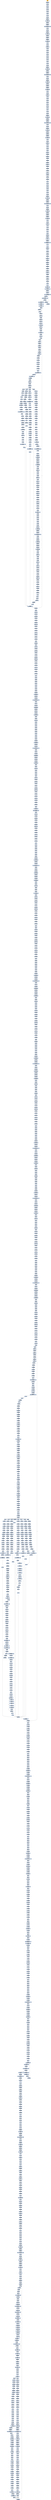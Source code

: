 digraph G {
node[shape=rectangle,style=filled,fillcolor=lightsteelblue,color=lightsteelblue]
bgcolor="transparent"
a0x004b6000pusha_[label="start\npusha ",fillcolor="orange",color="lightgrey"];
a0x004b6001call_0x004b6006[label="0x004b6001\ncall 0x004b6006"];
a0x004b6006popl_ebp[label="0x004b6006\npopl %ebp"];
a0x004b6007pushl_eax[label="0x004b6007\npushl %eax"];
a0x004b6008pushl_ecx[label="0x004b6008\npushl %ecx"];
a0x004b6009bswap_edx[label="0x004b6009\nbswap %edx"];
a0x004b600bnotl_edx[label="0x004b600b\nnotl %edx"];
a0x004b600dpushfl_[label="0x004b600d\npushfl "];
a0x004b600enotl_edx[label="0x004b600e\nnotl %edx"];
a0x004b6010bswap_edx[label="0x004b6010\nbswap %edx"];
a0x004b6012jmp_0x004b6023[label="0x004b6012\njmp 0x004b6023"];
a0x004b6023repnz_jmp_0x004b601b[label="0x004b6023\nrepnz jmp 0x004b601b"];
a0x004b601bjmp_0x004b602c[label="0x004b601b\njmp 0x004b602c"];
a0x004b602cjmp_0x004b6017[label="0x004b602c\njmp 0x004b6017"];
a0x004b6017movl_0xebb907ebUINT32_eax[label="0x004b6017\nmovl $0xebb907eb<UINT32>, %eax"];
a0x004b601cseto_bl[label="0x004b601c\nseto %bl"];
a0x004b601forb_bh_ch[label="0x004b601f\norb %bh, %ch"];
a0x004b6021jmp_0x004b602e[label="0x004b6021\njmp 0x004b602e"];
a0x004b602erepz_jmp_0x004b6015[label="0x004b602e\nrepz jmp 0x004b6015"];
a0x004b6015jmp_0x004b6026[label="0x004b6015\njmp 0x004b6026"];
a0x004b6026jmp_0x004b601e[label="0x004b6026\njmp 0x004b601e"];
a0x004b601ejmp_0x004b6028[label="0x004b601e\njmp 0x004b6028"];
a0x004b6028repnz_jmp_0x004b6033[label="0x004b6028\nrepnz jmp 0x004b6033"];
a0x004b6033popfl_[label="0x004b6033\npopfl "];
a0x004b6034bswap_ecx[label="0x004b6034\nbswap %ecx"];
a0x004b6036movl_edx_ecx[label="0x004b6036\nmovl %edx, %ecx"];
a0x004b6038notl_ecx[label="0x004b6038\nnotl %ecx"];
a0x004b603apopl_ecx[label="0x004b603a\npopl %ecx"];
a0x004b603bpopl_eax[label="0x004b603b\npopl %eax"];
a0x004b603cpushl_eax[label="0x004b603c\npushl %eax"];
a0x004b603dpushl_ecx[label="0x004b603d\npushl %ecx"];
a0x004b603ebswap_edx[label="0x004b603e\nbswap %edx"];
a0x004b6040notl_edx[label="0x004b6040\nnotl %edx"];
a0x004b6042pushfl_[label="0x004b6042\npushfl "];
a0x004b6043notl_edx[label="0x004b6043\nnotl %edx"];
a0x004b6045bswap_edx[label="0x004b6045\nbswap %edx"];
a0x004b6047jmp_0x004b6058[label="0x004b6047\njmp 0x004b6058"];
a0x004b6058repnz_jmp_0x004b6050[label="0x004b6058\nrepnz jmp 0x004b6050"];
a0x004b6050jmp_0x004b6061[label="0x004b6050\njmp 0x004b6061"];
a0x004b6061jmp_0x004b604c[label="0x004b6061\njmp 0x004b604c"];
a0x004b604cmovl_0xebb907ebUINT32_eax[label="0x004b604c\nmovl $0xebb907eb<UINT32>, %eax"];
a0x004b6051seto_bl[label="0x004b6051\nseto %bl"];
a0x004b6054orb_bh_ch[label="0x004b6054\norb %bh, %ch"];
a0x004b6056jmp_0x004b6063[label="0x004b6056\njmp 0x004b6063"];
a0x004b6063repz_jmp_0x004b604a[label="0x004b6063\nrepz jmp 0x004b604a"];
a0x004b604ajmp_0x004b605b[label="0x004b604a\njmp 0x004b605b"];
a0x004b605bjmp_0x004b6053[label="0x004b605b\njmp 0x004b6053"];
a0x004b6053jmp_0x004b605d[label="0x004b6053\njmp 0x004b605d"];
a0x004b605drepnz_jmp_0x004b6068[label="0x004b605d\nrepnz jmp 0x004b6068"];
a0x004b6068popfl_[label="0x004b6068\npopfl "];
a0x004b6069bswap_ecx[label="0x004b6069\nbswap %ecx"];
a0x004b606bmovl_edx_ecx[label="0x004b606b\nmovl %edx, %ecx"];
a0x004b606dnotl_ecx[label="0x004b606d\nnotl %ecx"];
a0x004b606fpopl_ecx[label="0x004b606f\npopl %ecx"];
a0x004b6070popl_eax[label="0x004b6070\npopl %eax"];
a0x004b6071pushl_eax[label="0x004b6071\npushl %eax"];
a0x004b6072pushl_ecx[label="0x004b6072\npushl %ecx"];
a0x004b6073bswap_edx[label="0x004b6073\nbswap %edx"];
a0x004b6075notl_edx[label="0x004b6075\nnotl %edx"];
a0x004b6077pushfl_[label="0x004b6077\npushfl "];
a0x004b6078notl_edx[label="0x004b6078\nnotl %edx"];
a0x004b607abswap_edx[label="0x004b607a\nbswap %edx"];
a0x004b607cjmp_0x004b608d[label="0x004b607c\njmp 0x004b608d"];
a0x004b608drepnz_jmp_0x004b6085[label="0x004b608d\nrepnz jmp 0x004b6085"];
a0x004b6085jmp_0x004b6096[label="0x004b6085\njmp 0x004b6096"];
a0x004b6096jmp_0x004b6081[label="0x004b6096\njmp 0x004b6081"];
a0x004b6081movl_0xebb907ebUINT32_eax[label="0x004b6081\nmovl $0xebb907eb<UINT32>, %eax"];
a0x004b6086seto_bl[label="0x004b6086\nseto %bl"];
a0x004b6089orb_bh_ch[label="0x004b6089\norb %bh, %ch"];
a0x004b608bjmp_0x004b6098[label="0x004b608b\njmp 0x004b6098"];
a0x004b6098repz_jmp_0x004b607f[label="0x004b6098\nrepz jmp 0x004b607f"];
a0x004b607fjmp_0x004b6090[label="0x004b607f\njmp 0x004b6090"];
a0x004b6090jmp_0x004b6088[label="0x004b6090\njmp 0x004b6088"];
a0x004b6088jmp_0x004b6092[label="0x004b6088\njmp 0x004b6092"];
a0x004b6092repnz_jmp_0x004b609d[label="0x004b6092\nrepnz jmp 0x004b609d"];
a0x004b609dpopfl_[label="0x004b609d\npopfl "];
a0x004b609ebswap_ecx[label="0x004b609e\nbswap %ecx"];
a0x004b60a0movl_edx_ecx[label="0x004b60a0\nmovl %edx, %ecx"];
a0x004b60a2notl_ecx[label="0x004b60a2\nnotl %ecx"];
a0x004b60a4popl_ecx[label="0x004b60a4\npopl %ecx"];
a0x004b60a5popl_eax[label="0x004b60a5\npopl %eax"];
a0x004b60a6pusha_[label="0x004b60a6\npusha "];
a0x004b60a7xorl_ecx_ecx[label="0x004b60a7\nxorl %ecx, %ecx"];
a0x004b60a9jne_0x004b60ad[label="0x004b60a9\njne 0x004b60ad"];
a0x004b60abjmp_0x004b60c2[label="0x004b60ab\njmp 0x004b60c2"];
a0x004b60c2je_0x004b60b4[label="0x004b60c2\nje 0x004b60b4"];
a0x004b60b4jo_0x004b60c4[label="0x004b60b4\njo 0x004b60c4"];
a0x004b60b6jmp_0x004b60c5[label="0x004b60b6\njmp 0x004b60c5"];
a0x004b60c5xchgl_ebx_ebx[label="0x004b60c5\nxchgl %ebx, %ebx"];
a0x004b60c7jp_0x004b60b9[label="0x004b60c7\njp 0x004b60b9"];
a0x004b60b9jb_0x004b60c9[label="0x004b60b9\njb 0x004b60c9"];
a0x004b60bbjns_0x004b60ae[label="0x004b60bb\njns 0x004b60ae"];
a0x004b60aexorl_ecx_ecx[label="0x004b60ae\nxorl %ecx, %ecx"];
a0x004b60b0jne_0x004b60ca[label="0x004b60b0\njne 0x004b60ca"];
a0x004b60b2jp_0x004b60c0[label="0x004b60b2\njp 0x004b60c0"];
a0x004b60c0jns_0x004b60cb[label="0x004b60c0\njns 0x004b60cb"];
a0x004b60cbpopa_[label="0x004b60cb\npopa "];
a0x004b60ccpushl_eax[label="0x004b60cc\npushl %eax"];
a0x004b60cdpushl_ecx[label="0x004b60cd\npushl %ecx"];
a0x004b60cebswap_edx[label="0x004b60ce\nbswap %edx"];
a0x004b60d0notl_edx[label="0x004b60d0\nnotl %edx"];
a0x004b60d2pushfl_[label="0x004b60d2\npushfl "];
a0x004b60d3notl_edx[label="0x004b60d3\nnotl %edx"];
a0x004b60d5bswap_edx[label="0x004b60d5\nbswap %edx"];
a0x004b60d7jmp_0x004b60e8[label="0x004b60d7\njmp 0x004b60e8"];
a0x004b60e8repnz_jmp_0x004b60e0[label="0x004b60e8\nrepnz jmp 0x004b60e0"];
a0x004b60e0jmp_0x004b60f1[label="0x004b60e0\njmp 0x004b60f1"];
a0x004b60f1jmp_0x004b60dc[label="0x004b60f1\njmp 0x004b60dc"];
a0x004b60dcmovl_0xebb907ebUINT32_eax[label="0x004b60dc\nmovl $0xebb907eb<UINT32>, %eax"];
a0x004b60e1seto_bl[label="0x004b60e1\nseto %bl"];
a0x004b60e4orb_bh_ch[label="0x004b60e4\norb %bh, %ch"];
a0x004b60e6jmp_0x004b60f3[label="0x004b60e6\njmp 0x004b60f3"];
a0x004b60f3repz_jmp_0x004b60da[label="0x004b60f3\nrepz jmp 0x004b60da"];
a0x004b60dajmp_0x004b60eb[label="0x004b60da\njmp 0x004b60eb"];
a0x004b60ebjmp_0x004b60e3[label="0x004b60eb\njmp 0x004b60e3"];
a0x004b60e3jmp_0x004b60ed[label="0x004b60e3\njmp 0x004b60ed"];
a0x004b60edrepnz_jmp_0x004b60f8[label="0x004b60ed\nrepnz jmp 0x004b60f8"];
a0x004b60f8popfl_[label="0x004b60f8\npopfl "];
a0x004b60f9bswap_ecx[label="0x004b60f9\nbswap %ecx"];
a0x004b60fbmovl_edx_ecx[label="0x004b60fb\nmovl %edx, %ecx"];
a0x004b60fdnotl_ecx[label="0x004b60fd\nnotl %ecx"];
a0x004b60ffpopl_ecx[label="0x004b60ff\npopl %ecx"];
a0x004b6100popl_eax[label="0x004b6100\npopl %eax"];
a0x004b6101pusha_[label="0x004b6101\npusha "];
a0x004b6102pushfl_[label="0x004b6102\npushfl "];
a0x004b6103xorl_eax_eax[label="0x004b6103\nxorl %eax, %eax"];
a0x004b6105call_0x004b6113[label="0x004b6105\ncall 0x004b6113"];
a0x004b6113movl_esp__eax[label="0x004b6113\nmovl (%esp), %eax"];
a0x004b6116jmp_0x004b611b[label="0x004b6116\njmp 0x004b611b"];
a0x004b611bmovb_0xffffff90UINT8_eax_[label="0x004b611b\nmovb $0xffffff90<UINT8>, (%eax)"];
a0x004b611eret[label="0x004b611e\nret"];
a0x004b610anop_[label="0x004b610a\nnop "];
a0x004b610bcall_0x004b6133[label="0x004b610b\ncall 0x004b6133"];
a0x004b6133ret[label="0x004b6133\nret"];
a0x004b6110jp_0x004b6135[label="0x004b6110\njp 0x004b6135"];
a0x004b6135jp_0x004b6120[label="0x004b6135\njp 0x004b6120"];
a0x004b6120jo_0x004b6112[label="0x004b6120\njo 0x004b6112"];
a0x004b6122xchgl_edx_edx[label="0x004b6122\nxchgl %edx, %edx"];
a0x004b6124jno_0x004b612d[label="0x004b6124\njno 0x004b612d"];
a0x004b612djmp_0x004b6137[label="0x004b612d\njmp 0x004b6137"];
a0x004b6137jo_0x004b6113[label="0x004b6137\njo 0x004b6113"];
a0x004b6139jnp_0x004b610c[label="0x004b6139\njnp 0x004b610c"];
a0x004b613bjno_0x004b6130[label="0x004b613b\njno 0x004b6130"];
a0x004b6130jmp_0x004b6129[label="0x004b6130\njmp 0x004b6129"];
a0x004b6129movl_ebx_ebx[label="0x004b6129\nmovl %ebx, %ebx"];
a0x004b612bjp_0x004b613e[label="0x004b612b\njp 0x004b613e"];
a0x004b613ejnp_0x004b6133[label="0x004b613e\njnp 0x004b6133"];
a0x004b6140jno_0x004b6118[label="0x004b6140\njno 0x004b6118"];
a0x004b6118jp_0x004b6143[label="0x004b6118\njp 0x004b6143"];
a0x004b6143popfl_[label="0x004b6143\npopfl "];
a0x004b6144popa_[label="0x004b6144\npopa "];
a0x004b6145subl_0x6UINT8_ebp[label="0x004b6145\nsubl $0x6<UINT8>, %ebp"];
a0x004b6148movl_0x17bUINT32_eax[label="0x004b6148\nmovl $0x17b<UINT32>, %eax"];
a0x004b614daddl_ebp_eax[label="0x004b614d\naddl %ebp, %eax"];
a0x004b614fxorl_ebx_ebx[label="0x004b614f\nxorl %ebx, %ebx"];
a0x004b6151addl_0x1010101UINT32_ebx[label="0x004b6151\naddl $0x1010101<UINT32>, %ebx"];
a0x004b6157xorl_ebx_eax_[label="0x004b6157\nxorl %ebx, (%eax)"];
a0x004b6159cmpl_0x5478UINT32_eax_[label="0x004b6159\ncmpl $0x5478<UINT32>, (%eax)"];
a0x004b615fje_0x004b6165[label="0x004b615f\nje 0x004b6165"];
a0x004b6161xorl_ebx_eax_[label="0x004b6161\nxorl %ebx, (%eax)"];
a0x004b6163jmp_0x004b6151[label="0x004b6163\njmp 0x004b6151"];
a0x004b6165movl_0x9b4fUINT32_ecx[label="0x004b6165\nmovl $0x9b4f<UINT32>, %ecx"];
a0x004b616aandl_0xffUINT32_ebx[label="0x004b616a\nandl $0xff<UINT32>, %ebx"];
a0x004b6170addl_0x3UINT8_eax[label="0x004b6170\naddl $0x3<UINT8>, %eax"];
a0x004b6173incl_eax[label="0x004b6173\nincl %eax"];
a0x004b6174xorb_bl_eax_[label="0x004b6174\nxorb %bl, (%eax)"];
a0x004b6176decl_ecx[label="0x004b6176\ndecl %ecx"];
a0x004b6177jne_0x004b6173[label="0x004b6177\njne 0x004b6173"];
a0x004b6179jmp_0x004b617f[label="0x004b6179\njmp 0x004b617f"];
a0x004b617fpushl_eax[label="0x004b617f\npushl %eax"];
a0x004b6180call_0x004b61a9[label="0x004b6180\ncall 0x004b61a9"];
a0x004b61a9xorl_eax_eax[label="0x004b61a9\nxorl %eax, %eax"];
a0x004b61abpushl_fs_eax_[label="0x004b61ab\npushl %fs:(%eax)"];
a0x004b61aemovl_esp_fs_eax_[label="0x004b61ae\nmovl %esp, %fs:(%eax)"];
a0x004b61b1xorl_eax_eax[label="0x004b61b1\nxorl %eax, %eax"];
a0x004b61b3popl_eax_[label="0x004b61b3\npopl (%eax)"];
a0x004b61b5popl_fs_0[label="0x004b61b5\npopl %fs:0"];
a0x004b61bbaddl_0x4UINT8_esp[label="0x004b61bb\naddl $0x4<UINT8>, %esp"];
a0x004b61bepopl_eax[label="0x004b61be\npopl %eax"];
a0x004b61bfxorl_edi_edi[label="0x004b61bf\nxorl %edi, %edi"];
a0x004b61c1incl_edi[label="0x004b61c1\nincl %edi"];
a0x004b61c2pusha_[label="0x004b61c2\npusha "];
a0x004b61c3xorl_ecx_ecx[label="0x004b61c3\nxorl %ecx, %ecx"];
a0x004b61c5jne_0x004b61c9[label="0x004b61c5\njne 0x004b61c9"];
a0x004b61c7jmp_0x004b61de[label="0x004b61c7\njmp 0x004b61de"];
a0x004b61deje_0x004b61d0[label="0x004b61de\nje 0x004b61d0"];
a0x004b61d0jo_0x004b61e0[label="0x004b61d0\njo 0x004b61e0"];
a0x004b61d2jmp_0x004b61e1[label="0x004b61d2\njmp 0x004b61e1"];
a0x004b61e1xchgl_ebx_ebx[label="0x004b61e1\nxchgl %ebx, %ebx"];
a0x004b61e3jp_0x004b61d5[label="0x004b61e3\njp 0x004b61d5"];
a0x004b61d5jb_0x004b61e5[label="0x004b61d5\njb 0x004b61e5"];
a0x004b61d7jns_0x004b61ca[label="0x004b61d7\njns 0x004b61ca"];
a0x004b61caxorl_ecx_ecx[label="0x004b61ca\nxorl %ecx, %ecx"];
a0x004b61ccjne_0x004b61e6[label="0x004b61cc\njne 0x004b61e6"];
a0x004b61cejp_0x004b61dc[label="0x004b61ce\njp 0x004b61dc"];
a0x004b61dcjns_0x004b61e7[label="0x004b61dc\njns 0x004b61e7"];
a0x004b61e7popa_[label="0x004b61e7\npopa "];
a0x004b61e8movl_0x9cbaebpedi4__ebx[label="0x004b61e8\nmovl 0x9cba(%ebp,%edi,4), %ebx"];
a0x004b61efaddl_ebp_ebx[label="0x004b61ef\naddl %ebp, %ebx"];
a0x004b61f1movl_0x205UINT32_edx[label="0x004b61f1\nmovl $0x205<UINT32>, %edx"];
a0x004b61f6addl_ebp_edx[label="0x004b61f6\naddl %ebp, %edx"];
a0x004b61f8pushl_edx[label="0x004b61f8\npushl %edx"];
a0x004b61f9call_0x004b6235[label="0x004b61f9\ncall 0x004b6235"];
a0x004b6235popl_edx[label="0x004b6235\npopl %edx"];
a0x004b6236jmp_0x004b6203[label="0x004b6236\njmp 0x004b6203"];
a0x004b6203jmp_ebx[label="0x004b6203\njmp %ebx"];
a0x004bfc4apushl_eax[label="0x004bfc4a\npushl %eax"];
a0x004bfc4bpushl_ecx[label="0x004bfc4b\npushl %ecx"];
a0x004bfc4cbswap_edx[label="0x004bfc4c\nbswap %edx"];
a0x004bfc4enotl_edx[label="0x004bfc4e\nnotl %edx"];
a0x004bfc50pushfl_[label="0x004bfc50\npushfl "];
a0x004bfc51notl_edx[label="0x004bfc51\nnotl %edx"];
a0x004bfc53bswap_edx[label="0x004bfc53\nbswap %edx"];
a0x004bfc55jmp_0x004bfc66[label="0x004bfc55\njmp 0x004bfc66"];
a0x004bfc66repnz_jmp_0x004bfc5e[label="0x004bfc66\nrepnz jmp 0x004bfc5e"];
a0x004bfc5ejmp_0x004bfc6f[label="0x004bfc5e\njmp 0x004bfc6f"];
a0x004bfc6fjmp_0x004bfc5a[label="0x004bfc6f\njmp 0x004bfc5a"];
a0x004bfc5amovl_0xebb907ebUINT32_eax[label="0x004bfc5a\nmovl $0xebb907eb<UINT32>, %eax"];
a0x004bfc5fseto_bl[label="0x004bfc5f\nseto %bl"];
a0x004bfc62orb_bh_ch[label="0x004bfc62\norb %bh, %ch"];
a0x004bfc64jmp_0x004bfc71[label="0x004bfc64\njmp 0x004bfc71"];
a0x004bfc71repz_jmp_0x004bfc58[label="0x004bfc71\nrepz jmp 0x004bfc58"];
a0x004bfc58jmp_0x004bfc69[label="0x004bfc58\njmp 0x004bfc69"];
a0x004bfc69jmp_0x004bfc61[label="0x004bfc69\njmp 0x004bfc61"];
a0x004bfc61jmp_0x004bfc6b[label="0x004bfc61\njmp 0x004bfc6b"];
a0x004bfc6brepnz_jmp_0x004bfc76[label="0x004bfc6b\nrepnz jmp 0x004bfc76"];
a0x004bfc76popfl_[label="0x004bfc76\npopfl "];
a0x004bfc77bswap_ecx[label="0x004bfc77\nbswap %ecx"];
a0x004bfc79movl_edx_ecx[label="0x004bfc79\nmovl %edx, %ecx"];
a0x004bfc7bnotl_ecx[label="0x004bfc7b\nnotl %ecx"];
a0x004bfc7dpopl_ecx[label="0x004bfc7d\npopl %ecx"];
a0x004bfc7epopl_eax[label="0x004bfc7e\npopl %eax"];
a0x004bfc7fmovl_0x238UINT32_eax[label="0x004bfc7f\nmovl $0x238<UINT32>, %eax"];
a0x004bfc84ret[label="0x004bfc84\nret"];
a0x004b6205cmpl_0x4UINT8_edi[label="0x004b6205\ncmpl $0x4<UINT8>, %edi"];
a0x004b6208jne_0x004b61c1[label="0x004b6208\njne 0x004b61c1"];
a0x004bfbd7pusha_[label="0x004bfbd7\npusha "];
a0x004bfbd8xorl_ecx_ecx[label="0x004bfbd8\nxorl %ecx, %ecx"];
a0x004bfbdajne_0x004bfbde[label="0x004bfbda\njne 0x004bfbde"];
a0x004bfbdcjmp_0x004bfbf3[label="0x004bfbdc\njmp 0x004bfbf3"];
a0x004bfbf3je_0x004bfbe5[label="0x004bfbf3\nje 0x004bfbe5"];
a0x004bfbe5jo_0x004bfbf5[label="0x004bfbe5\njo 0x004bfbf5"];
a0x004bfbe7jmp_0x004bfbf6[label="0x004bfbe7\njmp 0x004bfbf6"];
a0x004bfbf6xchgl_ebx_ebx[label="0x004bfbf6\nxchgl %ebx, %ebx"];
a0x004bfbf8jp_0x004bfbea[label="0x004bfbf8\njp 0x004bfbea"];
a0x004bfbeajb_0x004bfbfa[label="0x004bfbea\njb 0x004bfbfa"];
a0x004bfbecjns_0x004bfbdf[label="0x004bfbec\njns 0x004bfbdf"];
a0x004bfbdfxorl_ecx_ecx[label="0x004bfbdf\nxorl %ecx, %ecx"];
a0x004bfbe1jne_0x004bfbfb[label="0x004bfbe1\njne 0x004bfbfb"];
a0x004bfbe3jp_0x004bfbf1[label="0x004bfbe3\njp 0x004bfbf1"];
a0x004bfbf1jns_0x004bfbfc[label="0x004bfbf1\njns 0x004bfbfc"];
a0x004bfbfcpopa_[label="0x004bfbfc\npopa "];
a0x004bfbfdaddl_ebp_eax[label="0x004bfbfd\naddl %ebp, %eax"];
a0x004bfbffret[label="0x004bfbff\nret"];
a0x004bfc00pusha_[label="0x004bfc00\npusha "];
a0x004bfc01pushfl_[label="0x004bfc01\npushfl "];
a0x004bfc02xorl_eax_eax[label="0x004bfc02\nxorl %eax, %eax"];
a0x004bfc04call_0x004bfc12[label="0x004bfc04\ncall 0x004bfc12"];
a0x004bfc12movl_esp__eax[label="0x004bfc12\nmovl (%esp), %eax"];
a0x004bfc15jmp_0x004bfc1a[label="0x004bfc15\njmp 0x004bfc1a"];
a0x004bfc1amovb_0xffffff90UINT8_eax_[label="0x004bfc1a\nmovb $0xffffff90<UINT8>, (%eax)"];
a0x004bfc1dret[label="0x004bfc1d\nret"];
a0x004bfc09nop_[label="0x004bfc09\nnop "];
a0x004bfc0acall_0x004bfc32[label="0x004bfc0a\ncall 0x004bfc32"];
a0x004bfc32ret[label="0x004bfc32\nret"];
a0x004bfc0fjp_0x004bfc34[label="0x004bfc0f\njp 0x004bfc34"];
a0x004bfc34jp_0x004bfc1f[label="0x004bfc34\njp 0x004bfc1f"];
a0x004bfc1fjo_0x004bfc11[label="0x004bfc1f\njo 0x004bfc11"];
a0x004bfc21xchgl_edx_edx[label="0x004bfc21\nxchgl %edx, %edx"];
a0x004bfc23jno_0x004bfc2c[label="0x004bfc23\njno 0x004bfc2c"];
a0x004bfc2cjmp_0x004bfc36[label="0x004bfc2c\njmp 0x004bfc36"];
a0x004bfc36jo_0x004bfc12[label="0x004bfc36\njo 0x004bfc12"];
a0x004bfc38jnp_0x004bfc0b[label="0x004bfc38\njnp 0x004bfc0b"];
a0x004bfc3ajno_0x004bfc2f[label="0x004bfc3a\njno 0x004bfc2f"];
a0x004bfc2fjmp_0x004bfc28[label="0x004bfc2f\njmp 0x004bfc28"];
a0x004bfc28movl_ebx_ebx[label="0x004bfc28\nmovl %ebx, %ebx"];
a0x004bfc2ajp_0x004bfc3d[label="0x004bfc2a\njp 0x004bfc3d"];
a0x004bfc3djnp_0x004bfc32[label="0x004bfc3d\njnp 0x004bfc32"];
a0x004bfc3fjno_0x004bfc17[label="0x004bfc3f\njno 0x004bfc17"];
a0x004bfc17jp_0x004bfc42[label="0x004bfc17\njp 0x004bfc42"];
a0x004bfc42popfl_[label="0x004bfc42\npopfl "];
a0x004bfc43popa_[label="0x004bfc43\npopa "];
a0x004bfc44movl_0x98afUINT32_ecx[label="0x004bfc44\nmovl $0x98af<UINT32>, %ecx"];
a0x004bfc49ret[label="0x004bfc49\nret"];
a0x004bfae7pusha_[label="0x004bfae7\npusha "];
a0x004bfae8xorl_ecx_ecx[label="0x004bfae8\nxorl %ecx, %ecx"];
a0x004bfaeajne_0x004bfaee[label="0x004bfaea\njne 0x004bfaee"];
a0x004bfaecjmp_0x004bfb03[label="0x004bfaec\njmp 0x004bfb03"];
a0x004bfb03je_0x004bfaf5[label="0x004bfb03\nje 0x004bfaf5"];
a0x004bfaf5jo_0x004bfb05[label="0x004bfaf5\njo 0x004bfb05"];
a0x004bfaf7jmp_0x004bfb06[label="0x004bfaf7\njmp 0x004bfb06"];
a0x004bfb06xchgl_ebx_ebx[label="0x004bfb06\nxchgl %ebx, %ebx"];
a0x004bfb08jp_0x004bfafa[label="0x004bfb08\njp 0x004bfafa"];
a0x004bfafajb_0x004bfb0a[label="0x004bfafa\njb 0x004bfb0a"];
a0x004bfafcjns_0x004bfaef[label="0x004bfafc\njns 0x004bfaef"];
a0x004bfaefxorl_ecx_ecx[label="0x004bfaef\nxorl %ecx, %ecx"];
a0x004bfaf1jne_0x004bfb0b[label="0x004bfaf1\njne 0x004bfb0b"];
a0x004bfaf3jp_0x004bfb01[label="0x004bfaf3\njp 0x004bfb01"];
a0x004bfb01jns_0x004bfb0c[label="0x004bfb01\njns 0x004bfb0c"];
a0x004bfb0cpopa_[label="0x004bfb0c\npopa "];
a0x004bfb0dincb_eax_[label="0x004bfb0d\nincb (%eax)"];
a0x004bfb0fpushl_eax[label="0x004bfb0f\npushl %eax"];
a0x004bfb10pushl_ecx[label="0x004bfb10\npushl %ecx"];
a0x004bfb11bswap_edx[label="0x004bfb11\nbswap %edx"];
a0x004bfb13notl_edx[label="0x004bfb13\nnotl %edx"];
a0x004bfb15pushfl_[label="0x004bfb15\npushfl "];
a0x004bfb16notl_edx[label="0x004bfb16\nnotl %edx"];
a0x004bfb18bswap_edx[label="0x004bfb18\nbswap %edx"];
a0x004bfb1ajmp_0x004bfb2b[label="0x004bfb1a\njmp 0x004bfb2b"];
a0x004bfb2brepnz_jmp_0x004bfb23[label="0x004bfb2b\nrepnz jmp 0x004bfb23"];
a0x004bfb23jmp_0x004bfb34[label="0x004bfb23\njmp 0x004bfb34"];
a0x004bfb34jmp_0x004bfb1f[label="0x004bfb34\njmp 0x004bfb1f"];
a0x004bfb1fmovl_0xebb907ebUINT32_eax[label="0x004bfb1f\nmovl $0xebb907eb<UINT32>, %eax"];
a0x004bfb24seto_bl[label="0x004bfb24\nseto %bl"];
a0x004bfb27orb_bh_ch[label="0x004bfb27\norb %bh, %ch"];
a0x004bfb29jmp_0x004bfb36[label="0x004bfb29\njmp 0x004bfb36"];
a0x004bfb36repz_jmp_0x004bfb1d[label="0x004bfb36\nrepz jmp 0x004bfb1d"];
a0x004bfb1djmp_0x004bfb2e[label="0x004bfb1d\njmp 0x004bfb2e"];
a0x004bfb2ejmp_0x004bfb26[label="0x004bfb2e\njmp 0x004bfb26"];
a0x004bfb26jmp_0x004bfb30[label="0x004bfb26\njmp 0x004bfb30"];
a0x004bfb30repnz_jmp_0x004bfb3b[label="0x004bfb30\nrepnz jmp 0x004bfb3b"];
a0x004bfb3bpopfl_[label="0x004bfb3b\npopfl "];
a0x004bfb3cbswap_ecx[label="0x004bfb3c\nbswap %ecx"];
a0x004bfb3emovl_edx_ecx[label="0x004bfb3e\nmovl %edx, %ecx"];
a0x004bfb40notl_ecx[label="0x004bfb40\nnotl %ecx"];
a0x004bfb42popl_ecx[label="0x004bfb42\npopl %ecx"];
a0x004bfb43popl_eax[label="0x004bfb43\npopl %eax"];
a0x004bfb44addb_cl_eax_[label="0x004bfb44\naddb %cl, (%eax)"];
a0x004bfb46pusha_[label="0x004bfb46\npusha "];
a0x004bfb47xorl_ecx_ecx[label="0x004bfb47\nxorl %ecx, %ecx"];
a0x004bfb49jne_0x004bfb4d[label="0x004bfb49\njne 0x004bfb4d"];
a0x004bfb4bjmp_0x004bfb62[label="0x004bfb4b\njmp 0x004bfb62"];
a0x004bfb62je_0x004bfb54[label="0x004bfb62\nje 0x004bfb54"];
a0x004bfb54jo_0x004bfb64[label="0x004bfb54\njo 0x004bfb64"];
a0x004bfb56jmp_0x004bfb65[label="0x004bfb56\njmp 0x004bfb65"];
a0x004bfb65xchgl_ebx_ebx[label="0x004bfb65\nxchgl %ebx, %ebx"];
a0x004bfb67jp_0x004bfb59[label="0x004bfb67\njp 0x004bfb59"];
a0x004bfb59jb_0x004bfb69[label="0x004bfb59\njb 0x004bfb69"];
a0x004bfb5bjns_0x004bfb4e[label="0x004bfb5b\njns 0x004bfb4e"];
a0x004bfb4exorl_ecx_ecx[label="0x004bfb4e\nxorl %ecx, %ecx"];
a0x004bfb50jne_0x004bfb6a[label="0x004bfb50\njne 0x004bfb6a"];
a0x004bfb52jp_0x004bfb60[label="0x004bfb52\njp 0x004bfb60"];
a0x004bfb60jns_0x004bfb6b[label="0x004bfb60\njns 0x004bfb6b"];
a0x004bfb6bpopa_[label="0x004bfb6b\npopa "];
a0x004bfb6crorb_0x6UINT8_eax_[label="0x004bfb6c\nrorb $0x6<UINT8>, (%eax)"];
a0x004bfb6fpushl_eax[label="0x004bfb6f\npushl %eax"];
a0x004bfb70pushl_ecx[label="0x004bfb70\npushl %ecx"];
a0x004bfb71bswap_edx[label="0x004bfb71\nbswap %edx"];
a0x004bfb73notl_edx[label="0x004bfb73\nnotl %edx"];
a0x004bfb75pushfl_[label="0x004bfb75\npushfl "];
a0x004bfb76notl_edx[label="0x004bfb76\nnotl %edx"];
a0x004bfb78bswap_edx[label="0x004bfb78\nbswap %edx"];
a0x004bfb7ajmp_0x004bfb8b[label="0x004bfb7a\njmp 0x004bfb8b"];
a0x004bfb8brepnz_jmp_0x004bfb83[label="0x004bfb8b\nrepnz jmp 0x004bfb83"];
a0x004bfb83jmp_0x004bfb94[label="0x004bfb83\njmp 0x004bfb94"];
a0x004bfb94jmp_0x004bfb7f[label="0x004bfb94\njmp 0x004bfb7f"];
a0x004bfb7fmovl_0xebb907ebUINT32_eax[label="0x004bfb7f\nmovl $0xebb907eb<UINT32>, %eax"];
a0x004bfb84seto_bl[label="0x004bfb84\nseto %bl"];
a0x004bfb87orb_bh_ch[label="0x004bfb87\norb %bh, %ch"];
a0x004bfb89jmp_0x004bfb96[label="0x004bfb89\njmp 0x004bfb96"];
a0x004bfb96repz_jmp_0x004bfb7d[label="0x004bfb96\nrepz jmp 0x004bfb7d"];
a0x004bfb7djmp_0x004bfb8e[label="0x004bfb7d\njmp 0x004bfb8e"];
a0x004bfb8ejmp_0x004bfb86[label="0x004bfb8e\njmp 0x004bfb86"];
a0x004bfb86jmp_0x004bfb90[label="0x004bfb86\njmp 0x004bfb90"];
a0x004bfb90repnz_jmp_0x004bfb9b[label="0x004bfb90\nrepnz jmp 0x004bfb9b"];
a0x004bfb9bpopfl_[label="0x004bfb9b\npopfl "];
a0x004bfb9cbswap_ecx[label="0x004bfb9c\nbswap %ecx"];
a0x004bfb9emovl_edx_ecx[label="0x004bfb9e\nmovl %edx, %ecx"];
a0x004bfba0notl_ecx[label="0x004bfba0\nnotl %ecx"];
a0x004bfba2popl_ecx[label="0x004bfba2\npopl %ecx"];
a0x004bfba3popl_eax[label="0x004bfba3\npopl %eax"];
a0x004bfba4xorb_cl_eax_[label="0x004bfba4\nxorb %cl, (%eax)"];
a0x004bfba6pusha_[label="0x004bfba6\npusha "];
a0x004bfba7xorl_ecx_ecx[label="0x004bfba7\nxorl %ecx, %ecx"];
a0x004bfba9jne_0x004bfbad[label="0x004bfba9\njne 0x004bfbad"];
a0x004bfbabjmp_0x004bfbc2[label="0x004bfbab\njmp 0x004bfbc2"];
a0x004bfbc2je_0x004bfbb4[label="0x004bfbc2\nje 0x004bfbb4"];
a0x004bfbb4jo_0x004bfbc4[label="0x004bfbb4\njo 0x004bfbc4"];
a0x004bfbb6jmp_0x004bfbc5[label="0x004bfbb6\njmp 0x004bfbc5"];
a0x004bfbc5xchgl_ebx_ebx[label="0x004bfbc5\nxchgl %ebx, %ebx"];
a0x004bfbc7jp_0x004bfbb9[label="0x004bfbc7\njp 0x004bfbb9"];
a0x004bfbb9jb_0x004bfbc9[label="0x004bfbb9\njb 0x004bfbc9"];
a0x004bfbbbjns_0x004bfbae[label="0x004bfbbb\njns 0x004bfbae"];
a0x004bfbaexorl_ecx_ecx[label="0x004bfbae\nxorl %ecx, %ecx"];
a0x004bfbb0jne_0x004bfbca[label="0x004bfbb0\njne 0x004bfbca"];
a0x004bfbb2jp_0x004bfbc0[label="0x004bfbb2\njp 0x004bfbc0"];
a0x004bfbc0jns_0x004bfbcb[label="0x004bfbc0\njns 0x004bfbcb"];
a0x004bfbcbpopa_[label="0x004bfbcb\npopa "];
a0x004bfbccincl_eax[label="0x004bfbcc\nincl %eax"];
a0x004bfbcddecl_ecx[label="0x004bfbcd\ndecl %ecx"];
a0x004bfbcetestl_ecx_ecx[label="0x004bfbce\ntestl %ecx, %ecx"];
a0x004bfbd0jne_0x004bfae7[label="0x004bfbd0\njne 0x004bfae7"];
a0x004bfbd6ret[label="0x004bfbd6\nret"];
a0x004b620apusha_[label="0x004b620a\npusha "];
a0x004b620bxorl_ecx_ecx[label="0x004b620b\nxorl %ecx, %ecx"];
a0x004b620djne_0x004b6211[label="0x004b620d\njne 0x004b6211"];
a0x004b620fjmp_0x004b6226[label="0x004b620f\njmp 0x004b6226"];
a0x004b6226je_0x004b6218[label="0x004b6226\nje 0x004b6218"];
a0x004b6218jo_0x004b6228[label="0x004b6218\njo 0x004b6228"];
a0x004b621ajmp_0x004b6229[label="0x004b621a\njmp 0x004b6229"];
a0x004b6229xchgl_ebx_ebx[label="0x004b6229\nxchgl %ebx, %ebx"];
a0x004b622bjp_0x004b621d[label="0x004b622b\njp 0x004b621d"];
a0x004b621djb_0x004b622d[label="0x004b621d\njb 0x004b622d"];
a0x004b621fjns_0x004b6212[label="0x004b621f\njns 0x004b6212"];
a0x004b6212xorl_ecx_ecx[label="0x004b6212\nxorl %ecx, %ecx"];
a0x004b6214jne_0x004b622e[label="0x004b6214\njne 0x004b622e"];
a0x004b6216jp_0x004b6224[label="0x004b6216\njp 0x004b6224"];
a0x004b6224jns_0x004b622f[label="0x004b6224\njns 0x004b622f"];
a0x004b622fpopa_[label="0x004b622f\npopa "];
a0x004b6230call_0x004b6238[label="0x004b6230\ncall 0x004b6238"];
a0x004b6238pusha_[label="0x004b6238\npusha "];
a0x004b6239xorl_ecx_ecx[label="0x004b6239\nxorl %ecx, %ecx"];
a0x004b623bjne_0x004b623f[label="0x004b623b\njne 0x004b623f"];
a0x004b623djmp_0x004b6254[label="0x004b623d\njmp 0x004b6254"];
a0x004b6254je_0x004b6246[label="0x004b6254\nje 0x004b6246"];
a0x004b6246jo_0x004b6256[label="0x004b6246\njo 0x004b6256"];
a0x004b6248jmp_0x004b6257[label="0x004b6248\njmp 0x004b6257"];
a0x004b6257xchgl_ebx_ebx[label="0x004b6257\nxchgl %ebx, %ebx"];
a0x004b6259jp_0x004b624b[label="0x004b6259\njp 0x004b624b"];
a0x004b624bjb_0x004b625b[label="0x004b624b\njb 0x004b625b"];
a0x004b624djns_0x004b6240[label="0x004b624d\njns 0x004b6240"];
a0x004b6240xorl_ecx_ecx[label="0x004b6240\nxorl %ecx, %ecx"];
a0x004b6242jne_0x004b625c[label="0x004b6242\njne 0x004b625c"];
a0x004b6244jp_0x004b6252[label="0x004b6244\njp 0x004b6252"];
a0x004b6252jns_0x004b625d[label="0x004b6252\njns 0x004b625d"];
a0x004b625dpopa_[label="0x004b625d\npopa "];
a0x004b625epopl_eax[label="0x004b625e\npopl %eax"];
a0x004b625fpushl_eax[label="0x004b625f\npushl %eax"];
a0x004b6260pushl_ecx[label="0x004b6260\npushl %ecx"];
a0x004b6261bswap_edx[label="0x004b6261\nbswap %edx"];
a0x004b6263notl_edx[label="0x004b6263\nnotl %edx"];
a0x004b6265pushfl_[label="0x004b6265\npushfl "];
a0x004b6266notl_edx[label="0x004b6266\nnotl %edx"];
a0x004b6268bswap_edx[label="0x004b6268\nbswap %edx"];
a0x004b626ajmp_0x004b627b[label="0x004b626a\njmp 0x004b627b"];
a0x004b627brepnz_jmp_0x004b6273[label="0x004b627b\nrepnz jmp 0x004b6273"];
a0x004b6273jmp_0x004b6284[label="0x004b6273\njmp 0x004b6284"];
a0x004b6284jmp_0x004b626f[label="0x004b6284\njmp 0x004b626f"];
a0x004b626fmovl_0xebb907ebUINT32_eax[label="0x004b626f\nmovl $0xebb907eb<UINT32>, %eax"];
a0x004b6274seto_bl[label="0x004b6274\nseto %bl"];
a0x004b6277orb_bh_ch[label="0x004b6277\norb %bh, %ch"];
a0x004b6279jmp_0x004b6286[label="0x004b6279\njmp 0x004b6286"];
a0x004b6286repz_jmp_0x004b626d[label="0x004b6286\nrepz jmp 0x004b626d"];
a0x004b626djmp_0x004b627e[label="0x004b626d\njmp 0x004b627e"];
a0x004b627ejmp_0x004b6276[label="0x004b627e\njmp 0x004b6276"];
a0x004b6276jmp_0x004b6280[label="0x004b6276\njmp 0x004b6280"];
a0x004b6280repnz_jmp_0x004b628b[label="0x004b6280\nrepnz jmp 0x004b628b"];
a0x004b628bpopfl_[label="0x004b628b\npopfl "];
a0x004b628cbswap_ecx[label="0x004b628c\nbswap %ecx"];
a0x004b628emovl_edx_ecx[label="0x004b628e\nmovl %edx, %ecx"];
a0x004b6290notl_ecx[label="0x004b6290\nnotl %ecx"];
a0x004b6292popl_ecx[label="0x004b6292\npopl %ecx"];
a0x004b6293popl_eax[label="0x004b6293\npopl %eax"];
a0x004b6294pushl_eax[label="0x004b6294\npushl %eax"];
a0x004b6295pushl_ecx[label="0x004b6295\npushl %ecx"];
a0x004b6296bswap_edx[label="0x004b6296\nbswap %edx"];
a0x004b6298notl_edx[label="0x004b6298\nnotl %edx"];
a0x004b629apushfl_[label="0x004b629a\npushfl "];
a0x004b629bnotl_edx[label="0x004b629b\nnotl %edx"];
a0x004b629dbswap_edx[label="0x004b629d\nbswap %edx"];
a0x004b629fjmp_0x004b62b0[label="0x004b629f\njmp 0x004b62b0"];
a0x004b62b0repnz_jmp_0x004b62a8[label="0x004b62b0\nrepnz jmp 0x004b62a8"];
a0x004b62a8jmp_0x004b62b9[label="0x004b62a8\njmp 0x004b62b9"];
a0x004b62b9jmp_0x004b62a4[label="0x004b62b9\njmp 0x004b62a4"];
a0x004b62a4movl_0xebb907ebUINT32_eax[label="0x004b62a4\nmovl $0xebb907eb<UINT32>, %eax"];
a0x004b62a9seto_bl[label="0x004b62a9\nseto %bl"];
a0x004b62acorb_bh_ch[label="0x004b62ac\norb %bh, %ch"];
a0x004b62aejmp_0x004b62bb[label="0x004b62ae\njmp 0x004b62bb"];
a0x004b62bbrepz_jmp_0x004b62a2[label="0x004b62bb\nrepz jmp 0x004b62a2"];
a0x004b62a2jmp_0x004b62b3[label="0x004b62a2\njmp 0x004b62b3"];
a0x004b62b3jmp_0x004b62ab[label="0x004b62b3\njmp 0x004b62ab"];
a0x004b62abjmp_0x004b62b5[label="0x004b62ab\njmp 0x004b62b5"];
a0x004b62b5repnz_jmp_0x004b62c0[label="0x004b62b5\nrepnz jmp 0x004b62c0"];
a0x004b62c0popfl_[label="0x004b62c0\npopfl "];
a0x004b62c1bswap_ecx[label="0x004b62c1\nbswap %ecx"];
a0x004b62c3movl_edx_ecx[label="0x004b62c3\nmovl %edx, %ecx"];
a0x004b62c5notl_ecx[label="0x004b62c5\nnotl %ecx"];
a0x004b62c7popl_ecx[label="0x004b62c7\npopl %ecx"];
a0x004b62c8popl_eax[label="0x004b62c8\npopl %eax"];
a0x004b62c9pusha_[label="0x004b62c9\npusha "];
a0x004b62caxorl_ecx_ecx[label="0x004b62ca\nxorl %ecx, %ecx"];
a0x004b62ccjne_0x004b62d0[label="0x004b62cc\njne 0x004b62d0"];
a0x004b62cejmp_0x004b62e5[label="0x004b62ce\njmp 0x004b62e5"];
a0x004b62e5je_0x004b62d7[label="0x004b62e5\nje 0x004b62d7"];
a0x004b62d7jo_0x004b62e7[label="0x004b62d7\njo 0x004b62e7"];
a0x004b62d9jmp_0x004b62e8[label="0x004b62d9\njmp 0x004b62e8"];
a0x004b62e8xchgl_ebx_ebx[label="0x004b62e8\nxchgl %ebx, %ebx"];
a0x004b62eajp_0x004b62dc[label="0x004b62ea\njp 0x004b62dc"];
a0x004b62dcjb_0x004b62ec[label="0x004b62dc\njb 0x004b62ec"];
a0x004b62dejns_0x004b62d1[label="0x004b62de\njns 0x004b62d1"];
a0x004b62d1xorl_ecx_ecx[label="0x004b62d1\nxorl %ecx, %ecx"];
a0x004b62d3jne_0x004b62ed[label="0x004b62d3\njne 0x004b62ed"];
a0x004b62d5jp_0x004b62e3[label="0x004b62d5\njp 0x004b62e3"];
a0x004b62e3jns_0x004b62ee[label="0x004b62e3\njns 0x004b62ee"];
a0x004b62eepopa_[label="0x004b62ee\npopa "];
a0x004b62efmovl_0x20esp__eax[label="0x004b62ef\nmovl 0x20(%esp), %eax"];
a0x004b62f3addl_0x13800UINT32_eax[label="0x004b62f3\naddl $0x13800<UINT32>, %eax"];
a0x004b62f8pusha_[label="0x004b62f8\npusha "];
a0x004b62f9xorl_ecx_ecx[label="0x004b62f9\nxorl %ecx, %ecx"];
a0x004b62fbjne_0x004b62ff[label="0x004b62fb\njne 0x004b62ff"];
a0x004b62fdjmp_0x004b6314[label="0x004b62fd\njmp 0x004b6314"];
a0x004b6314je_0x004b6306[label="0x004b6314\nje 0x004b6306"];
a0x004b6306jo_0x004b6316[label="0x004b6306\njo 0x004b6316"];
a0x004b6308jmp_0x004b6317[label="0x004b6308\njmp 0x004b6317"];
a0x004b6317xchgl_ebx_ebx[label="0x004b6317\nxchgl %ebx, %ebx"];
a0x004b6319jp_0x004b630b[label="0x004b6319\njp 0x004b630b"];
a0x004b630bjb_0x004b631b[label="0x004b630b\njb 0x004b631b"];
a0x004b630djns_0x004b6300[label="0x004b630d\njns 0x004b6300"];
a0x004b6300xorl_ecx_ecx[label="0x004b6300\nxorl %ecx, %ecx"];
a0x004b6302jne_0x004b631c[label="0x004b6302\njne 0x004b631c"];
a0x004b6304jp_0x004b6312[label="0x004b6304\njp 0x004b6312"];
a0x004b6312jns_0x004b631d[label="0x004b6312\njns 0x004b631d"];
a0x004b631dpopa_[label="0x004b631d\npopa "];
a0x004b631epushl_eax[label="0x004b631e\npushl %eax"];
a0x004b631fpushl_ecx[label="0x004b631f\npushl %ecx"];
a0x004b6320bswap_edx[label="0x004b6320\nbswap %edx"];
a0x004b6322notl_edx[label="0x004b6322\nnotl %edx"];
a0x004b6324pushfl_[label="0x004b6324\npushfl "];
a0x004b6325notl_edx[label="0x004b6325\nnotl %edx"];
a0x004b6327bswap_edx[label="0x004b6327\nbswap %edx"];
a0x004b6329jmp_0x004b633a[label="0x004b6329\njmp 0x004b633a"];
a0x004b633arepnz_jmp_0x004b6332[label="0x004b633a\nrepnz jmp 0x004b6332"];
a0x004b6332jmp_0x004b6343[label="0x004b6332\njmp 0x004b6343"];
a0x004b6343jmp_0x004b632e[label="0x004b6343\njmp 0x004b632e"];
a0x004b632emovl_0xebb907ebUINT32_eax[label="0x004b632e\nmovl $0xebb907eb<UINT32>, %eax"];
a0x004b6333seto_bl[label="0x004b6333\nseto %bl"];
a0x004b6336orb_bh_ch[label="0x004b6336\norb %bh, %ch"];
a0x004b6338jmp_0x004b6345[label="0x004b6338\njmp 0x004b6345"];
a0x004b6345repz_jmp_0x004b632c[label="0x004b6345\nrepz jmp 0x004b632c"];
a0x004b632cjmp_0x004b633d[label="0x004b632c\njmp 0x004b633d"];
a0x004b633djmp_0x004b6335[label="0x004b633d\njmp 0x004b6335"];
a0x004b6335jmp_0x004b633f[label="0x004b6335\njmp 0x004b633f"];
a0x004b633frepnz_jmp_0x004b634a[label="0x004b633f\nrepnz jmp 0x004b634a"];
a0x004b634apopfl_[label="0x004b634a\npopfl "];
a0x004b634bbswap_ecx[label="0x004b634b\nbswap %ecx"];
a0x004b634dmovl_edx_ecx[label="0x004b634d\nmovl %edx, %ecx"];
a0x004b634fnotl_ecx[label="0x004b634f\nnotl %ecx"];
a0x004b6351popl_ecx[label="0x004b6351\npopl %ecx"];
a0x004b6352popl_eax[label="0x004b6352\npopl %eax"];
a0x004b6353movl_eax_0x963debp_[label="0x004b6353\nmovl %eax, 0x963d(%ebp)"];
a0x004b6359pusha_[label="0x004b6359\npusha "];
a0x004b635axorl_ecx_ecx[label="0x004b635a\nxorl %ecx, %ecx"];
a0x004b635cjne_0x004b6360[label="0x004b635c\njne 0x004b6360"];
a0x004b635ejmp_0x004b6375[label="0x004b635e\njmp 0x004b6375"];
a0x004b6375je_0x004b6367[label="0x004b6375\nje 0x004b6367"];
a0x004b6367jo_0x004b6377[label="0x004b6367\njo 0x004b6377"];
a0x004b6369jmp_0x004b6378[label="0x004b6369\njmp 0x004b6378"];
a0x004b6378xchgl_ebx_ebx[label="0x004b6378\nxchgl %ebx, %ebx"];
a0x004b637ajp_0x004b636c[label="0x004b637a\njp 0x004b636c"];
a0x004b636cjb_0x004b637c[label="0x004b636c\njb 0x004b637c"];
a0x004b636ejns_0x004b6361[label="0x004b636e\njns 0x004b6361"];
a0x004b6361xorl_ecx_ecx[label="0x004b6361\nxorl %ecx, %ecx"];
a0x004b6363jne_0x004b637d[label="0x004b6363\njne 0x004b637d"];
a0x004b6365jp_0x004b6373[label="0x004b6365\njp 0x004b6373"];
a0x004b6373jns_0x004b637e[label="0x004b6373\njns 0x004b637e"];
a0x004b637epopa_[label="0x004b637e\npopa "];
a0x004b637fpusha_[label="0x004b637f\npusha "];
a0x004b6380xorl_ecx_ecx[label="0x004b6380\nxorl %ecx, %ecx"];
a0x004b6382jne_0x004b6386[label="0x004b6382\njne 0x004b6386"];
a0x004b6384jmp_0x004b639b[label="0x004b6384\njmp 0x004b639b"];
a0x004b639bje_0x004b638d[label="0x004b639b\nje 0x004b638d"];
a0x004b638djo_0x004b639d[label="0x004b638d\njo 0x004b639d"];
a0x004b638fjmp_0x004b639e[label="0x004b638f\njmp 0x004b639e"];
a0x004b639exchgl_ebx_ebx[label="0x004b639e\nxchgl %ebx, %ebx"];
a0x004b63a0jp_0x004b6392[label="0x004b63a0\njp 0x004b6392"];
a0x004b6392jb_0x004b63a2[label="0x004b6392\njb 0x004b63a2"];
a0x004b6394jns_0x004b6387[label="0x004b6394\njns 0x004b6387"];
a0x004b6387xorl_ecx_ecx[label="0x004b6387\nxorl %ecx, %ecx"];
a0x004b6389jne_0x004b63a3[label="0x004b6389\njne 0x004b63a3"];
a0x004b638bjp_0x004b6399[label="0x004b638b\njp 0x004b6399"];
a0x004b6399jns_0x004b63a4[label="0x004b6399\njns 0x004b63a4"];
a0x004b63a4popa_[label="0x004b63a4\npopa "];
a0x004b63a5pushl_eax[label="0x004b63a5\npushl %eax"];
a0x004b63a6pushl_ecx[label="0x004b63a6\npushl %ecx"];
a0x004b63a7bswap_edx[label="0x004b63a7\nbswap %edx"];
a0x004b63a9notl_edx[label="0x004b63a9\nnotl %edx"];
a0x004b63abpushfl_[label="0x004b63ab\npushfl "];
a0x004b63acnotl_edx[label="0x004b63ac\nnotl %edx"];
a0x004b63aebswap_edx[label="0x004b63ae\nbswap %edx"];
a0x004b63b0jmp_0x004b63c1[label="0x004b63b0\njmp 0x004b63c1"];
a0x004b63c1repnz_jmp_0x004b63b9[label="0x004b63c1\nrepnz jmp 0x004b63b9"];
a0x004b63b9jmp_0x004b63ca[label="0x004b63b9\njmp 0x004b63ca"];
a0x004b63cajmp_0x004b63b5[label="0x004b63ca\njmp 0x004b63b5"];
a0x004b63b5movl_0xebb907ebUINT32_eax[label="0x004b63b5\nmovl $0xebb907eb<UINT32>, %eax"];
a0x004b63baseto_bl[label="0x004b63ba\nseto %bl"];
a0x004b63bdorb_bh_ch[label="0x004b63bd\norb %bh, %ch"];
a0x004b63bfjmp_0x004b63cc[label="0x004b63bf\njmp 0x004b63cc"];
a0x004b63ccrepz_jmp_0x004b63b3[label="0x004b63cc\nrepz jmp 0x004b63b3"];
a0x004b63b3jmp_0x004b63c4[label="0x004b63b3\njmp 0x004b63c4"];
a0x004b63c4jmp_0x004b63bc[label="0x004b63c4\njmp 0x004b63bc"];
a0x004b63bcjmp_0x004b63c6[label="0x004b63bc\njmp 0x004b63c6"];
a0x004b63c6repnz_jmp_0x004b63d1[label="0x004b63c6\nrepnz jmp 0x004b63d1"];
a0x004b63d1popfl_[label="0x004b63d1\npopfl "];
a0x004b63d2bswap_ecx[label="0x004b63d2\nbswap %ecx"];
a0x004b63d4movl_edx_ecx[label="0x004b63d4\nmovl %edx, %ecx"];
a0x004b63d6notl_ecx[label="0x004b63d6\nnotl %ecx"];
a0x004b63d8popl_ecx[label="0x004b63d8\npopl %ecx"];
a0x004b63d9popl_eax[label="0x004b63d9\npopl %eax"];
a0x004b63dapusha_[label="0x004b63da\npusha "];
a0x004b63dbxorl_ecx_ecx[label="0x004b63db\nxorl %ecx, %ecx"];
a0x004b63ddjne_0x004b63e1[label="0x004b63dd\njne 0x004b63e1"];
a0x004b63dfjmp_0x004b63f6[label="0x004b63df\njmp 0x004b63f6"];
a0x004b63f6je_0x004b63e8[label="0x004b63f6\nje 0x004b63e8"];
a0x004b63e8jo_0x004b63f8[label="0x004b63e8\njo 0x004b63f8"];
a0x004b63eajmp_0x004b63f9[label="0x004b63ea\njmp 0x004b63f9"];
a0x004b63f9xchgl_ebx_ebx[label="0x004b63f9\nxchgl %ebx, %ebx"];
a0x004b63fbjp_0x004b63ed[label="0x004b63fb\njp 0x004b63ed"];
a0x004b63edjb_0x004b63fd[label="0x004b63ed\njb 0x004b63fd"];
a0x004b63efjns_0x004b63e2[label="0x004b63ef\njns 0x004b63e2"];
a0x004b63e2xorl_ecx_ecx[label="0x004b63e2\nxorl %ecx, %ecx"];
a0x004b63e4jne_0x004b63fe[label="0x004b63e4\njne 0x004b63fe"];
a0x004b63e6jp_0x004b63f4[label="0x004b63e6\njp 0x004b63f4"];
a0x004b63f4jns_0x004b63ff[label="0x004b63f4\njns 0x004b63ff"];
a0x004b63ffpopa_[label="0x004b63ff\npopa "];
a0x004b6400call_0x004b668c[label="0x004b6400\ncall 0x004b668c"];
a0x004b668cpushl_eax[label="0x004b668c\npushl %eax"];
a0x004b668dpushl_ecx[label="0x004b668d\npushl %ecx"];
a0x004b668ebswap_edx[label="0x004b668e\nbswap %edx"];
a0x004b6690notl_edx[label="0x004b6690\nnotl %edx"];
a0x004b6692pushfl_[label="0x004b6692\npushfl "];
a0x004b6693notl_edx[label="0x004b6693\nnotl %edx"];
a0x004b6695bswap_edx[label="0x004b6695\nbswap %edx"];
a0x004b6697jmp_0x004b66a8[label="0x004b6697\njmp 0x004b66a8"];
a0x004b66a8repnz_jmp_0x004b66a0[label="0x004b66a8\nrepnz jmp 0x004b66a0"];
a0x004b66a0jmp_0x004b66b1[label="0x004b66a0\njmp 0x004b66b1"];
a0x004b66b1jmp_0x004b669c[label="0x004b66b1\njmp 0x004b669c"];
a0x004b669cmovl_0xebb907ebUINT32_eax[label="0x004b669c\nmovl $0xebb907eb<UINT32>, %eax"];
a0x004b66a1seto_bl[label="0x004b66a1\nseto %bl"];
a0x004b66a4orb_bh_ch[label="0x004b66a4\norb %bh, %ch"];
a0x004b66a6jmp_0x004b66b3[label="0x004b66a6\njmp 0x004b66b3"];
a0x004b66b3repz_jmp_0x004b669a[label="0x004b66b3\nrepz jmp 0x004b669a"];
a0x004b669ajmp_0x004b66ab[label="0x004b669a\njmp 0x004b66ab"];
a0x004b66abjmp_0x004b66a3[label="0x004b66ab\njmp 0x004b66a3"];
a0x004b66a3jmp_0x004b66ad[label="0x004b66a3\njmp 0x004b66ad"];
a0x004b66adrepnz_jmp_0x004b66b8[label="0x004b66ad\nrepnz jmp 0x004b66b8"];
a0x004b66b8popfl_[label="0x004b66b8\npopfl "];
a0x004b66b9bswap_ecx[label="0x004b66b9\nbswap %ecx"];
a0x004b66bbmovl_edx_ecx[label="0x004b66bb\nmovl %edx, %ecx"];
a0x004b66bdnotl_ecx[label="0x004b66bd\nnotl %ecx"];
a0x004b66bfpopl_ecx[label="0x004b66bf\npopl %ecx"];
a0x004b66c0popl_eax[label="0x004b66c0\npopl %eax"];
a0x004b66c1popl_edi[label="0x004b66c1\npopl %edi"];
a0x004b66c2jmp_0x004b643f[label="0x004b66c2\njmp 0x004b643f"];
a0x004b643fpusha_[label="0x004b643f\npusha "];
a0x004b6440xorl_ecx_ecx[label="0x004b6440\nxorl %ecx, %ecx"];
a0x004b6442jne_0x004b6446[label="0x004b6442\njne 0x004b6446"];
a0x004b6444jmp_0x004b645b[label="0x004b6444\njmp 0x004b645b"];
a0x004b645bje_0x004b644d[label="0x004b645b\nje 0x004b644d"];
a0x004b644djo_0x004b645d[label="0x004b644d\njo 0x004b645d"];
a0x004b644fjmp_0x004b645e[label="0x004b644f\njmp 0x004b645e"];
a0x004b645exchgl_ebx_ebx[label="0x004b645e\nxchgl %ebx, %ebx"];
a0x004b6460jp_0x004b6452[label="0x004b6460\njp 0x004b6452"];
a0x004b6452jb_0x004b6462[label="0x004b6452\njb 0x004b6462"];
a0x004b6454jns_0x004b6447[label="0x004b6454\njns 0x004b6447"];
a0x004b6447xorl_ecx_ecx[label="0x004b6447\nxorl %ecx, %ecx"];
a0x004b6449jne_0x004b6463[label="0x004b6449\njne 0x004b6463"];
a0x004b644bjp_0x004b6459[label="0x004b644b\njp 0x004b6459"];
a0x004b6459jns_0x004b6464[label="0x004b6459\njns 0x004b6464"];
a0x004b6464popa_[label="0x004b6464\npopa "];
a0x004b6465pushl_eax[label="0x004b6465\npushl %eax"];
a0x004b6466pushl_ecx[label="0x004b6466\npushl %ecx"];
a0x004b6467bswap_edx[label="0x004b6467\nbswap %edx"];
a0x004b6469notl_edx[label="0x004b6469\nnotl %edx"];
a0x004b646bpushfl_[label="0x004b646b\npushfl "];
a0x004b646cnotl_edx[label="0x004b646c\nnotl %edx"];
a0x004b646ebswap_edx[label="0x004b646e\nbswap %edx"];
a0x004b6470jmp_0x004b6481[label="0x004b6470\njmp 0x004b6481"];
a0x004b6481repnz_jmp_0x004b6479[label="0x004b6481\nrepnz jmp 0x004b6479"];
a0x004b6479jmp_0x004b648a[label="0x004b6479\njmp 0x004b648a"];
a0x004b648ajmp_0x004b6475[label="0x004b648a\njmp 0x004b6475"];
a0x004b6475movl_0xebb907ebUINT32_eax[label="0x004b6475\nmovl $0xebb907eb<UINT32>, %eax"];
a0x004b647aseto_bl[label="0x004b647a\nseto %bl"];
a0x004b647dorb_bh_ch[label="0x004b647d\norb %bh, %ch"];
a0x004b647fjmp_0x004b648c[label="0x004b647f\njmp 0x004b648c"];
a0x004b648crepz_jmp_0x004b6473[label="0x004b648c\nrepz jmp 0x004b6473"];
a0x004b6473jmp_0x004b6484[label="0x004b6473\njmp 0x004b6484"];
a0x004b6484jmp_0x004b647c[label="0x004b6484\njmp 0x004b647c"];
a0x004b647cjmp_0x004b6486[label="0x004b647c\njmp 0x004b6486"];
a0x004b6486repnz_jmp_0x004b6491[label="0x004b6486\nrepnz jmp 0x004b6491"];
a0x004b6491popfl_[label="0x004b6491\npopfl "];
a0x004b6492bswap_ecx[label="0x004b6492\nbswap %ecx"];
a0x004b6494movl_edx_ecx[label="0x004b6494\nmovl %edx, %ecx"];
a0x004b6496notl_ecx[label="0x004b6496\nnotl %ecx"];
a0x004b6498popl_ecx[label="0x004b6498\npopl %ecx"];
a0x004b6499popl_eax[label="0x004b6499\npopl %eax"];
a0x004b649acall_0x004b66ed[label="0x004b649a\ncall 0x004b66ed"];
a0x004b66edpushl_eax[label="0x004b66ed\npushl %eax"];
a0x004b66eepushl_ecx[label="0x004b66ee\npushl %ecx"];
a0x004b66efbswap_edx[label="0x004b66ef\nbswap %edx"];
a0x004b66f1notl_edx[label="0x004b66f1\nnotl %edx"];
a0x004b66f3pushfl_[label="0x004b66f3\npushfl "];
a0x004b66f4notl_edx[label="0x004b66f4\nnotl %edx"];
a0x004b66f6bswap_edx[label="0x004b66f6\nbswap %edx"];
a0x004b66f8jmp_0x004b6709[label="0x004b66f8\njmp 0x004b6709"];
a0x004b6709repnz_jmp_0x004b6701[label="0x004b6709\nrepnz jmp 0x004b6701"];
a0x004b6701jmp_0x004b6712[label="0x004b6701\njmp 0x004b6712"];
a0x004b6712jmp_0x004b66fd[label="0x004b6712\njmp 0x004b66fd"];
a0x004b66fdmovl_0xebb907ebUINT32_eax[label="0x004b66fd\nmovl $0xebb907eb<UINT32>, %eax"];
a0x004b6702seto_bl[label="0x004b6702\nseto %bl"];
a0x004b6705orb_bh_ch[label="0x004b6705\norb %bh, %ch"];
a0x004b6707jmp_0x004b6714[label="0x004b6707\njmp 0x004b6714"];
a0x004b6714repz_jmp_0x004b66fb[label="0x004b6714\nrepz jmp 0x004b66fb"];
a0x004b66fbjmp_0x004b670c[label="0x004b66fb\njmp 0x004b670c"];
a0x004b670cjmp_0x004b6704[label="0x004b670c\njmp 0x004b6704"];
a0x004b6704jmp_0x004b670e[label="0x004b6704\njmp 0x004b670e"];
a0x004b670erepnz_jmp_0x004b6719[label="0x004b670e\nrepnz jmp 0x004b6719"];
a0x004b6719popfl_[label="0x004b6719\npopfl "];
a0x004b671abswap_ecx[label="0x004b671a\nbswap %ecx"];
a0x004b671cmovl_edx_ecx[label="0x004b671c\nmovl %edx, %ecx"];
a0x004b671enotl_ecx[label="0x004b671e\nnotl %ecx"];
a0x004b6720popl_ecx[label="0x004b6720\npopl %ecx"];
a0x004b6721popl_eax[label="0x004b6721\npopl %eax"];
a0x004b6722popl_edi[label="0x004b6722\npopl %edi"];
a0x004b6723jmp_0x004b64a4[label="0x004b6723\njmp 0x004b64a4"];
a0x004b64a4pusha_[label="0x004b64a4\npusha "];
a0x004b64a5xorl_ecx_ecx[label="0x004b64a5\nxorl %ecx, %ecx"];
a0x004b64a7jne_0x004b64ab[label="0x004b64a7\njne 0x004b64ab"];
a0x004b64a9jmp_0x004b64c0[label="0x004b64a9\njmp 0x004b64c0"];
a0x004b64c0je_0x004b64b2[label="0x004b64c0\nje 0x004b64b2"];
a0x004b64b2jo_0x004b64c2[label="0x004b64b2\njo 0x004b64c2"];
a0x004b64b4jmp_0x004b64c3[label="0x004b64b4\njmp 0x004b64c3"];
a0x004b64c3xchgl_ebx_ebx[label="0x004b64c3\nxchgl %ebx, %ebx"];
a0x004b64c5jp_0x004b64b7[label="0x004b64c5\njp 0x004b64b7"];
a0x004b64b7jb_0x004b64c7[label="0x004b64b7\njb 0x004b64c7"];
a0x004b64b9jns_0x004b64ac[label="0x004b64b9\njns 0x004b64ac"];
a0x004b64acxorl_ecx_ecx[label="0x004b64ac\nxorl %ecx, %ecx"];
a0x004b64aejne_0x004b64c8[label="0x004b64ae\njne 0x004b64c8"];
a0x004b64b0jp_0x004b64be[label="0x004b64b0\njp 0x004b64be"];
a0x004b64bejns_0x004b64c9[label="0x004b64be\njns 0x004b64c9"];
a0x004b64c9popa_[label="0x004b64c9\npopa "];
a0x004b64capushl_eax[label="0x004b64ca\npushl %eax"];
a0x004b64cbpushl_ecx[label="0x004b64cb\npushl %ecx"];
a0x004b64ccbswap_edx[label="0x004b64cc\nbswap %edx"];
a0x004b64cenotl_edx[label="0x004b64ce\nnotl %edx"];
a0x004b64d0pushfl_[label="0x004b64d0\npushfl "];
a0x004b64d1notl_edx[label="0x004b64d1\nnotl %edx"];
a0x004b64d3bswap_edx[label="0x004b64d3\nbswap %edx"];
a0x004b64d5jmp_0x004b64e6[label="0x004b64d5\njmp 0x004b64e6"];
a0x004b64e6repnz_jmp_0x004b64de[label="0x004b64e6\nrepnz jmp 0x004b64de"];
a0x004b64dejmp_0x004b64ef[label="0x004b64de\njmp 0x004b64ef"];
a0x004b64efjmp_0x004b64da[label="0x004b64ef\njmp 0x004b64da"];
a0x004b64damovl_0xebb907ebUINT32_eax[label="0x004b64da\nmovl $0xebb907eb<UINT32>, %eax"];
a0x004b64dfseto_bl[label="0x004b64df\nseto %bl"];
a0x004b64e2orb_bh_ch[label="0x004b64e2\norb %bh, %ch"];
a0x004b64e4jmp_0x004b64f1[label="0x004b64e4\njmp 0x004b64f1"];
a0x004b64f1repz_jmp_0x004b64d8[label="0x004b64f1\nrepz jmp 0x004b64d8"];
a0x004b64d8jmp_0x004b64e9[label="0x004b64d8\njmp 0x004b64e9"];
a0x004b64e9jmp_0x004b64e1[label="0x004b64e9\njmp 0x004b64e1"];
a0x004b64e1jmp_0x004b64eb[label="0x004b64e1\njmp 0x004b64eb"];
a0x004b64ebrepnz_jmp_0x004b64f6[label="0x004b64eb\nrepnz jmp 0x004b64f6"];
a0x004b64f6popfl_[label="0x004b64f6\npopfl "];
a0x004b64f7bswap_ecx[label="0x004b64f7\nbswap %ecx"];
a0x004b64f9movl_edx_ecx[label="0x004b64f9\nmovl %edx, %ecx"];
a0x004b64fbnotl_ecx[label="0x004b64fb\nnotl %ecx"];
a0x004b64fdpopl_ecx[label="0x004b64fd\npopl %ecx"];
a0x004b64fepopl_eax[label="0x004b64fe\npopl %eax"];
a0x004b64ffpusha_[label="0x004b64ff\npusha "];
a0x004b6500xorl_ecx_ecx[label="0x004b6500\nxorl %ecx, %ecx"];
a0x004b6502jne_0x004b6506[label="0x004b6502\njne 0x004b6506"];
a0x004b6504jmp_0x004b651b[label="0x004b6504\njmp 0x004b651b"];
a0x004b651bje_0x004b650d[label="0x004b651b\nje 0x004b650d"];
a0x004b650djo_0x004b651d[label="0x004b650d\njo 0x004b651d"];
a0x004b650fjmp_0x004b651e[label="0x004b650f\njmp 0x004b651e"];
a0x004b651exchgl_ebx_ebx[label="0x004b651e\nxchgl %ebx, %ebx"];
a0x004b6520jp_0x004b6512[label="0x004b6520\njp 0x004b6512"];
a0x004b6512jb_0x004b6522[label="0x004b6512\njb 0x004b6522"];
a0x004b6514jns_0x004b6507[label="0x004b6514\njns 0x004b6507"];
a0x004b6507xorl_ecx_ecx[label="0x004b6507\nxorl %ecx, %ecx"];
a0x004b6509jne_0x004b6523[label="0x004b6509\njne 0x004b6523"];
a0x004b650bjp_0x004b6519[label="0x004b650b\njp 0x004b6519"];
a0x004b6519jns_0x004b6524[label="0x004b6519\njns 0x004b6524"];
a0x004b6524popa_[label="0x004b6524\npopa "];
a0x004b6525xorl_edi_edi[label="0x004b6525\nxorl %edi, %edi"];
a0x004b6527incl_edi[label="0x004b6527\nincl %edi"];
a0x004b6528pusha_[label="0x004b6528\npusha "];
a0x004b6529xorl_ecx_ecx[label="0x004b6529\nxorl %ecx, %ecx"];
a0x004b652bjne_0x004b652f[label="0x004b652b\njne 0x004b652f"];
a0x004b652djmp_0x004b6544[label="0x004b652d\njmp 0x004b6544"];
a0x004b6544je_0x004b6536[label="0x004b6544\nje 0x004b6536"];
a0x004b6536jo_0x004b6546[label="0x004b6536\njo 0x004b6546"];
a0x004b6538jmp_0x004b6547[label="0x004b6538\njmp 0x004b6547"];
a0x004b6547xchgl_ebx_ebx[label="0x004b6547\nxchgl %ebx, %ebx"];
a0x004b6549jp_0x004b653b[label="0x004b6549\njp 0x004b653b"];
a0x004b653bjb_0x004b654b[label="0x004b653b\njb 0x004b654b"];
a0x004b653djns_0x004b6530[label="0x004b653d\njns 0x004b6530"];
a0x004b6530xorl_ecx_ecx[label="0x004b6530\nxorl %ecx, %ecx"];
a0x004b6532jne_0x004b654c[label="0x004b6532\njne 0x004b654c"];
a0x004b6534jp_0x004b6542[label="0x004b6534\njp 0x004b6542"];
a0x004b6542jns_0x004b654d[label="0x004b6542\njns 0x004b654d"];
a0x004b654dpopa_[label="0x004b654d\npopa "];
a0x004b654emovl_0x9755ebpedi4__ebx[label="0x004b654e\nmovl 0x9755(%ebp,%edi,4), %ebx"];
a0x004b6555addl_ebp_ebx[label="0x004b6555\naddl %ebp, %ebx"];
a0x004b6557pusha_[label="0x004b6557\npusha "];
a0x004b6558pushfl_[label="0x004b6558\npushfl "];
a0x004b6559xorl_eax_eax[label="0x004b6559\nxorl %eax, %eax"];
a0x004b655bcall_0x004b6569[label="0x004b655b\ncall 0x004b6569"];
a0x004b6569movl_esp__eax[label="0x004b6569\nmovl (%esp), %eax"];
a0x004b656cjmp_0x004b6571[label="0x004b656c\njmp 0x004b6571"];
a0x004b6571movb_0xffffff90UINT8_eax_[label="0x004b6571\nmovb $0xffffff90<UINT8>, (%eax)"];
a0x004b6574ret[label="0x004b6574\nret"];
a0x004b6560nop_[label="0x004b6560\nnop "];
a0x004b6561call_0x004b6589[label="0x004b6561\ncall 0x004b6589"];
a0x004b6589ret[label="0x004b6589\nret"];
a0x004b6566jp_0x004b658b[label="0x004b6566\njp 0x004b658b"];
a0x004b658bjp_0x004b6576[label="0x004b658b\njp 0x004b6576"];
a0x004b6576jo_0x004b6568[label="0x004b6576\njo 0x004b6568"];
a0x004b6578xchgl_edx_edx[label="0x004b6578\nxchgl %edx, %edx"];
a0x004b657ajno_0x004b6583[label="0x004b657a\njno 0x004b6583"];
a0x004b6583jmp_0x004b658d[label="0x004b6583\njmp 0x004b658d"];
a0x004b658djo_0x004b6569[label="0x004b658d\njo 0x004b6569"];
a0x004b658fjnp_0x004b6562[label="0x004b658f\njnp 0x004b6562"];
a0x004b6591jno_0x004b6586[label="0x004b6591\njno 0x004b6586"];
a0x004b6586jmp_0x004b657f[label="0x004b6586\njmp 0x004b657f"];
a0x004b657fmovl_ebx_ebx[label="0x004b657f\nmovl %ebx, %ebx"];
a0x004b6581jp_0x004b6594[label="0x004b6581\njp 0x004b6594"];
a0x004b6594jnp_0x004b6589[label="0x004b6594\njnp 0x004b6589"];
a0x004b6596jno_0x004b656e[label="0x004b6596\njno 0x004b656e"];
a0x004b656ejp_0x004b6599[label="0x004b656e\njp 0x004b6599"];
a0x004b6599popfl_[label="0x004b6599\npopfl "];
a0x004b659apopa_[label="0x004b659a\npopa "];
a0x004b659bmovl_0x5fcUINT32_edx[label="0x004b659b\nmovl $0x5fc<UINT32>, %edx"];
a0x004b65a0addl_ebp_edx[label="0x004b65a0\naddl %ebp, %edx"];
a0x004b65a2pusha_[label="0x004b65a2\npusha "];
a0x004b65a3xorl_ecx_ecx[label="0x004b65a3\nxorl %ecx, %ecx"];
a0x004b65a5jne_0x004b65a9[label="0x004b65a5\njne 0x004b65a9"];
a0x004b65a7jmp_0x004b65be[label="0x004b65a7\njmp 0x004b65be"];
a0x004b65beje_0x004b65b0[label="0x004b65be\nje 0x004b65b0"];
a0x004b65b0jo_0x004b65c0[label="0x004b65b0\njo 0x004b65c0"];
a0x004b65b2jmp_0x004b65c1[label="0x004b65b2\njmp 0x004b65c1"];
a0x004b65c1xchgl_ebx_ebx[label="0x004b65c1\nxchgl %ebx, %ebx"];
a0x004b65c3jp_0x004b65b5[label="0x004b65c3\njp 0x004b65b5"];
a0x004b65b5jb_0x004b65c5[label="0x004b65b5\njb 0x004b65c5"];
a0x004b65b7jns_0x004b65aa[label="0x004b65b7\njns 0x004b65aa"];
a0x004b65aaxorl_ecx_ecx[label="0x004b65aa\nxorl %ecx, %ecx"];
a0x004b65acjne_0x004b65c6[label="0x004b65ac\njne 0x004b65c6"];
a0x004b65aejp_0x004b65bc[label="0x004b65ae\njp 0x004b65bc"];
a0x004b65bcjns_0x004b65c7[label="0x004b65bc\njns 0x004b65c7"];
a0x004b65c7popa_[label="0x004b65c7\npopa "];
a0x004b65c8pushl_edi[label="0x004b65c8\npushl %edi"];
a0x004b65c9pushl_edx[label="0x004b65c9\npushl %edx"];
a0x004b65cacall_0x004b676c[label="0x004b65ca\ncall 0x004b676c"];
a0x004b676cpusha_[label="0x004b676c\npusha "];
a0x004b676dxorl_ecx_ecx[label="0x004b676d\nxorl %ecx, %ecx"];
a0x004b676fjne_0x004b6773[label="0x004b676f\njne 0x004b6773"];
a0x004b6771jmp_0x004b6788[label="0x004b6771\njmp 0x004b6788"];
a0x004b6788je_0x004b677a[label="0x004b6788\nje 0x004b677a"];
a0x004b677ajo_0x004b678a[label="0x004b677a\njo 0x004b678a"];
a0x004b677cjmp_0x004b678b[label="0x004b677c\njmp 0x004b678b"];
a0x004b678bxchgl_ebx_ebx[label="0x004b678b\nxchgl %ebx, %ebx"];
a0x004b678djp_0x004b677f[label="0x004b678d\njp 0x004b677f"];
a0x004b677fjb_0x004b678f[label="0x004b677f\njb 0x004b678f"];
a0x004b6781jns_0x004b6774[label="0x004b6781\njns 0x004b6774"];
a0x004b6774xorl_ecx_ecx[label="0x004b6774\nxorl %ecx, %ecx"];
a0x004b6776jne_0x004b6790[label="0x004b6776\njne 0x004b6790"];
a0x004b6778jp_0x004b6786[label="0x004b6778\njp 0x004b6786"];
a0x004b6786jns_0x004b6791[label="0x004b6786\njns 0x004b6791"];
a0x004b6791popa_[label="0x004b6791\npopa "];
a0x004b6792popl_edx[label="0x004b6792\npopl %edx"];
a0x004b6793jmp_0x004b65fa[label="0x004b6793\njmp 0x004b65fa"];
a0x004b65fajmp_ebx[label="0x004b65fa\njmp %ebx"];
a0x004bf779pusha_[label="0x004bf779\npusha "];
a0x004bf77axorl_ecx_ecx[label="0x004bf77a\nxorl %ecx, %ecx"];
a0x004bf77cjne_0x004bf780[label="0x004bf77c\njne 0x004bf780"];
a0x004bf77ejmp_0x004bf795[label="0x004bf77e\njmp 0x004bf795"];
a0x004bf795je_0x004bf787[label="0x004bf795\nje 0x004bf787"];
a0x004bf787jo_0x004bf797[label="0x004bf787\njo 0x004bf797"];
a0x004bf789jmp_0x004bf798[label="0x004bf789\njmp 0x004bf798"];
a0x004bf798xchgl_ebx_ebx[label="0x004bf798\nxchgl %ebx, %ebx"];
a0x004bf79ajp_0x004bf78c[label="0x004bf79a\njp 0x004bf78c"];
a0x004bf78cjb_0x004bf79c[label="0x004bf78c\njb 0x004bf79c"];
a0x004bf78ejns_0x004bf781[label="0x004bf78e\njns 0x004bf781"];
a0x004bf781xorl_ecx_ecx[label="0x004bf781\nxorl %ecx, %ecx"];
a0x004bf783jne_0x004bf79d[label="0x004bf783\njne 0x004bf79d"];
a0x004bf785jp_0x004bf793[label="0x004bf785\njp 0x004bf793"];
a0x004bf793jns_0x004bf79e[label="0x004bf793\njns 0x004bf79e"];
a0x004bf79epopa_[label="0x004bf79e\npopa "];
a0x004bf79fmovl_0x968dUINT32_eax[label="0x004bf79f\nmovl $0x968d<UINT32>, %eax"];
a0x004bf7a4ret[label="0x004bf7a4\nret"];
a0x004b65fcpopl_edi[label="0x004b65fc\npopl %edi"];
a0x004b65fdcmpl_0x8UINT8_edi[label="0x004b65fd\ncmpl $0x8<UINT8>, %edi"];
a0x004b6600jne_0x004b6527[label="0x004b6600\njne 0x004b6527"];
a0x004bf85dpusha_[label="0x004bf85d\npusha "];
a0x004bf85exorl_ecx_ecx[label="0x004bf85e\nxorl %ecx, %ecx"];
a0x004bf860jne_0x004bf864[label="0x004bf860\njne 0x004bf864"];
a0x004bf862jmp_0x004bf879[label="0x004bf862\njmp 0x004bf879"];
a0x004bf879je_0x004bf86b[label="0x004bf879\nje 0x004bf86b"];
a0x004bf86bjo_0x004bf87b[label="0x004bf86b\njo 0x004bf87b"];
a0x004bf86djmp_0x004bf87c[label="0x004bf86d\njmp 0x004bf87c"];
a0x004bf87cxchgl_ebx_ebx[label="0x004bf87c\nxchgl %ebx, %ebx"];
a0x004bf87ejp_0x004bf870[label="0x004bf87e\njp 0x004bf870"];
a0x004bf870jb_0x004bf880[label="0x004bf870\njb 0x004bf880"];
a0x004bf872jns_0x004bf865[label="0x004bf872\njns 0x004bf865"];
a0x004bf865xorl_ecx_ecx[label="0x004bf865\nxorl %ecx, %ecx"];
a0x004bf867jne_0x004bf881[label="0x004bf867\njne 0x004bf881"];
a0x004bf869jp_0x004bf877[label="0x004bf869\njp 0x004bf877"];
a0x004bf877jns_0x004bf882[label="0x004bf877\njns 0x004bf882"];
a0x004bf882popa_[label="0x004bf882\npopa "];
a0x004bf883addl_ebp_eax[label="0x004bf883\naddl %ebp, %eax"];
a0x004bf885ret[label="0x004bf885\nret"];
a0x004bf8afpusha_[label="0x004bf8af\npusha "];
a0x004bf8b0xorl_ecx_ecx[label="0x004bf8b0\nxorl %ecx, %ecx"];
a0x004bf8b2jne_0x004bf8b6[label="0x004bf8b2\njne 0x004bf8b6"];
a0x004bf8b4jmp_0x004bf8cb[label="0x004bf8b4\njmp 0x004bf8cb"];
a0x004bf8cbje_0x004bf8bd[label="0x004bf8cb\nje 0x004bf8bd"];
a0x004bf8bdjo_0x004bf8cd[label="0x004bf8bd\njo 0x004bf8cd"];
a0x004bf8bfjmp_0x004bf8ce[label="0x004bf8bf\njmp 0x004bf8ce"];
a0x004bf8cexchgl_ebx_ebx[label="0x004bf8ce\nxchgl %ebx, %ebx"];
a0x004bf8d0jp_0x004bf8c2[label="0x004bf8d0\njp 0x004bf8c2"];
a0x004bf8c2jb_0x004bf8d2[label="0x004bf8c2\njb 0x004bf8d2"];
a0x004bf8c4jns_0x004bf8b7[label="0x004bf8c4\njns 0x004bf8b7"];
a0x004bf8b7xorl_ecx_ecx[label="0x004bf8b7\nxorl %ecx, %ecx"];
a0x004bf8b9jne_0x004bf8d3[label="0x004bf8b9\njne 0x004bf8d3"];
a0x004bf8bbjp_0x004bf8c9[label="0x004bf8bb\njp 0x004bf8c9"];
a0x004bf8c9jns_0x004bf8d4[label="0x004bf8c9\njns 0x004bf8d4"];
a0x004bf8d4popa_[label="0x004bf8d4\npopa "];
a0x004bf8d5call_eax[label="0x004bf8d5\ncall %eax"];
a0x004bf68dmovl_0x99e7UINT32_edi[label="0x004bf68d\nmovl $0x99e7<UINT32>, %edi"];
a0x004bf692addl_ebp_edi[label="0x004bf692\naddl %ebp, %edi"];
a0x004bf694pusha_[label="0x004bf694\npusha "];
a0x004bf695xorl_ecx_ecx[label="0x004bf695\nxorl %ecx, %ecx"];
a0x004bf697jne_0x004bf69b[label="0x004bf697\njne 0x004bf69b"];
a0x004bf699jmp_0x004bf6b0[label="0x004bf699\njmp 0x004bf6b0"];
a0x004bf6b0je_0x004bf6a2[label="0x004bf6b0\nje 0x004bf6a2"];
a0x004bf6a2jo_0x004bf6b2[label="0x004bf6a2\njo 0x004bf6b2"];
a0x004bf6a4jmp_0x004bf6b3[label="0x004bf6a4\njmp 0x004bf6b3"];
a0x004bf6b3xchgl_ebx_ebx[label="0x004bf6b3\nxchgl %ebx, %ebx"];
a0x004bf6b5jp_0x004bf6a7[label="0x004bf6b5\njp 0x004bf6a7"];
a0x004bf6a7jb_0x004bf6b7[label="0x004bf6a7\njb 0x004bf6b7"];
a0x004bf6a9jns_0x004bf69c[label="0x004bf6a9\njns 0x004bf69c"];
a0x004bf69cxorl_ecx_ecx[label="0x004bf69c\nxorl %ecx, %ecx"];
a0x004bf69ejne_0x004bf6b8[label="0x004bf69e\njne 0x004bf6b8"];
a0x004bf6a0jp_0x004bf6ae[label="0x004bf6a0\njp 0x004bf6ae"];
a0x004bf6aejns_0x004bf6b9[label="0x004bf6ae\njns 0x004bf6b9"];
a0x004bf6b9popa_[label="0x004bf6b9\npopa "];
a0x004bf6baxorl_eax_eax[label="0x004bf6ba\nxorl %eax, %eax"];
a0x004bf6bcstosb_al_es_edi_[label="0x004bf6bc\nstosb %al, %es:(%edi)"];
a0x004bf6bdincb_al[label="0x004bf6bd\nincb %al"];
a0x004bf6bfjne_0x004bf6bc[label="0x004bf6bf\njne 0x004bf6bc"];
a0x004bf6c1movl_0x98e7UINT32_edi[label="0x004bf6c1\nmovl $0x98e7<UINT32>, %edi"];
a0x004bf6c6addl_ebp_edi[label="0x004bf6c6\naddl %ebp, %edi"];
a0x004bf6c8pusha_[label="0x004bf6c8\npusha "];
a0x004bf6c9xorl_ecx_ecx[label="0x004bf6c9\nxorl %ecx, %ecx"];
a0x004bf6cbjne_0x004bf6cf[label="0x004bf6cb\njne 0x004bf6cf"];
a0x004bf6cdjmp_0x004bf6e4[label="0x004bf6cd\njmp 0x004bf6e4"];
a0x004bf6e4je_0x004bf6d6[label="0x004bf6e4\nje 0x004bf6d6"];
a0x004bf6d6jo_0x004bf6e6[label="0x004bf6d6\njo 0x004bf6e6"];
a0x004bf6d8jmp_0x004bf6e7[label="0x004bf6d8\njmp 0x004bf6e7"];
a0x004bf6e7xchgl_ebx_ebx[label="0x004bf6e7\nxchgl %ebx, %ebx"];
a0x004bf6e9jp_0x004bf6db[label="0x004bf6e9\njp 0x004bf6db"];
a0x004bf6dbjb_0x004bf6eb[label="0x004bf6db\njb 0x004bf6eb"];
a0x004bf6ddjns_0x004bf6d0[label="0x004bf6dd\njns 0x004bf6d0"];
a0x004bf6d0xorl_ecx_ecx[label="0x004bf6d0\nxorl %ecx, %ecx"];
a0x004bf6d2jne_0x004bf6ec[label="0x004bf6d2\njne 0x004bf6ec"];
a0x004bf6d4jp_0x004bf6e2[label="0x004bf6d4\njp 0x004bf6e2"];
a0x004bf6e2jns_0x004bf6ed[label="0x004bf6e2\njns 0x004bf6ed"];
a0x004bf6edpopa_[label="0x004bf6ed\npopa "];
a0x004bf6eemovl_0x98dcUINT32_esi[label="0x004bf6ee\nmovl $0x98dc<UINT32>, %esi"];
a0x004bf6f3addl_ebp_esi[label="0x004bf6f3\naddl %ebp, %esi"];
a0x004bf6f5xorl_ebx_ebx[label="0x004bf6f5\nxorl %ebx, %ebx"];
a0x004bf6f7movl_0x8UINT32_ecx[label="0x004bf6f7\nmovl $0x8<UINT32>, %ecx"];
a0x004bf6fcmovsb_ds_esi__es_edi_[label="0x004bf6fc\nmovsb %ds:(%esi), %es:(%edi)"];
a0x004bf6fdincb_bl[label="0x004bf6fd\nincb %bl"];
a0x004bf6ffje_0x004bf706[label="0x004bf6ff\nje 0x004bf706"];
a0x004bf701decl_ecx[label="0x004bf701\ndecl %ecx"];
a0x004bf702jne_0x004bf6fc[label="0x004bf702\njne 0x004bf6fc"];
a0x004bf704jmp_0x004bf6f7[label="0x004bf704\njmp 0x004bf6f7"];
a0x004bf706movl_0x99e7UINT32_edi[label="0x004bf706\nmovl $0x99e7<UINT32>, %edi"];
a0x004bf70baddl_ebp_edi[label="0x004bf70b\naddl %ebp, %edi"];
a0x004bf70dmovl_0x98e7UINT32_esi[label="0x004bf70d\nmovl $0x98e7<UINT32>, %esi"];
a0x004bf712addl_ebp_esi[label="0x004bf712\naddl %ebp, %esi"];
a0x004bf714pusha_[label="0x004bf714\npusha "];
a0x004bf715xorl_ecx_ecx[label="0x004bf715\nxorl %ecx, %ecx"];
a0x004bf717jne_0x004bf71b[label="0x004bf717\njne 0x004bf71b"];
a0x004bf719jmp_0x004bf730[label="0x004bf719\njmp 0x004bf730"];
a0x004bf730je_0x004bf722[label="0x004bf730\nje 0x004bf722"];
a0x004bf722jo_0x004bf732[label="0x004bf722\njo 0x004bf732"];
a0x004bf724jmp_0x004bf733[label="0x004bf724\njmp 0x004bf733"];
a0x004bf733xchgl_ebx_ebx[label="0x004bf733\nxchgl %ebx, %ebx"];
a0x004bf735jp_0x004bf727[label="0x004bf735\njp 0x004bf727"];
a0x004bf727jb_0x004bf737[label="0x004bf727\njb 0x004bf737"];
a0x004bf729jns_0x004bf71c[label="0x004bf729\njns 0x004bf71c"];
a0x004bf71cxorl_ecx_ecx[label="0x004bf71c\nxorl %ecx, %ecx"];
a0x004bf71ejne_0x004bf738[label="0x004bf71e\njne 0x004bf738"];
a0x004bf720jp_0x004bf72e[label="0x004bf720\njp 0x004bf72e"];
a0x004bf72ejns_0x004bf739[label="0x004bf72e\njns 0x004bf739"];
a0x004bf739popa_[label="0x004bf739\npopa "];
a0x004bf73axorl_ecx_ecx[label="0x004bf73a\nxorl %ecx, %ecx"];
a0x004bf73cxorl_eax_eax[label="0x004bf73c\nxorl %eax, %eax"];
a0x004bf73eaddb_ediecx__al[label="0x004bf73e\naddb (%edi,%ecx), %al"];
a0x004bf741addb_esiecx__al[label="0x004bf741\naddb (%esi,%ecx), %al"];
a0x004bf744movb_edieax__bl[label="0x004bf744\nmovb (%edi,%eax), %bl"];
a0x004bf747movb_ediecx__bh[label="0x004bf747\nmovb (%edi,%ecx), %bh"];
a0x004bf74amovb_bl_ediecx_[label="0x004bf74a\nmovb %bl, (%edi,%ecx)"];
a0x004bf74dmovb_bh_edieax_[label="0x004bf74d\nmovb %bh, (%edi,%eax)"];
a0x004bf750incb_cl[label="0x004bf750\nincb %cl"];
a0x004bf752jne_0x004bf73e[label="0x004bf752\njne 0x004bf73e"];
a0x004bf754ret[label="0x004bf754\nret"];
a0x004bf8d7ret[label="0x004bf8d7\nret"];
a0x004bf82fpusha_[label="0x004bf82f\npusha "];
a0x004bf830xorl_ecx_ecx[label="0x004bf830\nxorl %ecx, %ecx"];
a0x004bf832jne_0x004bf836[label="0x004bf832\njne 0x004bf836"];
a0x004bf834jmp_0x004bf84b[label="0x004bf834\njmp 0x004bf84b"];
a0x004bf84bje_0x004bf83d[label="0x004bf84b\nje 0x004bf83d"];
a0x004bf83djo_0x004bf84d[label="0x004bf83d\njo 0x004bf84d"];
a0x004bf83fjmp_0x004bf84e[label="0x004bf83f\njmp 0x004bf84e"];
a0x004bf84exchgl_ebx_ebx[label="0x004bf84e\nxchgl %ebx, %ebx"];
a0x004bf850jp_0x004bf842[label="0x004bf850\njp 0x004bf842"];
a0x004bf842jb_0x004bf852[label="0x004bf842\njb 0x004bf852"];
a0x004bf844jns_0x004bf837[label="0x004bf844\njns 0x004bf837"];
a0x004bf837xorl_ecx_ecx[label="0x004bf837\nxorl %ecx, %ecx"];
a0x004bf839jne_0x004bf853[label="0x004bf839\njne 0x004bf853"];
a0x004bf83bjp_0x004bf849[label="0x004bf83b\njp 0x004bf849"];
a0x004bf849jns_0x004bf854[label="0x004bf849\njns 0x004bf854"];
a0x004bf854popa_[label="0x004bf854\npopa "];
a0x004bf855movl_0x99e7UINT32_esi[label="0x004bf855\nmovl $0x99e7<UINT32>, %esi"];
a0x004bf85aaddl_ebp_esi[label="0x004bf85a\naddl %ebp, %esi"];
a0x004bf85cret[label="0x004bf85c\nret"];
a0x004bf7fbpusha_[label="0x004bf7fb\npusha "];
a0x004bf7fcxorl_ecx_ecx[label="0x004bf7fc\nxorl %ecx, %ecx"];
a0x004bf7fejne_0x004bf802[label="0x004bf7fe\njne 0x004bf802"];
a0x004bf800jmp_0x004bf817[label="0x004bf800\njmp 0x004bf817"];
a0x004bf817je_0x004bf809[label="0x004bf817\nje 0x004bf809"];
a0x004bf809jo_0x004bf819[label="0x004bf809\njo 0x004bf819"];
a0x004bf80bjmp_0x004bf81a[label="0x004bf80b\njmp 0x004bf81a"];
a0x004bf81axchgl_ebx_ebx[label="0x004bf81a\nxchgl %ebx, %ebx"];
a0x004bf81cjp_0x004bf80e[label="0x004bf81c\njp 0x004bf80e"];
a0x004bf80ejb_0x004bf81e[label="0x004bf80e\njb 0x004bf81e"];
a0x004bf810jns_0x004bf803[label="0x004bf810\njns 0x004bf803"];
a0x004bf803xorl_ecx_ecx[label="0x004bf803\nxorl %ecx, %ecx"];
a0x004bf805jne_0x004bf81f[label="0x004bf805\njne 0x004bf81f"];
a0x004bf807jp_0x004bf815[label="0x004bf807\njp 0x004bf815"];
a0x004bf815jns_0x004bf820[label="0x004bf815\njns 0x004bf820"];
a0x004bf820popa_[label="0x004bf820\npopa "];
a0x004bf821movl_0x7cdUINT32_edi[label="0x004bf821\nmovl $0x7cd<UINT32>, %edi"];
a0x004bf826addl_ebp_edi[label="0x004bf826\naddl %ebp, %edi"];
a0x004bf828movl_edi_0x98d8ebp_[label="0x004bf828\nmovl %edi, 0x98d8(%ebp)"];
a0x004bf82eret[label="0x004bf82e\nret"];
a0x004bf886pusha_[label="0x004bf886\npusha "];
a0x004bf887xorl_ecx_ecx[label="0x004bf887\nxorl %ecx, %ecx"];
a0x004bf889jne_0x004bf88d[label="0x004bf889\njne 0x004bf88d"];
a0x004bf88bjmp_0x004bf8a2[label="0x004bf88b\njmp 0x004bf8a2"];
a0x004bf8a2je_0x004bf894[label="0x004bf8a2\nje 0x004bf894"];
a0x004bf894jo_0x004bf8a4[label="0x004bf894\njo 0x004bf8a4"];
a0x004bf896jmp_0x004bf8a5[label="0x004bf896\njmp 0x004bf8a5"];
a0x004bf8a5xchgl_ebx_ebx[label="0x004bf8a5\nxchgl %ebx, %ebx"];
a0x004bf8a7jp_0x004bf899[label="0x004bf8a7\njp 0x004bf899"];
a0x004bf899jb_0x004bf8a9[label="0x004bf899\njb 0x004bf8a9"];
a0x004bf89bjns_0x004bf88e[label="0x004bf89b\njns 0x004bf88e"];
a0x004bf88exorl_ecx_ecx[label="0x004bf88e\nxorl %ecx, %ecx"];
a0x004bf890jne_0x004bf8aa[label="0x004bf890\njne 0x004bf8aa"];
a0x004bf892jp_0x004bf8a0[label="0x004bf892\njp 0x004bf8a0"];
a0x004bf8a0jns_0x004bf8ab[label="0x004bf8a0\njns 0x004bf8ab"];
a0x004bf8abpopa_[label="0x004bf8ab\npopa "];
a0x004bf8acxorl_ecx_ecx[label="0x004bf8ac\nxorl %ecx, %ecx"];
a0x004bf8aeret[label="0x004bf8ae\nret"];
a0x004bf7f8xorl_eax_eax[label="0x004bf7f8\nxorl %eax, %eax"];
a0x004bf7faret[label="0x004bf7fa\nret"];
a0x004bf7a5pusha_[label="0x004bf7a5\npusha "];
a0x004bf7a6xorl_ecx_ecx[label="0x004bf7a6\nxorl %ecx, %ecx"];
a0x004bf7a8jne_0x004bf7ac[label="0x004bf7a8\njne 0x004bf7ac"];
a0x004bf7aajmp_0x004bf7c1[label="0x004bf7aa\njmp 0x004bf7c1"];
a0x004bf7c1je_0x004bf7b3[label="0x004bf7c1\nje 0x004bf7b3"];
a0x004bf7b3jo_0x004bf7c3[label="0x004bf7b3\njo 0x004bf7c3"];
a0x004bf7b5jmp_0x004bf7c4[label="0x004bf7b5\njmp 0x004bf7c4"];
a0x004bf7c4xchgl_ebx_ebx[label="0x004bf7c4\nxchgl %ebx, %ebx"];
a0x004bf7c6jp_0x004bf7b8[label="0x004bf7c6\njp 0x004bf7b8"];
a0x004bf7b8jb_0x004bf7c8[label="0x004bf7b8\njb 0x004bf7c8"];
a0x004bf7bajns_0x004bf7ad[label="0x004bf7ba\njns 0x004bf7ad"];
a0x004bf7adxorl_ecx_ecx[label="0x004bf7ad\nxorl %ecx, %ecx"];
a0x004bf7afjne_0x004bf7c9[label="0x004bf7af\njne 0x004bf7c9"];
a0x004bf7b1jp_0x004bf7bf[label="0x004bf7b1\njp 0x004bf7bf"];
a0x004bf7bfjns_0x004bf7ca[label="0x004bf7bf\njns 0x004bf7ca"];
a0x004bf7capopa_[label="0x004bf7ca\npopa "];
a0x004bf7cbmovl_0x98d8ebp__edi[label="0x004bf7cb\nmovl 0x98d8(%ebp), %edi"];
a0x004bf7d1pushl_edx[label="0x004bf7d1\npushl %edx"];
a0x004bf7d2movl_0x8e70UINT32_edx[label="0x004bf7d2\nmovl $0x8e70<UINT32>, %edx"];
a0x004bf7d7incb_cl[label="0x004bf7d7\nincb %cl"];
a0x004bf7d9addb_esiecx__al[label="0x004bf7d9\naddb (%esi,%ecx), %al"];
a0x004bf7dcmovb_esiecx__bl[label="0x004bf7dc\nmovb (%esi,%ecx), %bl"];
a0x004bf7dfmovb_esieax__bh[label="0x004bf7df\nmovb (%esi,%eax), %bh"];
a0x004bf7e2movb_bl_esieax_[label="0x004bf7e2\nmovb %bl, (%esi,%eax)"];
a0x004bf7e5movb_bh_esiecx_[label="0x004bf7e5\nmovb %bh, (%esi,%ecx)"];
a0x004bf7e8addb_bh_bl[label="0x004bf7e8\naddb %bh, %bl"];
a0x004bf7eamovzbl_bl_ebx[label="0x004bf7ea\nmovzbl %bl, %ebx"];
a0x004bf7edmovb_esiebx__al[label="0x004bf7ed\nmovb (%esi,%ebx), %al"];
a0x004bf7f0xorb_bl_edi_[label="0x004bf7f0\nxorb %bl, (%edi)"];
a0x004bf7f2incl_edi[label="0x004bf7f2\nincl %edi"];
a0x004bf7f3decl_edx[label="0x004bf7f3\ndecl %edx"];
a0x004bf7f4jne_0x004bf7d7[label="0x004bf7f4\njne 0x004bf7d7"];
a0x004bf7f6popl_edx[label="0x004bf7f6\npopl %edx"];
a0x004bf7f7ret[label="0x004bf7f7\nret"];
a0x004b6606pusha_[label="0x004b6606\npusha "];
a0x004b6607xorl_ecx_ecx[label="0x004b6607\nxorl %ecx, %ecx"];
a0x004b6609jne_0x004b660d[label="0x004b6609\njne 0x004b660d"];
a0x004b660bjmp_0x004b6622[label="0x004b660b\njmp 0x004b6622"];
a0x004b6622je_0x004b6614[label="0x004b6622\nje 0x004b6614"];
a0x004b6614jo_0x004b6624[label="0x004b6614\njo 0x004b6624"];
a0x004b6616jmp_0x004b6625[label="0x004b6616\njmp 0x004b6625"];
a0x004b6625xchgl_ebx_ebx[label="0x004b6625\nxchgl %ebx, %ebx"];
a0x004b6627jp_0x004b6619[label="0x004b6627\njp 0x004b6619"];
a0x004b6619jb_0x004b6629[label="0x004b6619\njb 0x004b6629"];
a0x004b661bjns_0x004b660e[label="0x004b661b\njns 0x004b660e"];
a0x004b660exorl_ecx_ecx[label="0x004b660e\nxorl %ecx, %ecx"];
a0x004b6610jne_0x004b662a[label="0x004b6610\njne 0x004b662a"];
a0x004b6612jp_0x004b6620[label="0x004b6612\njp 0x004b6620"];
a0x004b6620jns_0x004b662b[label="0x004b6620\njns 0x004b662b"];
a0x004b662bpopa_[label="0x004b662b\npopa "];
a0x004b662cpushl_eax[label="0x004b662c\npushl %eax"];
a0x004b662dpushl_ecx[label="0x004b662d\npushl %ecx"];
a0x004b662ebswap_edx[label="0x004b662e\nbswap %edx"];
a0x004b6630notl_edx[label="0x004b6630\nnotl %edx"];
a0x004b6632pushfl_[label="0x004b6632\npushfl "];
a0x004b6633notl_edx[label="0x004b6633\nnotl %edx"];
a0x004b6635bswap_edx[label="0x004b6635\nbswap %edx"];
a0x004b6637jmp_0x004b6648[label="0x004b6637\njmp 0x004b6648"];
a0x004b6648repnz_jmp_0x004b6640[label="0x004b6648\nrepnz jmp 0x004b6640"];
a0x004b6640jmp_0x004b6651[label="0x004b6640\njmp 0x004b6651"];
a0x004b6651jmp_0x004b663c[label="0x004b6651\njmp 0x004b663c"];
a0x004b663cmovl_0xebb907ebUINT32_eax[label="0x004b663c\nmovl $0xebb907eb<UINT32>, %eax"];
a0x004b6641seto_bl[label="0x004b6641\nseto %bl"];
a0x004b6644orb_bh_ch[label="0x004b6644\norb %bh, %ch"];
a0x004b6646jmp_0x004b6653[label="0x004b6646\njmp 0x004b6653"];
a0x004b6653repz_jmp_0x004b663a[label="0x004b6653\nrepz jmp 0x004b663a"];
a0x004b663ajmp_0x004b664b[label="0x004b663a\njmp 0x004b664b"];
a0x004b664bjmp_0x004b6643[label="0x004b664b\njmp 0x004b6643"];
a0x004b6643jmp_0x004b664d[label="0x004b6643\njmp 0x004b664d"];
a0x004b664drepnz_jmp_0x004b6658[label="0x004b664d\nrepnz jmp 0x004b6658"];
a0x004b6658popfl_[label="0x004b6658\npopfl "];
a0x004b6659bswap_ecx[label="0x004b6659\nbswap %ecx"];
a0x004b665bmovl_edx_ecx[label="0x004b665b\nmovl %edx, %ecx"];
a0x004b665dnotl_ecx[label="0x004b665d\nnotl %ecx"];
a0x004b665fpopl_ecx[label="0x004b665f\npopl %ecx"];
a0x004b6660popl_eax[label="0x004b6660\npopl %eax"];
a0x004b6661jmp_0x004b67cd[label="0x004b6661\njmp 0x004b67cd"];
a0x004b67cdpusha_[label="0x004b67cd\npusha "];
a0x004b67cexorl_ecx_ecx[label="0x004b67ce\nxorl %ecx, %ecx"];
a0x004b67d0jne_0x004b67d4[label="0x004b67d0\njne 0x004b67d4"];
a0x004b67d2jmp_0x004b67e9[label="0x004b67d2\njmp 0x004b67e9"];
a0x004b67e9je_0x004b67db[label="0x004b67e9\nje 0x004b67db"];
a0x004b67dbjo_0x004b67eb[label="0x004b67db\njo 0x004b67eb"];
a0x004b67ddjmp_0x004b67ec[label="0x004b67dd\njmp 0x004b67ec"];
a0x004b67ecxchgl_ebx_ebx[label="0x004b67ec\nxchgl %ebx, %ebx"];
a0x004b67eejp_0x004b67e0[label="0x004b67ee\njp 0x004b67e0"];
a0x004b67e0jb_0x004b67f0[label="0x004b67e0\njb 0x004b67f0"];
a0x004b67e2jns_0x004b67d5[label="0x004b67e2\njns 0x004b67d5"];
a0x004b67d5xorl_ecx_ecx[label="0x004b67d5\nxorl %ecx, %ecx"];
a0x004b67d7jne_0x004b67f1[label="0x004b67d7\njne 0x004b67f1"];
a0x004b67d9jp_0x004b67e7[label="0x004b67d9\njp 0x004b67e7"];
a0x004b67e7jns_0x004b67f2[label="0x004b67e7\njns 0x004b67f2"];
a0x004b67f2popa_[label="0x004b67f2\npopa "];
a0x004b67f3pushl_eax[label="0x004b67f3\npushl %eax"];
a0x004b67f4pushl_ecx[label="0x004b67f4\npushl %ecx"];
a0x004b67f5bswap_edx[label="0x004b67f5\nbswap %edx"];
a0x004b67f7notl_edx[label="0x004b67f7\nnotl %edx"];
a0x004b67f9pushfl_[label="0x004b67f9\npushfl "];
a0x004b67fanotl_edx[label="0x004b67fa\nnotl %edx"];
a0x004b67fcbswap_edx[label="0x004b67fc\nbswap %edx"];
a0x004b67fejmp_0x004b680f[label="0x004b67fe\njmp 0x004b680f"];
a0x004b680frepnz_jmp_0x004b6807[label="0x004b680f\nrepnz jmp 0x004b6807"];
a0x004b6807jmp_0x004b6818[label="0x004b6807\njmp 0x004b6818"];
a0x004b6818jmp_0x004b6803[label="0x004b6818\njmp 0x004b6803"];
a0x004b6803movl_0xebb907ebUINT32_eax[label="0x004b6803\nmovl $0xebb907eb<UINT32>, %eax"];
a0x004b6808seto_bl[label="0x004b6808\nseto %bl"];
a0x004b680borb_bh_ch[label="0x004b680b\norb %bh, %ch"];
a0x004b680djmp_0x004b681a[label="0x004b680d\njmp 0x004b681a"];
a0x004b681arepz_jmp_0x004b6801[label="0x004b681a\nrepz jmp 0x004b6801"];
a0x004b6801jmp_0x004b6812[label="0x004b6801\njmp 0x004b6812"];
a0x004b6812jmp_0x004b680a[label="0x004b6812\njmp 0x004b680a"];
a0x004b680ajmp_0x004b6814[label="0x004b680a\njmp 0x004b6814"];
a0x004b6814repnz_jmp_0x004b681f[label="0x004b6814\nrepnz jmp 0x004b681f"];
a0x004b681fpopfl_[label="0x004b681f\npopfl "];
a0x004b6820bswap_ecx[label="0x004b6820\nbswap %ecx"];
a0x004b6822movl_edx_ecx[label="0x004b6822\nmovl %edx, %ecx"];
a0x004b6824notl_ecx[label="0x004b6824\nnotl %ecx"];
a0x004b6826popl_ecx[label="0x004b6826\npopl %ecx"];
a0x004b6827popl_eax[label="0x004b6827\npopl %eax"];
a0x004b6828movl_0x963debp__eax[label="0x004b6828\nmovl 0x963d(%ebp), %eax"];
a0x004b682epusha_[label="0x004b682e\npusha "];
a0x004b682fxorl_ecx_ecx[label="0x004b682f\nxorl %ecx, %ecx"];
a0x004b6831jne_0x004b6835[label="0x004b6831\njne 0x004b6835"];
a0x004b6833jmp_0x004b684a[label="0x004b6833\njmp 0x004b684a"];
a0x004b684aje_0x004b683c[label="0x004b684a\nje 0x004b683c"];
a0x004b683cjo_0x004b684c[label="0x004b683c\njo 0x004b684c"];
a0x004b683ejmp_0x004b684d[label="0x004b683e\njmp 0x004b684d"];
a0x004b684dxchgl_ebx_ebx[label="0x004b684d\nxchgl %ebx, %ebx"];
a0x004b684fjp_0x004b6841[label="0x004b684f\njp 0x004b6841"];
a0x004b6841jb_0x004b6851[label="0x004b6841\njb 0x004b6851"];
a0x004b6843jns_0x004b6836[label="0x004b6843\njns 0x004b6836"];
a0x004b6836xorl_ecx_ecx[label="0x004b6836\nxorl %ecx, %ecx"];
a0x004b6838jne_0x004b6852[label="0x004b6838\njne 0x004b6852"];
a0x004b683ajp_0x004b6848[label="0x004b683a\njp 0x004b6848"];
a0x004b6848jns_0x004b6853[label="0x004b6848\njns 0x004b6853"];
a0x004b6853popa_[label="0x004b6853\npopa "];
a0x004b6854pushl_eax[label="0x004b6854\npushl %eax"];
a0x004b6855call_0x004b687e[label="0x004b6855\ncall 0x004b687e"];
a0x004b687exorl_eax_eax[label="0x004b687e\nxorl %eax, %eax"];
a0x004b6880pushl_fs_eax_[label="0x004b6880\npushl %fs:(%eax)"];
a0x004b6883movl_esp_fs_eax_[label="0x004b6883\nmovl %esp, %fs:(%eax)"];
a0x004b6886xorl_eax_eax[label="0x004b6886\nxorl %eax, %eax"];
a0x004b6888popl_eax_[label="0x004b6888\npopl (%eax)"];
a0x004b688apopl_fs_0[label="0x004b688a\npopl %fs:0"];
a0x004b6890addl_0x4UINT8_esp[label="0x004b6890\naddl $0x4<UINT8>, %esp"];
a0x004b6893popl_eax[label="0x004b6893\npopl %eax"];
a0x004b6894movl_eax_esi[label="0x004b6894\nmovl %eax, %esi"];
a0x004b6896andl_0xffff0000UINT32_esi[label="0x004b6896\nandl $0xffff0000<UINT32>, %esi"];
a0x004b689cmovl_0xbf1UINT32_ebx[label="0x004b689c\nmovl $0xbf1<UINT32>, %ebx"];
a0x004b68a1addl_ebp_ebx[label="0x004b68a1\naddl %ebp, %ebx"];
a0x004b68a3call_ebx[label="0x004b68a3\ncall %ebx"];
a0x004b6bf1pusha_[label="0x004b6bf1\npusha "];
a0x004b6bf2xorl_ecx_ecx[label="0x004b6bf2\nxorl %ecx, %ecx"];
a0x004b6bf4jne_0x004b6bf8[label="0x004b6bf4\njne 0x004b6bf8"];
a0x004b6bf6jmp_0x004b6c0d[label="0x004b6bf6\njmp 0x004b6c0d"];
a0x004b6c0dje_0x004b6bff[label="0x004b6c0d\nje 0x004b6bff"];
a0x004b6bffjo_0x004b6c0f[label="0x004b6bff\njo 0x004b6c0f"];
a0x004b6c01jmp_0x004b6c10[label="0x004b6c01\njmp 0x004b6c10"];
a0x004b6c10xchgl_ebx_ebx[label="0x004b6c10\nxchgl %ebx, %ebx"];
a0x004b6c12jp_0x004b6c04[label="0x004b6c12\njp 0x004b6c04"];
a0x004b6c04jb_0x004b6c14[label="0x004b6c04\njb 0x004b6c14"];
a0x004b6c06jns_0x004b6bf9[label="0x004b6c06\njns 0x004b6bf9"];
a0x004b6bf9xorl_ecx_ecx[label="0x004b6bf9\nxorl %ecx, %ecx"];
a0x004b6bfbjne_0x004b6c15[label="0x004b6bfb\njne 0x004b6c15"];
a0x004b6bfdjp_0x004b6c0b[label="0x004b6bfd\njp 0x004b6c0b"];
a0x004b6c0bjns_0x004b6c16[label="0x004b6c0b\njns 0x004b6c16"];
a0x004b6c16popa_[label="0x004b6c16\npopa "];
a0x004b6c17pushl_eax[label="0x004b6c17\npushl %eax"];
a0x004b6c18pushl_ecx[label="0x004b6c18\npushl %ecx"];
a0x004b6c19bswap_edx[label="0x004b6c19\nbswap %edx"];
a0x004b6c1bnotl_edx[label="0x004b6c1b\nnotl %edx"];
a0x004b6c1dpushfl_[label="0x004b6c1d\npushfl "];
a0x004b6c1enotl_edx[label="0x004b6c1e\nnotl %edx"];
a0x004b6c20bswap_edx[label="0x004b6c20\nbswap %edx"];
a0x004b6c22jmp_0x004b6c33[label="0x004b6c22\njmp 0x004b6c33"];
a0x004b6c33repnz_jmp_0x004b6c2b[label="0x004b6c33\nrepnz jmp 0x004b6c2b"];
a0x004b6c2bjmp_0x004b6c3c[label="0x004b6c2b\njmp 0x004b6c3c"];
a0x004b6c3cjmp_0x004b6c27[label="0x004b6c3c\njmp 0x004b6c27"];
a0x004b6c27movl_0xebb907ebUINT32_eax[label="0x004b6c27\nmovl $0xebb907eb<UINT32>, %eax"];
a0x004b6c2cseto_bl[label="0x004b6c2c\nseto %bl"];
a0x004b6c2forb_bh_ch[label="0x004b6c2f\norb %bh, %ch"];
a0x004b6c31jmp_0x004b6c3e[label="0x004b6c31\njmp 0x004b6c3e"];
a0x004b6c3erepz_jmp_0x004b6c25[label="0x004b6c3e\nrepz jmp 0x004b6c25"];
a0x004b6c25jmp_0x004b6c36[label="0x004b6c25\njmp 0x004b6c36"];
a0x004b6c36jmp_0x004b6c2e[label="0x004b6c36\njmp 0x004b6c2e"];
a0x004b6c2ejmp_0x004b6c38[label="0x004b6c2e\njmp 0x004b6c38"];
a0x004b6c38repnz_jmp_0x004b6c43[label="0x004b6c38\nrepnz jmp 0x004b6c43"];
a0x004b6c43popfl_[label="0x004b6c43\npopfl "];
a0x004b6c44bswap_ecx[label="0x004b6c44\nbswap %ecx"];
a0x004b6c46movl_edx_ecx[label="0x004b6c46\nmovl %edx, %ecx"];
a0x004b6c48notl_ecx[label="0x004b6c48\nnotl %ecx"];
a0x004b6c4apopl_ecx[label="0x004b6c4a\npopl %ecx"];
a0x004b6c4bpopl_eax[label="0x004b6c4b\npopl %eax"];
a0x004b6c4cpusha_[label="0x004b6c4c\npusha "];
a0x004b6c4dxorl_ecx_ecx[label="0x004b6c4d\nxorl %ecx, %ecx"];
a0x004b6c4fjne_0x004b6c53[label="0x004b6c4f\njne 0x004b6c53"];
a0x004b6c51jmp_0x004b6c68[label="0x004b6c51\njmp 0x004b6c68"];
a0x004b6c68je_0x004b6c5a[label="0x004b6c68\nje 0x004b6c5a"];
a0x004b6c5ajo_0x004b6c6a[label="0x004b6c5a\njo 0x004b6c6a"];
a0x004b6c5cjmp_0x004b6c6b[label="0x004b6c5c\njmp 0x004b6c6b"];
a0x004b6c6bxchgl_ebx_ebx[label="0x004b6c6b\nxchgl %ebx, %ebx"];
a0x004b6c6djp_0x004b6c5f[label="0x004b6c6d\njp 0x004b6c5f"];
a0x004b6c5fjb_0x004b6c6f[label="0x004b6c5f\njb 0x004b6c6f"];
a0x004b6c61jns_0x004b6c54[label="0x004b6c61\njns 0x004b6c54"];
a0x004b6c54xorl_ecx_ecx[label="0x004b6c54\nxorl %ecx, %ecx"];
a0x004b6c56jne_0x004b6c70[label="0x004b6c56\njne 0x004b6c70"];
a0x004b6c58jp_0x004b6c66[label="0x004b6c58\njp 0x004b6c66"];
a0x004b6c66jns_0x004b6c71[label="0x004b6c66\njns 0x004b6c71"];
a0x004b6c71popa_[label="0x004b6c71\npopa "];
a0x004b6c72movl_0x95f4ebp__edx[label="0x004b6c72\nmovl 0x95f4(%ebp), %edx"];
a0x004b6c78cmpl_0x0UINT8_edx[label="0x004b6c78\ncmpl $0x0<UINT8>, %edx"];
a0x004b6c7bje_0x004b6ca2[label="0x004b6c7b\nje 0x004b6ca2"];
a0x004b6c7dcmpw_0x5a4dUINT16_esi_[label="0x004b6c7d\ncmpw $0x5a4d<UINT16>, (%esi)"];
a0x004b6c82je_0x004b6c93[label="0x004b6c82\nje 0x004b6c93"];
a0x004b6c84subl_0x10000UINT32_esi[label="0x004b6c84\nsubl $0x10000<UINT32>, %esi"];
a0x004b6c8amovl_0x95f4ebp__edx[label="0x004b6c8a\nmovl 0x95f4(%ebp), %edx"];
a0x004b6c90decl_edx[label="0x004b6c90\ndecl %edx"];
a0x004b6c91jmp_0x004b6c72[label="0x004b6c91\njmp 0x004b6c72"];
a0x004b6c93movl_0x3cesi__edi[label="0x004b6c93\nmovl 0x3c(%esi), %edi"];
a0x004b6c96addl_esi_edi[label="0x004b6c96\naddl %esi, %edi"];
a0x004b6c98cmpl_0x4550UINT32_edi_[label="0x004b6c98\ncmpl $0x4550<UINT32>, (%edi)"];
a0x004b6c9eje_0x004b6ca7[label="0x004b6c9e\nje 0x004b6ca7"];
a0x004b6ca7movl_esi_eax[label="0x004b6ca7\nmovl %esi, %eax"];
a0x004b6ca9ret[label="0x004b6ca9\nret"];
a0x004b68a5pusha_[label="0x004b68a5\npusha "];
a0x004b68a6xorl_ecx_ecx[label="0x004b68a6\nxorl %ecx, %ecx"];
a0x004b68a8jne_0x004b68ac[label="0x004b68a8\njne 0x004b68ac"];
a0x004b68aajmp_0x004b68c1[label="0x004b68aa\njmp 0x004b68c1"];
a0x004b68c1je_0x004b68b3[label="0x004b68c1\nje 0x004b68b3"];
a0x004b68b3jo_0x004b68c3[label="0x004b68b3\njo 0x004b68c3"];
a0x004b68b5jmp_0x004b68c4[label="0x004b68b5\njmp 0x004b68c4"];
a0x004b68c4xchgl_ebx_ebx[label="0x004b68c4\nxchgl %ebx, %ebx"];
a0x004b68c6jp_0x004b68b8[label="0x004b68c6\njp 0x004b68b8"];
a0x004b68b8jb_0x004b68c8[label="0x004b68b8\njb 0x004b68c8"];
a0x004b68bajns_0x004b68ad[label="0x004b68ba\njns 0x004b68ad"];
a0x004b68adxorl_ecx_ecx[label="0x004b68ad\nxorl %ecx, %ecx"];
a0x004b68afjne_0x004b68c9[label="0x004b68af\njne 0x004b68c9"];
a0x004b68b1jp_0x004b68bf[label="0x004b68b1\njp 0x004b68bf"];
a0x004b68bfjns_0x004b68ca[label="0x004b68bf\njns 0x004b68ca"];
a0x004b68capopa_[label="0x004b68ca\npopa "];
a0x004b68cbpushl_eax[label="0x004b68cb\npushl %eax"];
a0x004b68ccpushl_ecx[label="0x004b68cc\npushl %ecx"];
a0x004b68cdbswap_edx[label="0x004b68cd\nbswap %edx"];
a0x004b68cfnotl_edx[label="0x004b68cf\nnotl %edx"];
a0x004b68d1pushfl_[label="0x004b68d1\npushfl "];
a0x004b68d2notl_edx[label="0x004b68d2\nnotl %edx"];
a0x004b68d4bswap_edx[label="0x004b68d4\nbswap %edx"];
a0x004b68d6jmp_0x004b68e7[label="0x004b68d6\njmp 0x004b68e7"];
a0x004b68e7repnz_jmp_0x004b68df[label="0x004b68e7\nrepnz jmp 0x004b68df"];
a0x004b68dfjmp_0x004b68f0[label="0x004b68df\njmp 0x004b68f0"];
a0x004b68f0jmp_0x004b68db[label="0x004b68f0\njmp 0x004b68db"];
a0x004b68dbmovl_0xebb907ebUINT32_eax[label="0x004b68db\nmovl $0xebb907eb<UINT32>, %eax"];
a0x004b68e0seto_bl[label="0x004b68e0\nseto %bl"];
a0x004b68e3orb_bh_ch[label="0x004b68e3\norb %bh, %ch"];
a0x004b68e5jmp_0x004b68f2[label="0x004b68e5\njmp 0x004b68f2"];
a0x004b68f2repz_jmp_0x004b68d9[label="0x004b68f2\nrepz jmp 0x004b68d9"];
a0x004b68d9jmp_0x004b68ea[label="0x004b68d9\njmp 0x004b68ea"];
a0x004b68eajmp_0x004b68e2[label="0x004b68ea\njmp 0x004b68e2"];
a0x004b68e2jmp_0x004b68ec[label="0x004b68e2\njmp 0x004b68ec"];
a0x004b68ecrepnz_jmp_0x004b68f7[label="0x004b68ec\nrepnz jmp 0x004b68f7"];
a0x004b68f7popfl_[label="0x004b68f7\npopfl "];
a0x004b68f8bswap_ecx[label="0x004b68f8\nbswap %ecx"];
a0x004b68famovl_edx_ecx[label="0x004b68fa\nmovl %edx, %ecx"];
a0x004b68fcnotl_ecx[label="0x004b68fc\nnotl %ecx"];
a0x004b68fepopl_ecx[label="0x004b68fe\npopl %ecx"];
a0x004b68ffpopl_eax[label="0x004b68ff\npopl %eax"];
a0x004b6900pusha_[label="0x004b6900\npusha "];
a0x004b6901xorl_ecx_ecx[label="0x004b6901\nxorl %ecx, %ecx"];
a0x004b6903jne_0x004b6907[label="0x004b6903\njne 0x004b6907"];
a0x004b6905jmp_0x004b691c[label="0x004b6905\njmp 0x004b691c"];
a0x004b691cje_0x004b690e[label="0x004b691c\nje 0x004b690e"];
a0x004b690ejo_0x004b691e[label="0x004b690e\njo 0x004b691e"];
a0x004b6910jmp_0x004b691f[label="0x004b6910\njmp 0x004b691f"];
a0x004b691fxchgl_ebx_ebx[label="0x004b691f\nxchgl %ebx, %ebx"];
a0x004b6921jp_0x004b6913[label="0x004b6921\njp 0x004b6913"];
a0x004b6913jb_0x004b6923[label="0x004b6913\njb 0x004b6923"];
a0x004b6915jns_0x004b6908[label="0x004b6915\njns 0x004b6908"];
a0x004b6908xorl_ecx_ecx[label="0x004b6908\nxorl %ecx, %ecx"];
a0x004b690ajne_0x004b6924[label="0x004b690a\njne 0x004b6924"];
a0x004b690cjp_0x004b691a[label="0x004b690c\njp 0x004b691a"];
a0x004b691ajns_0x004b6925[label="0x004b691a\njns 0x004b6925"];
a0x004b6925popa_[label="0x004b6925\npopa "];
a0x004b6926movl_eax_0x95f6ebp_[label="0x004b6926\nmovl %eax, 0x95f6(%ebp)"];
a0x004b692cpusha_[label="0x004b692c\npusha "];
a0x004b692dxorl_ecx_ecx[label="0x004b692d\nxorl %ecx, %ecx"];
a0x004b692fjne_0x004b6933[label="0x004b692f\njne 0x004b6933"];
a0x004b6931jmp_0x004b6948[label="0x004b6931\njmp 0x004b6948"];
a0x004b6948je_0x004b693a[label="0x004b6948\nje 0x004b693a"];
a0x004b693ajo_0x004b694a[label="0x004b693a\njo 0x004b694a"];
a0x004b693cjmp_0x004b694b[label="0x004b693c\njmp 0x004b694b"];
a0x004b694bxchgl_ebx_ebx[label="0x004b694b\nxchgl %ebx, %ebx"];
a0x004b694djp_0x004b693f[label="0x004b694d\njp 0x004b693f"];
a0x004b693fjb_0x004b694f[label="0x004b693f\njb 0x004b694f"];
a0x004b6941jns_0x004b6934[label="0x004b6941\njns 0x004b6934"];
a0x004b6934xorl_ecx_ecx[label="0x004b6934\nxorl %ecx, %ecx"];
a0x004b6936jne_0x004b6950[label="0x004b6936\njne 0x004b6950"];
a0x004b6938jp_0x004b6946[label="0x004b6938\njp 0x004b6946"];
a0x004b6946jns_0x004b6951[label="0x004b6946\njns 0x004b6951"];
a0x004b6951popa_[label="0x004b6951\npopa "];
a0x004b6952pushl_eax[label="0x004b6952\npushl %eax"];
a0x004b6953pushl_ecx[label="0x004b6953\npushl %ecx"];
a0x004b6954bswap_edx[label="0x004b6954\nbswap %edx"];
a0x004b6956notl_edx[label="0x004b6956\nnotl %edx"];
a0x004b6958pushfl_[label="0x004b6958\npushfl "];
a0x004b6959notl_edx[label="0x004b6959\nnotl %edx"];
a0x004b695bbswap_edx[label="0x004b695b\nbswap %edx"];
a0x004b695djmp_0x004b696e[label="0x004b695d\njmp 0x004b696e"];
a0x004b696erepnz_jmp_0x004b6966[label="0x004b696e\nrepnz jmp 0x004b6966"];
a0x004b6966jmp_0x004b6977[label="0x004b6966\njmp 0x004b6977"];
a0x004b6977jmp_0x004b6962[label="0x004b6977\njmp 0x004b6962"];
a0x004b6962movl_0xebb907ebUINT32_eax[label="0x004b6962\nmovl $0xebb907eb<UINT32>, %eax"];
a0x004b6967seto_bl[label="0x004b6967\nseto %bl"];
a0x004b696aorb_bh_ch[label="0x004b696a\norb %bh, %ch"];
a0x004b696cjmp_0x004b6979[label="0x004b696c\njmp 0x004b6979"];
a0x004b6979repz_jmp_0x004b6960[label="0x004b6979\nrepz jmp 0x004b6960"];
a0x004b6960jmp_0x004b6971[label="0x004b6960\njmp 0x004b6971"];
a0x004b6971jmp_0x004b6969[label="0x004b6971\njmp 0x004b6969"];
a0x004b6969jmp_0x004b6973[label="0x004b6969\njmp 0x004b6973"];
a0x004b6973repnz_jmp_0x004b697e[label="0x004b6973\nrepnz jmp 0x004b697e"];
a0x004b697epopfl_[label="0x004b697e\npopfl "];
a0x004b697fbswap_ecx[label="0x004b697f\nbswap %ecx"];
a0x004b6981movl_edx_ecx[label="0x004b6981\nmovl %edx, %ecx"];
a0x004b6983notl_ecx[label="0x004b6983\nnotl %ecx"];
a0x004b6985popl_ecx[label="0x004b6985\npopl %ecx"];
a0x004b6986popl_eax[label="0x004b6986\npopl %eax"];
a0x004b6987call_0x004b699b[label="0x004b6987\ncall 0x004b699b"];
a0x004b699bpushl_eax[label="0x004b699b\npushl %eax"];
a0x004b699ccall_0x004b6b04[label="0x004b699c\ncall 0x004b6b04"];
a0x004b6b04pushl_ebp[label="0x004b6b04\npushl %ebp"];
a0x004b6b05movl_esp_ebp[label="0x004b6b05\nmovl %esp, %ebp"];
a0x004b6b07pushl_ecx[label="0x004b6b07\npushl %ecx"];
a0x004b6b08pushl_ebx[label="0x004b6b08\npushl %ebx"];
a0x004b6b09pushl_edx[label="0x004b6b09\npushl %edx"];
a0x004b6b0amovl_0xcaaUINT32_ebx[label="0x004b6b0a\nmovl $0xcaa<UINT32>, %ebx"];
a0x004b6b0faddl_ebp_ebx[label="0x004b6b0f\naddl %ebp, %ebx"];
a0x004b6b11pushl_ebx[label="0x004b6b11\npushl %ebx"];
a0x004b6b12pushl_fs_0[label="0x004b6b12\npushl %fs:0"];
a0x004b6b19movl_esp_fs_0[label="0x004b6b19\nmovl %esp, %fs:0"];
a0x004b6b20movl_0x8ebp__esi[label="0x004b6b20\nmovl 0x8(%ebp), %esi"];
a0x004b6b23cmpw_0x5a4dUINT16_esi_[label="0x004b6b23\ncmpw $0x5a4d<UINT16>, (%esi)"];
a0x004b6b28jne_0x004b6ba9[label="0x004b6b28\njne 0x004b6ba9"];
a0x004b6b2aaddl_0x3cesi__esi[label="0x004b6b2a\naddl 0x3c(%esi), %esi"];
a0x004b6b2dcmpl_0x4550UINT32_esi_[label="0x004b6b2d\ncmpl $0x4550<UINT32>, (%esi)"];
a0x004b6b33jne_0x004b6ba9[label="0x004b6b33\njne 0x004b6ba9"];
a0x004b6b35movl_0xcebp__edi[label="0x004b6b35\nmovl 0xc(%ebp), %edi"];
a0x004b6b38movl_0x96UINT32_ecx[label="0x004b6b38\nmovl $0x96<UINT32>, %ecx"];
a0x004b6b3dxorb_al_al[label="0x004b6b3d\nxorb %al, %al"];
a0x004b6b3frepnz_scasb_es_edi__al[label="0x004b6b3f\nrepnz scasb %es:(%edi), %al"];
a0x004b6b41movl_edi_ecx[label="0x004b6b41\nmovl %edi, %ecx"];
a0x004b6b43subl_0xcebp__ecx[label="0x004b6b43\nsubl 0xc(%ebp), %ecx"];
a0x004b6b46movl_0x78esi__edx[label="0x004b6b46\nmovl 0x78(%esi), %edx"];
a0x004b6b49addl_0x8ebp__edx[label="0x004b6b49\naddl 0x8(%ebp), %edx"];
a0x004b6b4cmovl_0x20edx__ebx[label="0x004b6b4c\nmovl 0x20(%edx), %ebx"];
a0x004b6b4faddl_0x8ebp__ebx[label="0x004b6b4f\naddl 0x8(%ebp), %ebx"];
a0x004b6b52xorl_eax_eax[label="0x004b6b52\nxorl %eax, %eax"];
a0x004b6b54movl_ebx__edi[label="0x004b6b54\nmovl (%ebx), %edi"];
a0x004b6b56addl_0x8ebp__edi[label="0x004b6b56\naddl 0x8(%ebp), %edi"];
a0x004b6b59movl_0xcebp__esi[label="0x004b6b59\nmovl 0xc(%ebp), %esi"];
a0x004b6b5cpushl_ecx[label="0x004b6b5c\npushl %ecx"];
a0x004b6b5drepz_cmpsb_ds_esi__es_edi_[label="0x004b6b5d\nrepz cmpsb %ds:(%esi), %es:(%edi)"];
a0x004b6b5fjne_0x004b6b66[label="0x004b6b5f\njne 0x004b6b66"];
a0x004b6b66popl_ecx[label="0x004b6b66\npopl %ecx"];
a0x004b6b67addl_0x4UINT8_ebx[label="0x004b6b67\naddl $0x4<UINT8>, %ebx"];
a0x004b6b6aincl_eax[label="0x004b6b6a\nincl %eax"];
a0x004b6b6bcmpl_0x18edx__eax[label="0x004b6b6b\ncmpl 0x18(%edx), %eax"];
a0x004b6b6ejne_0x004b6b54[label="0x004b6b6e\njne 0x004b6b54"];
a0x004b6b70cmpl_0x18edx__eax[label="0x004b6b70\ncmpl 0x18(%edx), %eax"];
a0x004b6b73jne_0x004b6b77[label="0x004b6b73\njne 0x004b6b77"];
a0x004b6b75jmp_0x004b6ba9[label="0x004b6b75\njmp 0x004b6ba9"];
a0x004b6ba9xorl_eax_eax[label="0x004b6ba9\nxorl %eax, %eax"];
a0x004b6babpopl_fs_0[label="0x004b6bab\npopl %fs:0"];
a0x004b6bb2addl_0x4UINT8_esp[label="0x004b6bb2\naddl $0x4<UINT8>, %esp"];
a0x004b6bb5popl_edx[label="0x004b6bb5\npopl %edx"];
a0x004b6bb6popl_ebx[label="0x004b6bb6\npopl %ebx"];
a0x004b6bb7popl_ecx[label="0x004b6bb7\npopl %ecx"];
a0x004b6bb8leave_[label="0x004b6bb8\nleave "];
a0x004b6bb9ret_0x8UINT16[label="0x004b6bb9\nret $0x8<UINT16>"];
a0x004b69a1pusha_[label="0x004b69a1\npusha "];
a0x004b69a2xorl_ecx_ecx[label="0x004b69a2\nxorl %ecx, %ecx"];
a0x004b69a4jne_0x004b69a8[label="0x004b69a4\njne 0x004b69a8"];
a0x004b69a6jmp_0x004b69bd[label="0x004b69a6\njmp 0x004b69bd"];
a0x004b69bdje_0x004b69af[label="0x004b69bd\nje 0x004b69af"];
a0x004b69afjo_0x004b69bf[label="0x004b69af\njo 0x004b69bf"];
a0x004b69b1jmp_0x004b69c0[label="0x004b69b1\njmp 0x004b69c0"];
a0x004b69c0xchgl_ebx_ebx[label="0x004b69c0\nxchgl %ebx, %ebx"];
a0x004b69c2jp_0x004b69b4[label="0x004b69c2\njp 0x004b69b4"];
a0x004b69b4jb_0x004b69c4[label="0x004b69b4\njb 0x004b69c4"];
a0x004b69b6jns_0x004b69a9[label="0x004b69b6\njns 0x004b69a9"];
a0x004b69a9xorl_ecx_ecx[label="0x004b69a9\nxorl %ecx, %ecx"];
a0x004b69abjne_0x004b69c5[label="0x004b69ab\njne 0x004b69c5"];
a0x004b69adjp_0x004b69bb[label="0x004b69ad\njp 0x004b69bb"];
a0x004b69bbjns_0x004b69c6[label="0x004b69bb\njns 0x004b69c6"];
a0x004b69c6popa_[label="0x004b69c6\npopa "];
a0x004b69c7pushl_eax[label="0x004b69c7\npushl %eax"];
a0x004b69c8pushl_ecx[label="0x004b69c8\npushl %ecx"];
a0x004b69c9bswap_edx[label="0x004b69c9\nbswap %edx"];
a0x004b69cbnotl_edx[label="0x004b69cb\nnotl %edx"];
a0x004b69cdpushfl_[label="0x004b69cd\npushfl "];
a0x004b69cenotl_edx[label="0x004b69ce\nnotl %edx"];
a0x004b69d0bswap_edx[label="0x004b69d0\nbswap %edx"];
a0x004b69d2jmp_0x004b69e3[label="0x004b69d2\njmp 0x004b69e3"];
a0x004b69e3repnz_jmp_0x004b69db[label="0x004b69e3\nrepnz jmp 0x004b69db"];
a0x004b69dbjmp_0x004b69ec[label="0x004b69db\njmp 0x004b69ec"];
a0x004b69ecjmp_0x004b69d7[label="0x004b69ec\njmp 0x004b69d7"];
a0x004b69d7movl_0xebb907ebUINT32_eax[label="0x004b69d7\nmovl $0xebb907eb<UINT32>, %eax"];
a0x004b69dcseto_bl[label="0x004b69dc\nseto %bl"];
a0x004b69dforb_bh_ch[label="0x004b69df\norb %bh, %ch"];
a0x004b69e1jmp_0x004b69ee[label="0x004b69e1\njmp 0x004b69ee"];
a0x004b69eerepz_jmp_0x004b69d5[label="0x004b69ee\nrepz jmp 0x004b69d5"];
a0x004b69d5jmp_0x004b69e6[label="0x004b69d5\njmp 0x004b69e6"];
a0x004b69e6jmp_0x004b69de[label="0x004b69e6\njmp 0x004b69de"];
a0x004b69dejmp_0x004b69e8[label="0x004b69de\njmp 0x004b69e8"];
a0x004b69e8repnz_jmp_0x004b69f3[label="0x004b69e8\nrepnz jmp 0x004b69f3"];
a0x004b69f3popfl_[label="0x004b69f3\npopfl "];
a0x004b69f4bswap_ecx[label="0x004b69f4\nbswap %ecx"];
a0x004b69f6movl_edx_ecx[label="0x004b69f6\nmovl %edx, %ecx"];
a0x004b69f8notl_ecx[label="0x004b69f8\nnotl %ecx"];
a0x004b69fapopl_ecx[label="0x004b69fa\npopl %ecx"];
a0x004b69fbpopl_eax[label="0x004b69fb\npopl %eax"];
a0x004b69fcpusha_[label="0x004b69fc\npusha "];
a0x004b69fdxorl_ecx_ecx[label="0x004b69fd\nxorl %ecx, %ecx"];
a0x004b69ffjne_0x004b6a03[label="0x004b69ff\njne 0x004b6a03"];
a0x004b6a01jmp_0x004b6a18[label="0x004b6a01\njmp 0x004b6a18"];
a0x004b6a18je_0x004b6a0a[label="0x004b6a18\nje 0x004b6a0a"];
a0x004b6a0ajo_0x004b6a1a[label="0x004b6a0a\njo 0x004b6a1a"];
a0x004b6a0cjmp_0x004b6a1b[label="0x004b6a0c\njmp 0x004b6a1b"];
a0x004b6a1bxchgl_ebx_ebx[label="0x004b6a1b\nxchgl %ebx, %ebx"];
a0x004b6a1djp_0x004b6a0f[label="0x004b6a1d\njp 0x004b6a0f"];
a0x004b6a0fjb_0x004b6a1f[label="0x004b6a0f\njb 0x004b6a1f"];
a0x004b6a11jns_0x004b6a04[label="0x004b6a11\njns 0x004b6a04"];
a0x004b6a04xorl_ecx_ecx[label="0x004b6a04\nxorl %ecx, %ecx"];
a0x004b6a06jne_0x004b6a20[label="0x004b6a06\njne 0x004b6a20"];
a0x004b6a08jp_0x004b6a16[label="0x004b6a08\njp 0x004b6a16"];
a0x004b6a16jns_0x004b6a21[label="0x004b6a16\njns 0x004b6a21"];
a0x004b6a21popa_[label="0x004b6a21\npopa "];
a0x004b6a22movl_eax_0x1608ebp_[label="0x004b6a22\nmovl %eax, 0x1608(%ebp)"];
a0x004b6a28call_0x004b6a3a[label="0x004b6a28\ncall 0x004b6a3a"];
a0x004b6a3amovl_0x95f6ebp__eax[label="0x004b6a3a\nmovl 0x95f6(%ebp), %eax"];
a0x004b6a40pushl_eax[label="0x004b6a40\npushl %eax"];
a0x004b6a41call_0x004b6b04[label="0x004b6a41\ncall 0x004b6b04"];
a0x004b6a46pusha_[label="0x004b6a46\npusha "];
a0x004b6a47xorl_ecx_ecx[label="0x004b6a47\nxorl %ecx, %ecx"];
a0x004b6a49jne_0x004b6a4d[label="0x004b6a49\njne 0x004b6a4d"];
a0x004b6a4bjmp_0x004b6a62[label="0x004b6a4b\njmp 0x004b6a62"];
a0x004b6a62je_0x004b6a54[label="0x004b6a62\nje 0x004b6a54"];
a0x004b6a54jo_0x004b6a64[label="0x004b6a54\njo 0x004b6a64"];
a0x004b6a56jmp_0x004b6a65[label="0x004b6a56\njmp 0x004b6a65"];
a0x004b6a65xchgl_ebx_ebx[label="0x004b6a65\nxchgl %ebx, %ebx"];
a0x004b6a67jp_0x004b6a59[label="0x004b6a67\njp 0x004b6a59"];
a0x004b6a59jb_0x004b6a69[label="0x004b6a59\njb 0x004b6a69"];
a0x004b6a5bjns_0x004b6a4e[label="0x004b6a5b\njns 0x004b6a4e"];
a0x004b6a4exorl_ecx_ecx[label="0x004b6a4e\nxorl %ecx, %ecx"];
a0x004b6a50jne_0x004b6a6a[label="0x004b6a50\njne 0x004b6a6a"];
a0x004b6a52jp_0x004b6a60[label="0x004b6a52\njp 0x004b6a60"];
a0x004b6a60jns_0x004b6a6b[label="0x004b6a60\njns 0x004b6a6b"];
a0x004b6a6bpopa_[label="0x004b6a6b\npopa "];
a0x004b6a6cpushl_eax[label="0x004b6a6c\npushl %eax"];
a0x004b6a6dpushl_ecx[label="0x004b6a6d\npushl %ecx"];
a0x004b6a6ebswap_edx[label="0x004b6a6e\nbswap %edx"];
a0x004b6a70notl_edx[label="0x004b6a70\nnotl %edx"];
a0x004b6a72pushfl_[label="0x004b6a72\npushfl "];
a0x004b6a73notl_edx[label="0x004b6a73\nnotl %edx"];
a0x004b6a75bswap_edx[label="0x004b6a75\nbswap %edx"];
a0x004b6a77jmp_0x004b6a88[label="0x004b6a77\njmp 0x004b6a88"];
a0x004b6a88repnz_jmp_0x004b6a80[label="0x004b6a88\nrepnz jmp 0x004b6a80"];
a0x004b6a80jmp_0x004b6a91[label="0x004b6a80\njmp 0x004b6a91"];
a0x004b6a91jmp_0x004b6a7c[label="0x004b6a91\njmp 0x004b6a7c"];
a0x004b6a7cmovl_0xebb907ebUINT32_eax[label="0x004b6a7c\nmovl $0xebb907eb<UINT32>, %eax"];
a0x004b6a81seto_bl[label="0x004b6a81\nseto %bl"];
a0x004b6a84orb_bh_ch[label="0x004b6a84\norb %bh, %ch"];
a0x004b6a86jmp_0x004b6a93[label="0x004b6a86\njmp 0x004b6a93"];
a0x004b6a93repz_jmp_0x004b6a7a[label="0x004b6a93\nrepz jmp 0x004b6a7a"];
a0x004b6a7ajmp_0x004b6a8b[label="0x004b6a7a\njmp 0x004b6a8b"];
a0x004b6a8bjmp_0x004b6a83[label="0x004b6a8b\njmp 0x004b6a83"];
a0x004b6a83jmp_0x004b6a8d[label="0x004b6a83\njmp 0x004b6a8d"];
a0x004b6a8drepnz_jmp_0x004b6a98[label="0x004b6a8d\nrepnz jmp 0x004b6a98"];
a0x004b6a98popfl_[label="0x004b6a98\npopfl "];
a0x004b6a99bswap_ecx[label="0x004b6a99\nbswap %ecx"];
a0x004b6a9bmovl_edx_ecx[label="0x004b6a9b\nmovl %edx, %ecx"];
a0x004b6a9dnotl_ecx[label="0x004b6a9d\nnotl %ecx"];
a0x004b6a9fpopl_ecx[label="0x004b6a9f\npopl %ecx"];
a0x004b6aa0popl_eax[label="0x004b6aa0\npopl %eax"];
a0x004b6aa1pusha_[label="0x004b6aa1\npusha "];
a0x004b6aa2xorl_ecx_ecx[label="0x004b6aa2\nxorl %ecx, %ecx"];
a0x004b6aa4jne_0x004b6aa8[label="0x004b6aa4\njne 0x004b6aa8"];
a0x004b6aa6jmp_0x004b6abd[label="0x004b6aa6\njmp 0x004b6abd"];
a0x004b6abdje_0x004b6aaf[label="0x004b6abd\nje 0x004b6aaf"];
a0x004b6aafjo_0x004b6abf[label="0x004b6aaf\njo 0x004b6abf"];
a0x004b6ab1jmp_0x004b6ac0[label="0x004b6ab1\njmp 0x004b6ac0"];
a0x004b6ac0xchgl_ebx_ebx[label="0x004b6ac0\nxchgl %ebx, %ebx"];
a0x004b6ac2jp_0x004b6ab4[label="0x004b6ac2\njp 0x004b6ab4"];
a0x004b6ab4jb_0x004b6ac4[label="0x004b6ab4\njb 0x004b6ac4"];
a0x004b6ab6jns_0x004b6aa9[label="0x004b6ab6\njns 0x004b6aa9"];
a0x004b6aa9xorl_ecx_ecx[label="0x004b6aa9\nxorl %ecx, %ecx"];
a0x004b6aabjne_0x004b6ac5[label="0x004b6aab\njne 0x004b6ac5"];
a0x004b6aadjp_0x004b6abb[label="0x004b6aad\njp 0x004b6abb"];
a0x004b6abbjns_0x004b6ac6[label="0x004b6abb\njns 0x004b6ac6"];
a0x004b6ac6popa_[label="0x004b6ac6\npopa "];
a0x004b6ac7movl_eax_0x160cebp_[label="0x004b6ac7\nmovl %eax, 0x160c(%ebp)"];
a0x004b6acdcall_0x004b6add[label="0x004b6acd\ncall 0x004b6add"];
a0x004b6addcall_eax[label="0x004b6add\ncall %eax"];
a0x00000000[label="0x00000000",fillcolor="lightgrey",color="lightgrey"];
a0x004b6000pusha_ -> a0x004b6001call_0x004b6006 [color="#000000"];
a0x004b6001call_0x004b6006 -> a0x004b6006popl_ebp [color="#000000"];
a0x004b6006popl_ebp -> a0x004b6007pushl_eax [color="#000000"];
a0x004b6007pushl_eax -> a0x004b6008pushl_ecx [color="#000000"];
a0x004b6008pushl_ecx -> a0x004b6009bswap_edx [color="#000000"];
a0x004b6009bswap_edx -> a0x004b600bnotl_edx [color="#000000"];
a0x004b600bnotl_edx -> a0x004b600dpushfl_ [color="#000000"];
a0x004b600dpushfl_ -> a0x004b600enotl_edx [color="#000000"];
a0x004b600enotl_edx -> a0x004b6010bswap_edx [color="#000000"];
a0x004b6010bswap_edx -> a0x004b6012jmp_0x004b6023 [color="#000000"];
a0x004b6012jmp_0x004b6023 -> a0x004b6023repnz_jmp_0x004b601b [color="#000000"];
a0x004b6023repnz_jmp_0x004b601b -> a0x004b601bjmp_0x004b602c [color="#000000"];
a0x004b601bjmp_0x004b602c -> a0x004b602cjmp_0x004b6017 [color="#000000"];
a0x004b602cjmp_0x004b6017 -> a0x004b6017movl_0xebb907ebUINT32_eax [color="#000000"];
a0x004b6017movl_0xebb907ebUINT32_eax -> a0x004b601cseto_bl [color="#000000"];
a0x004b601cseto_bl -> a0x004b601forb_bh_ch [color="#000000"];
a0x004b601forb_bh_ch -> a0x004b6021jmp_0x004b602e [color="#000000"];
a0x004b6021jmp_0x004b602e -> a0x004b602erepz_jmp_0x004b6015 [color="#000000"];
a0x004b602erepz_jmp_0x004b6015 -> a0x004b6015jmp_0x004b6026 [color="#000000"];
a0x004b6015jmp_0x004b6026 -> a0x004b6026jmp_0x004b601e [color="#000000"];
a0x004b6026jmp_0x004b601e -> a0x004b601ejmp_0x004b6028 [color="#000000"];
a0x004b601ejmp_0x004b6028 -> a0x004b6028repnz_jmp_0x004b6033 [color="#000000"];
a0x004b6028repnz_jmp_0x004b6033 -> a0x004b6033popfl_ [color="#000000"];
a0x004b6033popfl_ -> a0x004b6034bswap_ecx [color="#000000"];
a0x004b6034bswap_ecx -> a0x004b6036movl_edx_ecx [color="#000000"];
a0x004b6036movl_edx_ecx -> a0x004b6038notl_ecx [color="#000000"];
a0x004b6038notl_ecx -> a0x004b603apopl_ecx [color="#000000"];
a0x004b603apopl_ecx -> a0x004b603bpopl_eax [color="#000000"];
a0x004b603bpopl_eax -> a0x004b603cpushl_eax [color="#000000"];
a0x004b603cpushl_eax -> a0x004b603dpushl_ecx [color="#000000"];
a0x004b603dpushl_ecx -> a0x004b603ebswap_edx [color="#000000"];
a0x004b603ebswap_edx -> a0x004b6040notl_edx [color="#000000"];
a0x004b6040notl_edx -> a0x004b6042pushfl_ [color="#000000"];
a0x004b6042pushfl_ -> a0x004b6043notl_edx [color="#000000"];
a0x004b6043notl_edx -> a0x004b6045bswap_edx [color="#000000"];
a0x004b6045bswap_edx -> a0x004b6047jmp_0x004b6058 [color="#000000"];
a0x004b6047jmp_0x004b6058 -> a0x004b6058repnz_jmp_0x004b6050 [color="#000000"];
a0x004b6058repnz_jmp_0x004b6050 -> a0x004b6050jmp_0x004b6061 [color="#000000"];
a0x004b6050jmp_0x004b6061 -> a0x004b6061jmp_0x004b604c [color="#000000"];
a0x004b6061jmp_0x004b604c -> a0x004b604cmovl_0xebb907ebUINT32_eax [color="#000000"];
a0x004b604cmovl_0xebb907ebUINT32_eax -> a0x004b6051seto_bl [color="#000000"];
a0x004b6051seto_bl -> a0x004b6054orb_bh_ch [color="#000000"];
a0x004b6054orb_bh_ch -> a0x004b6056jmp_0x004b6063 [color="#000000"];
a0x004b6056jmp_0x004b6063 -> a0x004b6063repz_jmp_0x004b604a [color="#000000"];
a0x004b6063repz_jmp_0x004b604a -> a0x004b604ajmp_0x004b605b [color="#000000"];
a0x004b604ajmp_0x004b605b -> a0x004b605bjmp_0x004b6053 [color="#000000"];
a0x004b605bjmp_0x004b6053 -> a0x004b6053jmp_0x004b605d [color="#000000"];
a0x004b6053jmp_0x004b605d -> a0x004b605drepnz_jmp_0x004b6068 [color="#000000"];
a0x004b605drepnz_jmp_0x004b6068 -> a0x004b6068popfl_ [color="#000000"];
a0x004b6068popfl_ -> a0x004b6069bswap_ecx [color="#000000"];
a0x004b6069bswap_ecx -> a0x004b606bmovl_edx_ecx [color="#000000"];
a0x004b606bmovl_edx_ecx -> a0x004b606dnotl_ecx [color="#000000"];
a0x004b606dnotl_ecx -> a0x004b606fpopl_ecx [color="#000000"];
a0x004b606fpopl_ecx -> a0x004b6070popl_eax [color="#000000"];
a0x004b6070popl_eax -> a0x004b6071pushl_eax [color="#000000"];
a0x004b6071pushl_eax -> a0x004b6072pushl_ecx [color="#000000"];
a0x004b6072pushl_ecx -> a0x004b6073bswap_edx [color="#000000"];
a0x004b6073bswap_edx -> a0x004b6075notl_edx [color="#000000"];
a0x004b6075notl_edx -> a0x004b6077pushfl_ [color="#000000"];
a0x004b6077pushfl_ -> a0x004b6078notl_edx [color="#000000"];
a0x004b6078notl_edx -> a0x004b607abswap_edx [color="#000000"];
a0x004b607abswap_edx -> a0x004b607cjmp_0x004b608d [color="#000000"];
a0x004b607cjmp_0x004b608d -> a0x004b608drepnz_jmp_0x004b6085 [color="#000000"];
a0x004b608drepnz_jmp_0x004b6085 -> a0x004b6085jmp_0x004b6096 [color="#000000"];
a0x004b6085jmp_0x004b6096 -> a0x004b6096jmp_0x004b6081 [color="#000000"];
a0x004b6096jmp_0x004b6081 -> a0x004b6081movl_0xebb907ebUINT32_eax [color="#000000"];
a0x004b6081movl_0xebb907ebUINT32_eax -> a0x004b6086seto_bl [color="#000000"];
a0x004b6086seto_bl -> a0x004b6089orb_bh_ch [color="#000000"];
a0x004b6089orb_bh_ch -> a0x004b608bjmp_0x004b6098 [color="#000000"];
a0x004b608bjmp_0x004b6098 -> a0x004b6098repz_jmp_0x004b607f [color="#000000"];
a0x004b6098repz_jmp_0x004b607f -> a0x004b607fjmp_0x004b6090 [color="#000000"];
a0x004b607fjmp_0x004b6090 -> a0x004b6090jmp_0x004b6088 [color="#000000"];
a0x004b6090jmp_0x004b6088 -> a0x004b6088jmp_0x004b6092 [color="#000000"];
a0x004b6088jmp_0x004b6092 -> a0x004b6092repnz_jmp_0x004b609d [color="#000000"];
a0x004b6092repnz_jmp_0x004b609d -> a0x004b609dpopfl_ [color="#000000"];
a0x004b609dpopfl_ -> a0x004b609ebswap_ecx [color="#000000"];
a0x004b609ebswap_ecx -> a0x004b60a0movl_edx_ecx [color="#000000"];
a0x004b60a0movl_edx_ecx -> a0x004b60a2notl_ecx [color="#000000"];
a0x004b60a2notl_ecx -> a0x004b60a4popl_ecx [color="#000000"];
a0x004b60a4popl_ecx -> a0x004b60a5popl_eax [color="#000000"];
a0x004b60a5popl_eax -> a0x004b60a6pusha_ [color="#000000"];
a0x004b60a6pusha_ -> a0x004b60a7xorl_ecx_ecx [color="#000000"];
a0x004b60a7xorl_ecx_ecx -> a0x004b60a9jne_0x004b60ad [color="#000000"];
a0x004b60a9jne_0x004b60ad -> a0x004b60abjmp_0x004b60c2 [color="#000000",label="F"];
a0x004b60abjmp_0x004b60c2 -> a0x004b60c2je_0x004b60b4 [color="#000000"];
a0x004b60c2je_0x004b60b4 -> a0x004b60b4jo_0x004b60c4 [color="#000000",label="T"];
a0x004b60b4jo_0x004b60c4 -> a0x004b60b6jmp_0x004b60c5 [color="#000000",label="F"];
a0x004b60b6jmp_0x004b60c5 -> a0x004b60c5xchgl_ebx_ebx [color="#000000"];
a0x004b60c5xchgl_ebx_ebx -> a0x004b60c7jp_0x004b60b9 [color="#000000"];
a0x004b60c7jp_0x004b60b9 -> a0x004b60b9jb_0x004b60c9 [color="#000000",label="T"];
a0x004b60b9jb_0x004b60c9 -> a0x004b60bbjns_0x004b60ae [color="#000000",label="F"];
a0x004b60bbjns_0x004b60ae -> a0x004b60aexorl_ecx_ecx [color="#000000",label="T"];
a0x004b60aexorl_ecx_ecx -> a0x004b60b0jne_0x004b60ca [color="#000000"];
a0x004b60b0jne_0x004b60ca -> a0x004b60b2jp_0x004b60c0 [color="#000000",label="F"];
a0x004b60b2jp_0x004b60c0 -> a0x004b60c0jns_0x004b60cb [color="#000000",label="T"];
a0x004b60c0jns_0x004b60cb -> a0x004b60cbpopa_ [color="#000000",label="T"];
a0x004b60cbpopa_ -> a0x004b60ccpushl_eax [color="#000000"];
a0x004b60ccpushl_eax -> a0x004b60cdpushl_ecx [color="#000000"];
a0x004b60cdpushl_ecx -> a0x004b60cebswap_edx [color="#000000"];
a0x004b60cebswap_edx -> a0x004b60d0notl_edx [color="#000000"];
a0x004b60d0notl_edx -> a0x004b60d2pushfl_ [color="#000000"];
a0x004b60d2pushfl_ -> a0x004b60d3notl_edx [color="#000000"];
a0x004b60d3notl_edx -> a0x004b60d5bswap_edx [color="#000000"];
a0x004b60d5bswap_edx -> a0x004b60d7jmp_0x004b60e8 [color="#000000"];
a0x004b60d7jmp_0x004b60e8 -> a0x004b60e8repnz_jmp_0x004b60e0 [color="#000000"];
a0x004b60e8repnz_jmp_0x004b60e0 -> a0x004b60e0jmp_0x004b60f1 [color="#000000"];
a0x004b60e0jmp_0x004b60f1 -> a0x004b60f1jmp_0x004b60dc [color="#000000"];
a0x004b60f1jmp_0x004b60dc -> a0x004b60dcmovl_0xebb907ebUINT32_eax [color="#000000"];
a0x004b60dcmovl_0xebb907ebUINT32_eax -> a0x004b60e1seto_bl [color="#000000"];
a0x004b60e1seto_bl -> a0x004b60e4orb_bh_ch [color="#000000"];
a0x004b60e4orb_bh_ch -> a0x004b60e6jmp_0x004b60f3 [color="#000000"];
a0x004b60e6jmp_0x004b60f3 -> a0x004b60f3repz_jmp_0x004b60da [color="#000000"];
a0x004b60f3repz_jmp_0x004b60da -> a0x004b60dajmp_0x004b60eb [color="#000000"];
a0x004b60dajmp_0x004b60eb -> a0x004b60ebjmp_0x004b60e3 [color="#000000"];
a0x004b60ebjmp_0x004b60e3 -> a0x004b60e3jmp_0x004b60ed [color="#000000"];
a0x004b60e3jmp_0x004b60ed -> a0x004b60edrepnz_jmp_0x004b60f8 [color="#000000"];
a0x004b60edrepnz_jmp_0x004b60f8 -> a0x004b60f8popfl_ [color="#000000"];
a0x004b60f8popfl_ -> a0x004b60f9bswap_ecx [color="#000000"];
a0x004b60f9bswap_ecx -> a0x004b60fbmovl_edx_ecx [color="#000000"];
a0x004b60fbmovl_edx_ecx -> a0x004b60fdnotl_ecx [color="#000000"];
a0x004b60fdnotl_ecx -> a0x004b60ffpopl_ecx [color="#000000"];
a0x004b60ffpopl_ecx -> a0x004b6100popl_eax [color="#000000"];
a0x004b6100popl_eax -> a0x004b6101pusha_ [color="#000000"];
a0x004b6101pusha_ -> a0x004b6102pushfl_ [color="#000000"];
a0x004b6102pushfl_ -> a0x004b6103xorl_eax_eax [color="#000000"];
a0x004b6103xorl_eax_eax -> a0x004b6105call_0x004b6113 [color="#000000"];
a0x004b6105call_0x004b6113 -> a0x004b6113movl_esp__eax [color="#000000"];
a0x004b6113movl_esp__eax -> a0x004b6116jmp_0x004b611b [color="#000000"];
a0x004b6116jmp_0x004b611b -> a0x004b611bmovb_0xffffff90UINT8_eax_ [color="#000000"];
a0x004b611bmovb_0xffffff90UINT8_eax_ -> a0x004b611eret [color="#000000"];
a0x004b611eret -> a0x004b610anop_ [color="#000000"];
a0x004b610anop_ -> a0x004b610bcall_0x004b6133 [color="#000000"];
a0x004b610bcall_0x004b6133 -> a0x004b6133ret [color="#000000"];
a0x004b6133ret -> a0x004b6110jp_0x004b6135 [color="#000000"];
a0x004b6110jp_0x004b6135 -> a0x004b6135jp_0x004b6120 [color="#000000",label="T"];
a0x004b6135jp_0x004b6120 -> a0x004b6120jo_0x004b6112 [color="#000000",label="T"];
a0x004b6120jo_0x004b6112 -> a0x004b6122xchgl_edx_edx [color="#000000",label="F"];
a0x004b6122xchgl_edx_edx -> a0x004b6124jno_0x004b612d [color="#000000"];
a0x004b6124jno_0x004b612d -> a0x004b612djmp_0x004b6137 [color="#000000",label="T"];
a0x004b612djmp_0x004b6137 -> a0x004b6137jo_0x004b6113 [color="#000000"];
a0x004b6137jo_0x004b6113 -> a0x004b6139jnp_0x004b610c [color="#000000",label="F"];
a0x004b6139jnp_0x004b610c -> a0x004b613bjno_0x004b6130 [color="#000000",label="F"];
a0x004b613bjno_0x004b6130 -> a0x004b6130jmp_0x004b6129 [color="#000000",label="T"];
a0x004b6130jmp_0x004b6129 -> a0x004b6129movl_ebx_ebx [color="#000000"];
a0x004b6129movl_ebx_ebx -> a0x004b612bjp_0x004b613e [color="#000000"];
a0x004b612bjp_0x004b613e -> a0x004b613ejnp_0x004b6133 [color="#000000",label="T"];
a0x004b613ejnp_0x004b6133 -> a0x004b6140jno_0x004b6118 [color="#000000",label="F"];
a0x004b6140jno_0x004b6118 -> a0x004b6118jp_0x004b6143 [color="#000000",label="T"];
a0x004b6118jp_0x004b6143 -> a0x004b6143popfl_ [color="#000000",label="T"];
a0x004b6143popfl_ -> a0x004b6144popa_ [color="#000000"];
a0x004b6144popa_ -> a0x004b6145subl_0x6UINT8_ebp [color="#000000"];
a0x004b6145subl_0x6UINT8_ebp -> a0x004b6148movl_0x17bUINT32_eax [color="#000000"];
a0x004b6148movl_0x17bUINT32_eax -> a0x004b614daddl_ebp_eax [color="#000000"];
a0x004b614daddl_ebp_eax -> a0x004b614fxorl_ebx_ebx [color="#000000"];
a0x004b614fxorl_ebx_ebx -> a0x004b6151addl_0x1010101UINT32_ebx [color="#000000"];
a0x004b6151addl_0x1010101UINT32_ebx -> a0x004b6157xorl_ebx_eax_ [color="#000000"];
a0x004b6157xorl_ebx_eax_ -> a0x004b6159cmpl_0x5478UINT32_eax_ [color="#000000"];
a0x004b6159cmpl_0x5478UINT32_eax_ -> a0x004b615fje_0x004b6165 [color="#000000"];
a0x004b615fje_0x004b6165 -> a0x004b6161xorl_ebx_eax_ [color="#000000",label="F"];
a0x004b6161xorl_ebx_eax_ -> a0x004b6163jmp_0x004b6151 [color="#000000"];
a0x004b6163jmp_0x004b6151 -> a0x004b6151addl_0x1010101UINT32_ebx [color="#000000"];
a0x004b615fje_0x004b6165 -> a0x004b6165movl_0x9b4fUINT32_ecx [color="#000000",label="T"];
a0x004b6165movl_0x9b4fUINT32_ecx -> a0x004b616aandl_0xffUINT32_ebx [color="#000000"];
a0x004b616aandl_0xffUINT32_ebx -> a0x004b6170addl_0x3UINT8_eax [color="#000000"];
a0x004b6170addl_0x3UINT8_eax -> a0x004b6173incl_eax [color="#000000"];
a0x004b6173incl_eax -> a0x004b6174xorb_bl_eax_ [color="#000000"];
a0x004b6174xorb_bl_eax_ -> a0x004b6176decl_ecx [color="#000000"];
a0x004b6176decl_ecx -> a0x004b6177jne_0x004b6173 [color="#000000"];
a0x004b6177jne_0x004b6173 -> a0x004b6173incl_eax [color="#000000",label="T"];
a0x004b6177jne_0x004b6173 -> a0x004b6179jmp_0x004b617f [color="#000000",label="F"];
a0x004b6179jmp_0x004b617f -> a0x004b617fpushl_eax [color="#000000"];
a0x004b617fpushl_eax -> a0x004b6180call_0x004b61a9 [color="#000000"];
a0x004b6180call_0x004b61a9 -> a0x004b61a9xorl_eax_eax [color="#000000"];
a0x004b61a9xorl_eax_eax -> a0x004b61abpushl_fs_eax_ [color="#000000"];
a0x004b61abpushl_fs_eax_ -> a0x004b61aemovl_esp_fs_eax_ [color="#000000"];
a0x004b61aemovl_esp_fs_eax_ -> a0x004b61b1xorl_eax_eax [color="#000000"];
a0x004b61b1xorl_eax_eax -> a0x004b61b3popl_eax_ [color="#000000"];
a0x004b61b3popl_eax_ -> a0x004b61b5popl_fs_0 [color="#000000"];
a0x004b61b5popl_fs_0 -> a0x004b61bbaddl_0x4UINT8_esp [color="#000000"];
a0x004b61bbaddl_0x4UINT8_esp -> a0x004b61bepopl_eax [color="#000000"];
a0x004b61bepopl_eax -> a0x004b61bfxorl_edi_edi [color="#000000"];
a0x004b61bfxorl_edi_edi -> a0x004b61c1incl_edi [color="#000000"];
a0x004b61c1incl_edi -> a0x004b61c2pusha_ [color="#000000"];
a0x004b61c2pusha_ -> a0x004b61c3xorl_ecx_ecx [color="#000000"];
a0x004b61c3xorl_ecx_ecx -> a0x004b61c5jne_0x004b61c9 [color="#000000"];
a0x004b61c5jne_0x004b61c9 -> a0x004b61c7jmp_0x004b61de [color="#000000",label="F"];
a0x004b61c7jmp_0x004b61de -> a0x004b61deje_0x004b61d0 [color="#000000"];
a0x004b61deje_0x004b61d0 -> a0x004b61d0jo_0x004b61e0 [color="#000000",label="T"];
a0x004b61d0jo_0x004b61e0 -> a0x004b61d2jmp_0x004b61e1 [color="#000000",label="F"];
a0x004b61d2jmp_0x004b61e1 -> a0x004b61e1xchgl_ebx_ebx [color="#000000"];
a0x004b61e1xchgl_ebx_ebx -> a0x004b61e3jp_0x004b61d5 [color="#000000"];
a0x004b61e3jp_0x004b61d5 -> a0x004b61d5jb_0x004b61e5 [color="#000000",label="T"];
a0x004b61d5jb_0x004b61e5 -> a0x004b61d7jns_0x004b61ca [color="#000000",label="F"];
a0x004b61d7jns_0x004b61ca -> a0x004b61caxorl_ecx_ecx [color="#000000",label="T"];
a0x004b61caxorl_ecx_ecx -> a0x004b61ccjne_0x004b61e6 [color="#000000"];
a0x004b61ccjne_0x004b61e6 -> a0x004b61cejp_0x004b61dc [color="#000000",label="F"];
a0x004b61cejp_0x004b61dc -> a0x004b61dcjns_0x004b61e7 [color="#000000",label="T"];
a0x004b61dcjns_0x004b61e7 -> a0x004b61e7popa_ [color="#000000",label="T"];
a0x004b61e7popa_ -> a0x004b61e8movl_0x9cbaebpedi4__ebx [color="#000000"];
a0x004b61e8movl_0x9cbaebpedi4__ebx -> a0x004b61efaddl_ebp_ebx [color="#000000"];
a0x004b61efaddl_ebp_ebx -> a0x004b61f1movl_0x205UINT32_edx [color="#000000"];
a0x004b61f1movl_0x205UINT32_edx -> a0x004b61f6addl_ebp_edx [color="#000000"];
a0x004b61f6addl_ebp_edx -> a0x004b61f8pushl_edx [color="#000000"];
a0x004b61f8pushl_edx -> a0x004b61f9call_0x004b6235 [color="#000000"];
a0x004b61f9call_0x004b6235 -> a0x004b6235popl_edx [color="#000000"];
a0x004b6235popl_edx -> a0x004b6236jmp_0x004b6203 [color="#000000"];
a0x004b6236jmp_0x004b6203 -> a0x004b6203jmp_ebx [color="#000000"];
a0x004b6203jmp_ebx -> a0x004bfc4apushl_eax [color="#000000"];
a0x004bfc4apushl_eax -> a0x004bfc4bpushl_ecx [color="#000000"];
a0x004bfc4bpushl_ecx -> a0x004bfc4cbswap_edx [color="#000000"];
a0x004bfc4cbswap_edx -> a0x004bfc4enotl_edx [color="#000000"];
a0x004bfc4enotl_edx -> a0x004bfc50pushfl_ [color="#000000"];
a0x004bfc50pushfl_ -> a0x004bfc51notl_edx [color="#000000"];
a0x004bfc51notl_edx -> a0x004bfc53bswap_edx [color="#000000"];
a0x004bfc53bswap_edx -> a0x004bfc55jmp_0x004bfc66 [color="#000000"];
a0x004bfc55jmp_0x004bfc66 -> a0x004bfc66repnz_jmp_0x004bfc5e [color="#000000"];
a0x004bfc66repnz_jmp_0x004bfc5e -> a0x004bfc5ejmp_0x004bfc6f [color="#000000"];
a0x004bfc5ejmp_0x004bfc6f -> a0x004bfc6fjmp_0x004bfc5a [color="#000000"];
a0x004bfc6fjmp_0x004bfc5a -> a0x004bfc5amovl_0xebb907ebUINT32_eax [color="#000000"];
a0x004bfc5amovl_0xebb907ebUINT32_eax -> a0x004bfc5fseto_bl [color="#000000"];
a0x004bfc5fseto_bl -> a0x004bfc62orb_bh_ch [color="#000000"];
a0x004bfc62orb_bh_ch -> a0x004bfc64jmp_0x004bfc71 [color="#000000"];
a0x004bfc64jmp_0x004bfc71 -> a0x004bfc71repz_jmp_0x004bfc58 [color="#000000"];
a0x004bfc71repz_jmp_0x004bfc58 -> a0x004bfc58jmp_0x004bfc69 [color="#000000"];
a0x004bfc58jmp_0x004bfc69 -> a0x004bfc69jmp_0x004bfc61 [color="#000000"];
a0x004bfc69jmp_0x004bfc61 -> a0x004bfc61jmp_0x004bfc6b [color="#000000"];
a0x004bfc61jmp_0x004bfc6b -> a0x004bfc6brepnz_jmp_0x004bfc76 [color="#000000"];
a0x004bfc6brepnz_jmp_0x004bfc76 -> a0x004bfc76popfl_ [color="#000000"];
a0x004bfc76popfl_ -> a0x004bfc77bswap_ecx [color="#000000"];
a0x004bfc77bswap_ecx -> a0x004bfc79movl_edx_ecx [color="#000000"];
a0x004bfc79movl_edx_ecx -> a0x004bfc7bnotl_ecx [color="#000000"];
a0x004bfc7bnotl_ecx -> a0x004bfc7dpopl_ecx [color="#000000"];
a0x004bfc7dpopl_ecx -> a0x004bfc7epopl_eax [color="#000000"];
a0x004bfc7epopl_eax -> a0x004bfc7fmovl_0x238UINT32_eax [color="#000000"];
a0x004bfc7fmovl_0x238UINT32_eax -> a0x004bfc84ret [color="#000000"];
a0x004bfc84ret -> a0x004b6205cmpl_0x4UINT8_edi [color="#000000"];
a0x004b6205cmpl_0x4UINT8_edi -> a0x004b6208jne_0x004b61c1 [color="#000000"];
a0x004b6208jne_0x004b61c1 -> a0x004b61c1incl_edi [color="#000000",label="T"];
a0x004b6203jmp_ebx -> a0x004bfbd7pusha_ [color="#000000"];
a0x004bfbd7pusha_ -> a0x004bfbd8xorl_ecx_ecx [color="#000000"];
a0x004bfbd8xorl_ecx_ecx -> a0x004bfbdajne_0x004bfbde [color="#000000"];
a0x004bfbdajne_0x004bfbde -> a0x004bfbdcjmp_0x004bfbf3 [color="#000000",label="F"];
a0x004bfbdcjmp_0x004bfbf3 -> a0x004bfbf3je_0x004bfbe5 [color="#000000"];
a0x004bfbf3je_0x004bfbe5 -> a0x004bfbe5jo_0x004bfbf5 [color="#000000",label="T"];
a0x004bfbe5jo_0x004bfbf5 -> a0x004bfbe7jmp_0x004bfbf6 [color="#000000",label="F"];
a0x004bfbe7jmp_0x004bfbf6 -> a0x004bfbf6xchgl_ebx_ebx [color="#000000"];
a0x004bfbf6xchgl_ebx_ebx -> a0x004bfbf8jp_0x004bfbea [color="#000000"];
a0x004bfbf8jp_0x004bfbea -> a0x004bfbeajb_0x004bfbfa [color="#000000",label="T"];
a0x004bfbeajb_0x004bfbfa -> a0x004bfbecjns_0x004bfbdf [color="#000000",label="F"];
a0x004bfbecjns_0x004bfbdf -> a0x004bfbdfxorl_ecx_ecx [color="#000000",label="T"];
a0x004bfbdfxorl_ecx_ecx -> a0x004bfbe1jne_0x004bfbfb [color="#000000"];
a0x004bfbe1jne_0x004bfbfb -> a0x004bfbe3jp_0x004bfbf1 [color="#000000",label="F"];
a0x004bfbe3jp_0x004bfbf1 -> a0x004bfbf1jns_0x004bfbfc [color="#000000",label="T"];
a0x004bfbf1jns_0x004bfbfc -> a0x004bfbfcpopa_ [color="#000000",label="T"];
a0x004bfbfcpopa_ -> a0x004bfbfdaddl_ebp_eax [color="#000000"];
a0x004bfbfdaddl_ebp_eax -> a0x004bfbffret [color="#000000"];
a0x004bfbffret -> a0x004b6205cmpl_0x4UINT8_edi [color="#000000"];
a0x004b6203jmp_ebx -> a0x004bfc00pusha_ [color="#000000"];
a0x004bfc00pusha_ -> a0x004bfc01pushfl_ [color="#000000"];
a0x004bfc01pushfl_ -> a0x004bfc02xorl_eax_eax [color="#000000"];
a0x004bfc02xorl_eax_eax -> a0x004bfc04call_0x004bfc12 [color="#000000"];
a0x004bfc04call_0x004bfc12 -> a0x004bfc12movl_esp__eax [color="#000000"];
a0x004bfc12movl_esp__eax -> a0x004bfc15jmp_0x004bfc1a [color="#000000"];
a0x004bfc15jmp_0x004bfc1a -> a0x004bfc1amovb_0xffffff90UINT8_eax_ [color="#000000"];
a0x004bfc1amovb_0xffffff90UINT8_eax_ -> a0x004bfc1dret [color="#000000"];
a0x004bfc1dret -> a0x004bfc09nop_ [color="#000000"];
a0x004bfc09nop_ -> a0x004bfc0acall_0x004bfc32 [color="#000000"];
a0x004bfc0acall_0x004bfc32 -> a0x004bfc32ret [color="#000000"];
a0x004bfc32ret -> a0x004bfc0fjp_0x004bfc34 [color="#000000"];
a0x004bfc0fjp_0x004bfc34 -> a0x004bfc34jp_0x004bfc1f [color="#000000",label="T"];
a0x004bfc34jp_0x004bfc1f -> a0x004bfc1fjo_0x004bfc11 [color="#000000",label="T"];
a0x004bfc1fjo_0x004bfc11 -> a0x004bfc21xchgl_edx_edx [color="#000000",label="F"];
a0x004bfc21xchgl_edx_edx -> a0x004bfc23jno_0x004bfc2c [color="#000000"];
a0x004bfc23jno_0x004bfc2c -> a0x004bfc2cjmp_0x004bfc36 [color="#000000",label="T"];
a0x004bfc2cjmp_0x004bfc36 -> a0x004bfc36jo_0x004bfc12 [color="#000000"];
a0x004bfc36jo_0x004bfc12 -> a0x004bfc38jnp_0x004bfc0b [color="#000000",label="F"];
a0x004bfc38jnp_0x004bfc0b -> a0x004bfc3ajno_0x004bfc2f [color="#000000",label="F"];
a0x004bfc3ajno_0x004bfc2f -> a0x004bfc2fjmp_0x004bfc28 [color="#000000",label="T"];
a0x004bfc2fjmp_0x004bfc28 -> a0x004bfc28movl_ebx_ebx [color="#000000"];
a0x004bfc28movl_ebx_ebx -> a0x004bfc2ajp_0x004bfc3d [color="#000000"];
a0x004bfc2ajp_0x004bfc3d -> a0x004bfc3djnp_0x004bfc32 [color="#000000",label="T"];
a0x004bfc3djnp_0x004bfc32 -> a0x004bfc3fjno_0x004bfc17 [color="#000000",label="F"];
a0x004bfc3fjno_0x004bfc17 -> a0x004bfc17jp_0x004bfc42 [color="#000000",label="T"];
a0x004bfc17jp_0x004bfc42 -> a0x004bfc42popfl_ [color="#000000",label="T"];
a0x004bfc42popfl_ -> a0x004bfc43popa_ [color="#000000"];
a0x004bfc43popa_ -> a0x004bfc44movl_0x98afUINT32_ecx [color="#000000"];
a0x004bfc44movl_0x98afUINT32_ecx -> a0x004bfc49ret [color="#000000"];
a0x004bfc49ret -> a0x004b6205cmpl_0x4UINT8_edi [color="#000000"];
a0x004b6203jmp_ebx -> a0x004bfae7pusha_ [color="#000000"];
a0x004bfae7pusha_ -> a0x004bfae8xorl_ecx_ecx [color="#000000"];
a0x004bfae8xorl_ecx_ecx -> a0x004bfaeajne_0x004bfaee [color="#000000"];
a0x004bfaeajne_0x004bfaee -> a0x004bfaecjmp_0x004bfb03 [color="#000000",label="F"];
a0x004bfaecjmp_0x004bfb03 -> a0x004bfb03je_0x004bfaf5 [color="#000000"];
a0x004bfb03je_0x004bfaf5 -> a0x004bfaf5jo_0x004bfb05 [color="#000000",label="T"];
a0x004bfaf5jo_0x004bfb05 -> a0x004bfaf7jmp_0x004bfb06 [color="#000000",label="F"];
a0x004bfaf7jmp_0x004bfb06 -> a0x004bfb06xchgl_ebx_ebx [color="#000000"];
a0x004bfb06xchgl_ebx_ebx -> a0x004bfb08jp_0x004bfafa [color="#000000"];
a0x004bfb08jp_0x004bfafa -> a0x004bfafajb_0x004bfb0a [color="#000000",label="T"];
a0x004bfafajb_0x004bfb0a -> a0x004bfafcjns_0x004bfaef [color="#000000",label="F"];
a0x004bfafcjns_0x004bfaef -> a0x004bfaefxorl_ecx_ecx [color="#000000",label="T"];
a0x004bfaefxorl_ecx_ecx -> a0x004bfaf1jne_0x004bfb0b [color="#000000"];
a0x004bfaf1jne_0x004bfb0b -> a0x004bfaf3jp_0x004bfb01 [color="#000000",label="F"];
a0x004bfaf3jp_0x004bfb01 -> a0x004bfb01jns_0x004bfb0c [color="#000000",label="T"];
a0x004bfb01jns_0x004bfb0c -> a0x004bfb0cpopa_ [color="#000000",label="T"];
a0x004bfb0cpopa_ -> a0x004bfb0dincb_eax_ [color="#000000"];
a0x004bfb0dincb_eax_ -> a0x004bfb0fpushl_eax [color="#000000"];
a0x004bfb0fpushl_eax -> a0x004bfb10pushl_ecx [color="#000000"];
a0x004bfb10pushl_ecx -> a0x004bfb11bswap_edx [color="#000000"];
a0x004bfb11bswap_edx -> a0x004bfb13notl_edx [color="#000000"];
a0x004bfb13notl_edx -> a0x004bfb15pushfl_ [color="#000000"];
a0x004bfb15pushfl_ -> a0x004bfb16notl_edx [color="#000000"];
a0x004bfb16notl_edx -> a0x004bfb18bswap_edx [color="#000000"];
a0x004bfb18bswap_edx -> a0x004bfb1ajmp_0x004bfb2b [color="#000000"];
a0x004bfb1ajmp_0x004bfb2b -> a0x004bfb2brepnz_jmp_0x004bfb23 [color="#000000"];
a0x004bfb2brepnz_jmp_0x004bfb23 -> a0x004bfb23jmp_0x004bfb34 [color="#000000"];
a0x004bfb23jmp_0x004bfb34 -> a0x004bfb34jmp_0x004bfb1f [color="#000000"];
a0x004bfb34jmp_0x004bfb1f -> a0x004bfb1fmovl_0xebb907ebUINT32_eax [color="#000000"];
a0x004bfb1fmovl_0xebb907ebUINT32_eax -> a0x004bfb24seto_bl [color="#000000"];
a0x004bfb24seto_bl -> a0x004bfb27orb_bh_ch [color="#000000"];
a0x004bfb27orb_bh_ch -> a0x004bfb29jmp_0x004bfb36 [color="#000000"];
a0x004bfb29jmp_0x004bfb36 -> a0x004bfb36repz_jmp_0x004bfb1d [color="#000000"];
a0x004bfb36repz_jmp_0x004bfb1d -> a0x004bfb1djmp_0x004bfb2e [color="#000000"];
a0x004bfb1djmp_0x004bfb2e -> a0x004bfb2ejmp_0x004bfb26 [color="#000000"];
a0x004bfb2ejmp_0x004bfb26 -> a0x004bfb26jmp_0x004bfb30 [color="#000000"];
a0x004bfb26jmp_0x004bfb30 -> a0x004bfb30repnz_jmp_0x004bfb3b [color="#000000"];
a0x004bfb30repnz_jmp_0x004bfb3b -> a0x004bfb3bpopfl_ [color="#000000"];
a0x004bfb3bpopfl_ -> a0x004bfb3cbswap_ecx [color="#000000"];
a0x004bfb3cbswap_ecx -> a0x004bfb3emovl_edx_ecx [color="#000000"];
a0x004bfb3emovl_edx_ecx -> a0x004bfb40notl_ecx [color="#000000"];
a0x004bfb40notl_ecx -> a0x004bfb42popl_ecx [color="#000000"];
a0x004bfb42popl_ecx -> a0x004bfb43popl_eax [color="#000000"];
a0x004bfb43popl_eax -> a0x004bfb44addb_cl_eax_ [color="#000000"];
a0x004bfb44addb_cl_eax_ -> a0x004bfb46pusha_ [color="#000000"];
a0x004bfb46pusha_ -> a0x004bfb47xorl_ecx_ecx [color="#000000"];
a0x004bfb47xorl_ecx_ecx -> a0x004bfb49jne_0x004bfb4d [color="#000000"];
a0x004bfb49jne_0x004bfb4d -> a0x004bfb4bjmp_0x004bfb62 [color="#000000",label="F"];
a0x004bfb4bjmp_0x004bfb62 -> a0x004bfb62je_0x004bfb54 [color="#000000"];
a0x004bfb62je_0x004bfb54 -> a0x004bfb54jo_0x004bfb64 [color="#000000",label="T"];
a0x004bfb54jo_0x004bfb64 -> a0x004bfb56jmp_0x004bfb65 [color="#000000",label="F"];
a0x004bfb56jmp_0x004bfb65 -> a0x004bfb65xchgl_ebx_ebx [color="#000000"];
a0x004bfb65xchgl_ebx_ebx -> a0x004bfb67jp_0x004bfb59 [color="#000000"];
a0x004bfb67jp_0x004bfb59 -> a0x004bfb59jb_0x004bfb69 [color="#000000",label="T"];
a0x004bfb59jb_0x004bfb69 -> a0x004bfb5bjns_0x004bfb4e [color="#000000",label="F"];
a0x004bfb5bjns_0x004bfb4e -> a0x004bfb4exorl_ecx_ecx [color="#000000",label="T"];
a0x004bfb4exorl_ecx_ecx -> a0x004bfb50jne_0x004bfb6a [color="#000000"];
a0x004bfb50jne_0x004bfb6a -> a0x004bfb52jp_0x004bfb60 [color="#000000",label="F"];
a0x004bfb52jp_0x004bfb60 -> a0x004bfb60jns_0x004bfb6b [color="#000000",label="T"];
a0x004bfb60jns_0x004bfb6b -> a0x004bfb6bpopa_ [color="#000000",label="T"];
a0x004bfb6bpopa_ -> a0x004bfb6crorb_0x6UINT8_eax_ [color="#000000"];
a0x004bfb6crorb_0x6UINT8_eax_ -> a0x004bfb6fpushl_eax [color="#000000"];
a0x004bfb6fpushl_eax -> a0x004bfb70pushl_ecx [color="#000000"];
a0x004bfb70pushl_ecx -> a0x004bfb71bswap_edx [color="#000000"];
a0x004bfb71bswap_edx -> a0x004bfb73notl_edx [color="#000000"];
a0x004bfb73notl_edx -> a0x004bfb75pushfl_ [color="#000000"];
a0x004bfb75pushfl_ -> a0x004bfb76notl_edx [color="#000000"];
a0x004bfb76notl_edx -> a0x004bfb78bswap_edx [color="#000000"];
a0x004bfb78bswap_edx -> a0x004bfb7ajmp_0x004bfb8b [color="#000000"];
a0x004bfb7ajmp_0x004bfb8b -> a0x004bfb8brepnz_jmp_0x004bfb83 [color="#000000"];
a0x004bfb8brepnz_jmp_0x004bfb83 -> a0x004bfb83jmp_0x004bfb94 [color="#000000"];
a0x004bfb83jmp_0x004bfb94 -> a0x004bfb94jmp_0x004bfb7f [color="#000000"];
a0x004bfb94jmp_0x004bfb7f -> a0x004bfb7fmovl_0xebb907ebUINT32_eax [color="#000000"];
a0x004bfb7fmovl_0xebb907ebUINT32_eax -> a0x004bfb84seto_bl [color="#000000"];
a0x004bfb84seto_bl -> a0x004bfb87orb_bh_ch [color="#000000"];
a0x004bfb87orb_bh_ch -> a0x004bfb89jmp_0x004bfb96 [color="#000000"];
a0x004bfb89jmp_0x004bfb96 -> a0x004bfb96repz_jmp_0x004bfb7d [color="#000000"];
a0x004bfb96repz_jmp_0x004bfb7d -> a0x004bfb7djmp_0x004bfb8e [color="#000000"];
a0x004bfb7djmp_0x004bfb8e -> a0x004bfb8ejmp_0x004bfb86 [color="#000000"];
a0x004bfb8ejmp_0x004bfb86 -> a0x004bfb86jmp_0x004bfb90 [color="#000000"];
a0x004bfb86jmp_0x004bfb90 -> a0x004bfb90repnz_jmp_0x004bfb9b [color="#000000"];
a0x004bfb90repnz_jmp_0x004bfb9b -> a0x004bfb9bpopfl_ [color="#000000"];
a0x004bfb9bpopfl_ -> a0x004bfb9cbswap_ecx [color="#000000"];
a0x004bfb9cbswap_ecx -> a0x004bfb9emovl_edx_ecx [color="#000000"];
a0x004bfb9emovl_edx_ecx -> a0x004bfba0notl_ecx [color="#000000"];
a0x004bfba0notl_ecx -> a0x004bfba2popl_ecx [color="#000000"];
a0x004bfba2popl_ecx -> a0x004bfba3popl_eax [color="#000000"];
a0x004bfba3popl_eax -> a0x004bfba4xorb_cl_eax_ [color="#000000"];
a0x004bfba4xorb_cl_eax_ -> a0x004bfba6pusha_ [color="#000000"];
a0x004bfba6pusha_ -> a0x004bfba7xorl_ecx_ecx [color="#000000"];
a0x004bfba7xorl_ecx_ecx -> a0x004bfba9jne_0x004bfbad [color="#000000"];
a0x004bfba9jne_0x004bfbad -> a0x004bfbabjmp_0x004bfbc2 [color="#000000",label="F"];
a0x004bfbabjmp_0x004bfbc2 -> a0x004bfbc2je_0x004bfbb4 [color="#000000"];
a0x004bfbc2je_0x004bfbb4 -> a0x004bfbb4jo_0x004bfbc4 [color="#000000",label="T"];
a0x004bfbb4jo_0x004bfbc4 -> a0x004bfbb6jmp_0x004bfbc5 [color="#000000",label="F"];
a0x004bfbb6jmp_0x004bfbc5 -> a0x004bfbc5xchgl_ebx_ebx [color="#000000"];
a0x004bfbc5xchgl_ebx_ebx -> a0x004bfbc7jp_0x004bfbb9 [color="#000000"];
a0x004bfbc7jp_0x004bfbb9 -> a0x004bfbb9jb_0x004bfbc9 [color="#000000",label="T"];
a0x004bfbb9jb_0x004bfbc9 -> a0x004bfbbbjns_0x004bfbae [color="#000000",label="F"];
a0x004bfbbbjns_0x004bfbae -> a0x004bfbaexorl_ecx_ecx [color="#000000",label="T"];
a0x004bfbaexorl_ecx_ecx -> a0x004bfbb0jne_0x004bfbca [color="#000000"];
a0x004bfbb0jne_0x004bfbca -> a0x004bfbb2jp_0x004bfbc0 [color="#000000",label="F"];
a0x004bfbb2jp_0x004bfbc0 -> a0x004bfbc0jns_0x004bfbcb [color="#000000",label="T"];
a0x004bfbc0jns_0x004bfbcb -> a0x004bfbcbpopa_ [color="#000000",label="T"];
a0x004bfbcbpopa_ -> a0x004bfbccincl_eax [color="#000000"];
a0x004bfbccincl_eax -> a0x004bfbcddecl_ecx [color="#000000"];
a0x004bfbcddecl_ecx -> a0x004bfbcetestl_ecx_ecx [color="#000000"];
a0x004bfbcetestl_ecx_ecx -> a0x004bfbd0jne_0x004bfae7 [color="#000000"];
a0x004bfbd0jne_0x004bfae7 -> a0x004bfae7pusha_ [color="#000000",label="T"];
a0x004bfbd0jne_0x004bfae7 -> a0x004bfbd6ret [color="#000000",label="F"];
a0x004bfbd6ret -> a0x004b6205cmpl_0x4UINT8_edi [color="#000000"];
a0x004b6208jne_0x004b61c1 -> a0x004b620apusha_ [color="#000000",label="F"];
a0x004b620apusha_ -> a0x004b620bxorl_ecx_ecx [color="#000000"];
a0x004b620bxorl_ecx_ecx -> a0x004b620djne_0x004b6211 [color="#000000"];
a0x004b620djne_0x004b6211 -> a0x004b620fjmp_0x004b6226 [color="#000000",label="F"];
a0x004b620fjmp_0x004b6226 -> a0x004b6226je_0x004b6218 [color="#000000"];
a0x004b6226je_0x004b6218 -> a0x004b6218jo_0x004b6228 [color="#000000",label="T"];
a0x004b6218jo_0x004b6228 -> a0x004b621ajmp_0x004b6229 [color="#000000",label="F"];
a0x004b621ajmp_0x004b6229 -> a0x004b6229xchgl_ebx_ebx [color="#000000"];
a0x004b6229xchgl_ebx_ebx -> a0x004b622bjp_0x004b621d [color="#000000"];
a0x004b622bjp_0x004b621d -> a0x004b621djb_0x004b622d [color="#000000",label="T"];
a0x004b621djb_0x004b622d -> a0x004b621fjns_0x004b6212 [color="#000000",label="F"];
a0x004b621fjns_0x004b6212 -> a0x004b6212xorl_ecx_ecx [color="#000000",label="T"];
a0x004b6212xorl_ecx_ecx -> a0x004b6214jne_0x004b622e [color="#000000"];
a0x004b6214jne_0x004b622e -> a0x004b6216jp_0x004b6224 [color="#000000",label="F"];
a0x004b6216jp_0x004b6224 -> a0x004b6224jns_0x004b622f [color="#000000",label="T"];
a0x004b6224jns_0x004b622f -> a0x004b622fpopa_ [color="#000000",label="T"];
a0x004b622fpopa_ -> a0x004b6230call_0x004b6238 [color="#000000"];
a0x004b6230call_0x004b6238 -> a0x004b6238pusha_ [color="#000000"];
a0x004b6238pusha_ -> a0x004b6239xorl_ecx_ecx [color="#000000"];
a0x004b6239xorl_ecx_ecx -> a0x004b623bjne_0x004b623f [color="#000000"];
a0x004b623bjne_0x004b623f -> a0x004b623djmp_0x004b6254 [color="#000000",label="F"];
a0x004b623djmp_0x004b6254 -> a0x004b6254je_0x004b6246 [color="#000000"];
a0x004b6254je_0x004b6246 -> a0x004b6246jo_0x004b6256 [color="#000000",label="T"];
a0x004b6246jo_0x004b6256 -> a0x004b6248jmp_0x004b6257 [color="#000000",label="F"];
a0x004b6248jmp_0x004b6257 -> a0x004b6257xchgl_ebx_ebx [color="#000000"];
a0x004b6257xchgl_ebx_ebx -> a0x004b6259jp_0x004b624b [color="#000000"];
a0x004b6259jp_0x004b624b -> a0x004b624bjb_0x004b625b [color="#000000",label="T"];
a0x004b624bjb_0x004b625b -> a0x004b624djns_0x004b6240 [color="#000000",label="F"];
a0x004b624djns_0x004b6240 -> a0x004b6240xorl_ecx_ecx [color="#000000",label="T"];
a0x004b6240xorl_ecx_ecx -> a0x004b6242jne_0x004b625c [color="#000000"];
a0x004b6242jne_0x004b625c -> a0x004b6244jp_0x004b6252 [color="#000000",label="F"];
a0x004b6244jp_0x004b6252 -> a0x004b6252jns_0x004b625d [color="#000000",label="T"];
a0x004b6252jns_0x004b625d -> a0x004b625dpopa_ [color="#000000",label="T"];
a0x004b625dpopa_ -> a0x004b625epopl_eax [color="#000000"];
a0x004b625epopl_eax -> a0x004b625fpushl_eax [color="#000000"];
a0x004b625fpushl_eax -> a0x004b6260pushl_ecx [color="#000000"];
a0x004b6260pushl_ecx -> a0x004b6261bswap_edx [color="#000000"];
a0x004b6261bswap_edx -> a0x004b6263notl_edx [color="#000000"];
a0x004b6263notl_edx -> a0x004b6265pushfl_ [color="#000000"];
a0x004b6265pushfl_ -> a0x004b6266notl_edx [color="#000000"];
a0x004b6266notl_edx -> a0x004b6268bswap_edx [color="#000000"];
a0x004b6268bswap_edx -> a0x004b626ajmp_0x004b627b [color="#000000"];
a0x004b626ajmp_0x004b627b -> a0x004b627brepnz_jmp_0x004b6273 [color="#000000"];
a0x004b627brepnz_jmp_0x004b6273 -> a0x004b6273jmp_0x004b6284 [color="#000000"];
a0x004b6273jmp_0x004b6284 -> a0x004b6284jmp_0x004b626f [color="#000000"];
a0x004b6284jmp_0x004b626f -> a0x004b626fmovl_0xebb907ebUINT32_eax [color="#000000"];
a0x004b626fmovl_0xebb907ebUINT32_eax -> a0x004b6274seto_bl [color="#000000"];
a0x004b6274seto_bl -> a0x004b6277orb_bh_ch [color="#000000"];
a0x004b6277orb_bh_ch -> a0x004b6279jmp_0x004b6286 [color="#000000"];
a0x004b6279jmp_0x004b6286 -> a0x004b6286repz_jmp_0x004b626d [color="#000000"];
a0x004b6286repz_jmp_0x004b626d -> a0x004b626djmp_0x004b627e [color="#000000"];
a0x004b626djmp_0x004b627e -> a0x004b627ejmp_0x004b6276 [color="#000000"];
a0x004b627ejmp_0x004b6276 -> a0x004b6276jmp_0x004b6280 [color="#000000"];
a0x004b6276jmp_0x004b6280 -> a0x004b6280repnz_jmp_0x004b628b [color="#000000"];
a0x004b6280repnz_jmp_0x004b628b -> a0x004b628bpopfl_ [color="#000000"];
a0x004b628bpopfl_ -> a0x004b628cbswap_ecx [color="#000000"];
a0x004b628cbswap_ecx -> a0x004b628emovl_edx_ecx [color="#000000"];
a0x004b628emovl_edx_ecx -> a0x004b6290notl_ecx [color="#000000"];
a0x004b6290notl_ecx -> a0x004b6292popl_ecx [color="#000000"];
a0x004b6292popl_ecx -> a0x004b6293popl_eax [color="#000000"];
a0x004b6293popl_eax -> a0x004b6294pushl_eax [color="#000000"];
a0x004b6294pushl_eax -> a0x004b6295pushl_ecx [color="#000000"];
a0x004b6295pushl_ecx -> a0x004b6296bswap_edx [color="#000000"];
a0x004b6296bswap_edx -> a0x004b6298notl_edx [color="#000000"];
a0x004b6298notl_edx -> a0x004b629apushfl_ [color="#000000"];
a0x004b629apushfl_ -> a0x004b629bnotl_edx [color="#000000"];
a0x004b629bnotl_edx -> a0x004b629dbswap_edx [color="#000000"];
a0x004b629dbswap_edx -> a0x004b629fjmp_0x004b62b0 [color="#000000"];
a0x004b629fjmp_0x004b62b0 -> a0x004b62b0repnz_jmp_0x004b62a8 [color="#000000"];
a0x004b62b0repnz_jmp_0x004b62a8 -> a0x004b62a8jmp_0x004b62b9 [color="#000000"];
a0x004b62a8jmp_0x004b62b9 -> a0x004b62b9jmp_0x004b62a4 [color="#000000"];
a0x004b62b9jmp_0x004b62a4 -> a0x004b62a4movl_0xebb907ebUINT32_eax [color="#000000"];
a0x004b62a4movl_0xebb907ebUINT32_eax -> a0x004b62a9seto_bl [color="#000000"];
a0x004b62a9seto_bl -> a0x004b62acorb_bh_ch [color="#000000"];
a0x004b62acorb_bh_ch -> a0x004b62aejmp_0x004b62bb [color="#000000"];
a0x004b62aejmp_0x004b62bb -> a0x004b62bbrepz_jmp_0x004b62a2 [color="#000000"];
a0x004b62bbrepz_jmp_0x004b62a2 -> a0x004b62a2jmp_0x004b62b3 [color="#000000"];
a0x004b62a2jmp_0x004b62b3 -> a0x004b62b3jmp_0x004b62ab [color="#000000"];
a0x004b62b3jmp_0x004b62ab -> a0x004b62abjmp_0x004b62b5 [color="#000000"];
a0x004b62abjmp_0x004b62b5 -> a0x004b62b5repnz_jmp_0x004b62c0 [color="#000000"];
a0x004b62b5repnz_jmp_0x004b62c0 -> a0x004b62c0popfl_ [color="#000000"];
a0x004b62c0popfl_ -> a0x004b62c1bswap_ecx [color="#000000"];
a0x004b62c1bswap_ecx -> a0x004b62c3movl_edx_ecx [color="#000000"];
a0x004b62c3movl_edx_ecx -> a0x004b62c5notl_ecx [color="#000000"];
a0x004b62c5notl_ecx -> a0x004b62c7popl_ecx [color="#000000"];
a0x004b62c7popl_ecx -> a0x004b62c8popl_eax [color="#000000"];
a0x004b62c8popl_eax -> a0x004b62c9pusha_ [color="#000000"];
a0x004b62c9pusha_ -> a0x004b62caxorl_ecx_ecx [color="#000000"];
a0x004b62caxorl_ecx_ecx -> a0x004b62ccjne_0x004b62d0 [color="#000000"];
a0x004b62ccjne_0x004b62d0 -> a0x004b62cejmp_0x004b62e5 [color="#000000",label="F"];
a0x004b62cejmp_0x004b62e5 -> a0x004b62e5je_0x004b62d7 [color="#000000"];
a0x004b62e5je_0x004b62d7 -> a0x004b62d7jo_0x004b62e7 [color="#000000",label="T"];
a0x004b62d7jo_0x004b62e7 -> a0x004b62d9jmp_0x004b62e8 [color="#000000",label="F"];
a0x004b62d9jmp_0x004b62e8 -> a0x004b62e8xchgl_ebx_ebx [color="#000000"];
a0x004b62e8xchgl_ebx_ebx -> a0x004b62eajp_0x004b62dc [color="#000000"];
a0x004b62eajp_0x004b62dc -> a0x004b62dcjb_0x004b62ec [color="#000000",label="T"];
a0x004b62dcjb_0x004b62ec -> a0x004b62dejns_0x004b62d1 [color="#000000",label="F"];
a0x004b62dejns_0x004b62d1 -> a0x004b62d1xorl_ecx_ecx [color="#000000",label="T"];
a0x004b62d1xorl_ecx_ecx -> a0x004b62d3jne_0x004b62ed [color="#000000"];
a0x004b62d3jne_0x004b62ed -> a0x004b62d5jp_0x004b62e3 [color="#000000",label="F"];
a0x004b62d5jp_0x004b62e3 -> a0x004b62e3jns_0x004b62ee [color="#000000",label="T"];
a0x004b62e3jns_0x004b62ee -> a0x004b62eepopa_ [color="#000000",label="T"];
a0x004b62eepopa_ -> a0x004b62efmovl_0x20esp__eax [color="#000000"];
a0x004b62efmovl_0x20esp__eax -> a0x004b62f3addl_0x13800UINT32_eax [color="#000000"];
a0x004b62f3addl_0x13800UINT32_eax -> a0x004b62f8pusha_ [color="#000000"];
a0x004b62f8pusha_ -> a0x004b62f9xorl_ecx_ecx [color="#000000"];
a0x004b62f9xorl_ecx_ecx -> a0x004b62fbjne_0x004b62ff [color="#000000"];
a0x004b62fbjne_0x004b62ff -> a0x004b62fdjmp_0x004b6314 [color="#000000",label="F"];
a0x004b62fdjmp_0x004b6314 -> a0x004b6314je_0x004b6306 [color="#000000"];
a0x004b6314je_0x004b6306 -> a0x004b6306jo_0x004b6316 [color="#000000",label="T"];
a0x004b6306jo_0x004b6316 -> a0x004b6308jmp_0x004b6317 [color="#000000",label="F"];
a0x004b6308jmp_0x004b6317 -> a0x004b6317xchgl_ebx_ebx [color="#000000"];
a0x004b6317xchgl_ebx_ebx -> a0x004b6319jp_0x004b630b [color="#000000"];
a0x004b6319jp_0x004b630b -> a0x004b630bjb_0x004b631b [color="#000000",label="T"];
a0x004b630bjb_0x004b631b -> a0x004b630djns_0x004b6300 [color="#000000",label="F"];
a0x004b630djns_0x004b6300 -> a0x004b6300xorl_ecx_ecx [color="#000000",label="T"];
a0x004b6300xorl_ecx_ecx -> a0x004b6302jne_0x004b631c [color="#000000"];
a0x004b6302jne_0x004b631c -> a0x004b6304jp_0x004b6312 [color="#000000",label="F"];
a0x004b6304jp_0x004b6312 -> a0x004b6312jns_0x004b631d [color="#000000",label="T"];
a0x004b6312jns_0x004b631d -> a0x004b631dpopa_ [color="#000000",label="T"];
a0x004b631dpopa_ -> a0x004b631epushl_eax [color="#000000"];
a0x004b631epushl_eax -> a0x004b631fpushl_ecx [color="#000000"];
a0x004b631fpushl_ecx -> a0x004b6320bswap_edx [color="#000000"];
a0x004b6320bswap_edx -> a0x004b6322notl_edx [color="#000000"];
a0x004b6322notl_edx -> a0x004b6324pushfl_ [color="#000000"];
a0x004b6324pushfl_ -> a0x004b6325notl_edx [color="#000000"];
a0x004b6325notl_edx -> a0x004b6327bswap_edx [color="#000000"];
a0x004b6327bswap_edx -> a0x004b6329jmp_0x004b633a [color="#000000"];
a0x004b6329jmp_0x004b633a -> a0x004b633arepnz_jmp_0x004b6332 [color="#000000"];
a0x004b633arepnz_jmp_0x004b6332 -> a0x004b6332jmp_0x004b6343 [color="#000000"];
a0x004b6332jmp_0x004b6343 -> a0x004b6343jmp_0x004b632e [color="#000000"];
a0x004b6343jmp_0x004b632e -> a0x004b632emovl_0xebb907ebUINT32_eax [color="#000000"];
a0x004b632emovl_0xebb907ebUINT32_eax -> a0x004b6333seto_bl [color="#000000"];
a0x004b6333seto_bl -> a0x004b6336orb_bh_ch [color="#000000"];
a0x004b6336orb_bh_ch -> a0x004b6338jmp_0x004b6345 [color="#000000"];
a0x004b6338jmp_0x004b6345 -> a0x004b6345repz_jmp_0x004b632c [color="#000000"];
a0x004b6345repz_jmp_0x004b632c -> a0x004b632cjmp_0x004b633d [color="#000000"];
a0x004b632cjmp_0x004b633d -> a0x004b633djmp_0x004b6335 [color="#000000"];
a0x004b633djmp_0x004b6335 -> a0x004b6335jmp_0x004b633f [color="#000000"];
a0x004b6335jmp_0x004b633f -> a0x004b633frepnz_jmp_0x004b634a [color="#000000"];
a0x004b633frepnz_jmp_0x004b634a -> a0x004b634apopfl_ [color="#000000"];
a0x004b634apopfl_ -> a0x004b634bbswap_ecx [color="#000000"];
a0x004b634bbswap_ecx -> a0x004b634dmovl_edx_ecx [color="#000000"];
a0x004b634dmovl_edx_ecx -> a0x004b634fnotl_ecx [color="#000000"];
a0x004b634fnotl_ecx -> a0x004b6351popl_ecx [color="#000000"];
a0x004b6351popl_ecx -> a0x004b6352popl_eax [color="#000000"];
a0x004b6352popl_eax -> a0x004b6353movl_eax_0x963debp_ [color="#000000"];
a0x004b6353movl_eax_0x963debp_ -> a0x004b6359pusha_ [color="#000000"];
a0x004b6359pusha_ -> a0x004b635axorl_ecx_ecx [color="#000000"];
a0x004b635axorl_ecx_ecx -> a0x004b635cjne_0x004b6360 [color="#000000"];
a0x004b635cjne_0x004b6360 -> a0x004b635ejmp_0x004b6375 [color="#000000",label="F"];
a0x004b635ejmp_0x004b6375 -> a0x004b6375je_0x004b6367 [color="#000000"];
a0x004b6375je_0x004b6367 -> a0x004b6367jo_0x004b6377 [color="#000000",label="T"];
a0x004b6367jo_0x004b6377 -> a0x004b6369jmp_0x004b6378 [color="#000000",label="F"];
a0x004b6369jmp_0x004b6378 -> a0x004b6378xchgl_ebx_ebx [color="#000000"];
a0x004b6378xchgl_ebx_ebx -> a0x004b637ajp_0x004b636c [color="#000000"];
a0x004b637ajp_0x004b636c -> a0x004b636cjb_0x004b637c [color="#000000",label="T"];
a0x004b636cjb_0x004b637c -> a0x004b636ejns_0x004b6361 [color="#000000",label="F"];
a0x004b636ejns_0x004b6361 -> a0x004b6361xorl_ecx_ecx [color="#000000",label="T"];
a0x004b6361xorl_ecx_ecx -> a0x004b6363jne_0x004b637d [color="#000000"];
a0x004b6363jne_0x004b637d -> a0x004b6365jp_0x004b6373 [color="#000000",label="F"];
a0x004b6365jp_0x004b6373 -> a0x004b6373jns_0x004b637e [color="#000000",label="T"];
a0x004b6373jns_0x004b637e -> a0x004b637epopa_ [color="#000000",label="T"];
a0x004b637epopa_ -> a0x004b637fpusha_ [color="#000000"];
a0x004b637fpusha_ -> a0x004b6380xorl_ecx_ecx [color="#000000"];
a0x004b6380xorl_ecx_ecx -> a0x004b6382jne_0x004b6386 [color="#000000"];
a0x004b6382jne_0x004b6386 -> a0x004b6384jmp_0x004b639b [color="#000000",label="F"];
a0x004b6384jmp_0x004b639b -> a0x004b639bje_0x004b638d [color="#000000"];
a0x004b639bje_0x004b638d -> a0x004b638djo_0x004b639d [color="#000000",label="T"];
a0x004b638djo_0x004b639d -> a0x004b638fjmp_0x004b639e [color="#000000",label="F"];
a0x004b638fjmp_0x004b639e -> a0x004b639exchgl_ebx_ebx [color="#000000"];
a0x004b639exchgl_ebx_ebx -> a0x004b63a0jp_0x004b6392 [color="#000000"];
a0x004b63a0jp_0x004b6392 -> a0x004b6392jb_0x004b63a2 [color="#000000",label="T"];
a0x004b6392jb_0x004b63a2 -> a0x004b6394jns_0x004b6387 [color="#000000",label="F"];
a0x004b6394jns_0x004b6387 -> a0x004b6387xorl_ecx_ecx [color="#000000",label="T"];
a0x004b6387xorl_ecx_ecx -> a0x004b6389jne_0x004b63a3 [color="#000000"];
a0x004b6389jne_0x004b63a3 -> a0x004b638bjp_0x004b6399 [color="#000000",label="F"];
a0x004b638bjp_0x004b6399 -> a0x004b6399jns_0x004b63a4 [color="#000000",label="T"];
a0x004b6399jns_0x004b63a4 -> a0x004b63a4popa_ [color="#000000",label="T"];
a0x004b63a4popa_ -> a0x004b63a5pushl_eax [color="#000000"];
a0x004b63a5pushl_eax -> a0x004b63a6pushl_ecx [color="#000000"];
a0x004b63a6pushl_ecx -> a0x004b63a7bswap_edx [color="#000000"];
a0x004b63a7bswap_edx -> a0x004b63a9notl_edx [color="#000000"];
a0x004b63a9notl_edx -> a0x004b63abpushfl_ [color="#000000"];
a0x004b63abpushfl_ -> a0x004b63acnotl_edx [color="#000000"];
a0x004b63acnotl_edx -> a0x004b63aebswap_edx [color="#000000"];
a0x004b63aebswap_edx -> a0x004b63b0jmp_0x004b63c1 [color="#000000"];
a0x004b63b0jmp_0x004b63c1 -> a0x004b63c1repnz_jmp_0x004b63b9 [color="#000000"];
a0x004b63c1repnz_jmp_0x004b63b9 -> a0x004b63b9jmp_0x004b63ca [color="#000000"];
a0x004b63b9jmp_0x004b63ca -> a0x004b63cajmp_0x004b63b5 [color="#000000"];
a0x004b63cajmp_0x004b63b5 -> a0x004b63b5movl_0xebb907ebUINT32_eax [color="#000000"];
a0x004b63b5movl_0xebb907ebUINT32_eax -> a0x004b63baseto_bl [color="#000000"];
a0x004b63baseto_bl -> a0x004b63bdorb_bh_ch [color="#000000"];
a0x004b63bdorb_bh_ch -> a0x004b63bfjmp_0x004b63cc [color="#000000"];
a0x004b63bfjmp_0x004b63cc -> a0x004b63ccrepz_jmp_0x004b63b3 [color="#000000"];
a0x004b63ccrepz_jmp_0x004b63b3 -> a0x004b63b3jmp_0x004b63c4 [color="#000000"];
a0x004b63b3jmp_0x004b63c4 -> a0x004b63c4jmp_0x004b63bc [color="#000000"];
a0x004b63c4jmp_0x004b63bc -> a0x004b63bcjmp_0x004b63c6 [color="#000000"];
a0x004b63bcjmp_0x004b63c6 -> a0x004b63c6repnz_jmp_0x004b63d1 [color="#000000"];
a0x004b63c6repnz_jmp_0x004b63d1 -> a0x004b63d1popfl_ [color="#000000"];
a0x004b63d1popfl_ -> a0x004b63d2bswap_ecx [color="#000000"];
a0x004b63d2bswap_ecx -> a0x004b63d4movl_edx_ecx [color="#000000"];
a0x004b63d4movl_edx_ecx -> a0x004b63d6notl_ecx [color="#000000"];
a0x004b63d6notl_ecx -> a0x004b63d8popl_ecx [color="#000000"];
a0x004b63d8popl_ecx -> a0x004b63d9popl_eax [color="#000000"];
a0x004b63d9popl_eax -> a0x004b63dapusha_ [color="#000000"];
a0x004b63dapusha_ -> a0x004b63dbxorl_ecx_ecx [color="#000000"];
a0x004b63dbxorl_ecx_ecx -> a0x004b63ddjne_0x004b63e1 [color="#000000"];
a0x004b63ddjne_0x004b63e1 -> a0x004b63dfjmp_0x004b63f6 [color="#000000",label="F"];
a0x004b63dfjmp_0x004b63f6 -> a0x004b63f6je_0x004b63e8 [color="#000000"];
a0x004b63f6je_0x004b63e8 -> a0x004b63e8jo_0x004b63f8 [color="#000000",label="T"];
a0x004b63e8jo_0x004b63f8 -> a0x004b63eajmp_0x004b63f9 [color="#000000",label="F"];
a0x004b63eajmp_0x004b63f9 -> a0x004b63f9xchgl_ebx_ebx [color="#000000"];
a0x004b63f9xchgl_ebx_ebx -> a0x004b63fbjp_0x004b63ed [color="#000000"];
a0x004b63fbjp_0x004b63ed -> a0x004b63edjb_0x004b63fd [color="#000000",label="T"];
a0x004b63edjb_0x004b63fd -> a0x004b63efjns_0x004b63e2 [color="#000000",label="F"];
a0x004b63efjns_0x004b63e2 -> a0x004b63e2xorl_ecx_ecx [color="#000000",label="T"];
a0x004b63e2xorl_ecx_ecx -> a0x004b63e4jne_0x004b63fe [color="#000000"];
a0x004b63e4jne_0x004b63fe -> a0x004b63e6jp_0x004b63f4 [color="#000000",label="F"];
a0x004b63e6jp_0x004b63f4 -> a0x004b63f4jns_0x004b63ff [color="#000000",label="T"];
a0x004b63f4jns_0x004b63ff -> a0x004b63ffpopa_ [color="#000000",label="T"];
a0x004b63ffpopa_ -> a0x004b6400call_0x004b668c [color="#000000"];
a0x004b6400call_0x004b668c -> a0x004b668cpushl_eax [color="#000000"];
a0x004b668cpushl_eax -> a0x004b668dpushl_ecx [color="#000000"];
a0x004b668dpushl_ecx -> a0x004b668ebswap_edx [color="#000000"];
a0x004b668ebswap_edx -> a0x004b6690notl_edx [color="#000000"];
a0x004b6690notl_edx -> a0x004b6692pushfl_ [color="#000000"];
a0x004b6692pushfl_ -> a0x004b6693notl_edx [color="#000000"];
a0x004b6693notl_edx -> a0x004b6695bswap_edx [color="#000000"];
a0x004b6695bswap_edx -> a0x004b6697jmp_0x004b66a8 [color="#000000"];
a0x004b6697jmp_0x004b66a8 -> a0x004b66a8repnz_jmp_0x004b66a0 [color="#000000"];
a0x004b66a8repnz_jmp_0x004b66a0 -> a0x004b66a0jmp_0x004b66b1 [color="#000000"];
a0x004b66a0jmp_0x004b66b1 -> a0x004b66b1jmp_0x004b669c [color="#000000"];
a0x004b66b1jmp_0x004b669c -> a0x004b669cmovl_0xebb907ebUINT32_eax [color="#000000"];
a0x004b669cmovl_0xebb907ebUINT32_eax -> a0x004b66a1seto_bl [color="#000000"];
a0x004b66a1seto_bl -> a0x004b66a4orb_bh_ch [color="#000000"];
a0x004b66a4orb_bh_ch -> a0x004b66a6jmp_0x004b66b3 [color="#000000"];
a0x004b66a6jmp_0x004b66b3 -> a0x004b66b3repz_jmp_0x004b669a [color="#000000"];
a0x004b66b3repz_jmp_0x004b669a -> a0x004b669ajmp_0x004b66ab [color="#000000"];
a0x004b669ajmp_0x004b66ab -> a0x004b66abjmp_0x004b66a3 [color="#000000"];
a0x004b66abjmp_0x004b66a3 -> a0x004b66a3jmp_0x004b66ad [color="#000000"];
a0x004b66a3jmp_0x004b66ad -> a0x004b66adrepnz_jmp_0x004b66b8 [color="#000000"];
a0x004b66adrepnz_jmp_0x004b66b8 -> a0x004b66b8popfl_ [color="#000000"];
a0x004b66b8popfl_ -> a0x004b66b9bswap_ecx [color="#000000"];
a0x004b66b9bswap_ecx -> a0x004b66bbmovl_edx_ecx [color="#000000"];
a0x004b66bbmovl_edx_ecx -> a0x004b66bdnotl_ecx [color="#000000"];
a0x004b66bdnotl_ecx -> a0x004b66bfpopl_ecx [color="#000000"];
a0x004b66bfpopl_ecx -> a0x004b66c0popl_eax [color="#000000"];
a0x004b66c0popl_eax -> a0x004b66c1popl_edi [color="#000000"];
a0x004b66c1popl_edi -> a0x004b66c2jmp_0x004b643f [color="#000000"];
a0x004b66c2jmp_0x004b643f -> a0x004b643fpusha_ [color="#000000"];
a0x004b643fpusha_ -> a0x004b6440xorl_ecx_ecx [color="#000000"];
a0x004b6440xorl_ecx_ecx -> a0x004b6442jne_0x004b6446 [color="#000000"];
a0x004b6442jne_0x004b6446 -> a0x004b6444jmp_0x004b645b [color="#000000",label="F"];
a0x004b6444jmp_0x004b645b -> a0x004b645bje_0x004b644d [color="#000000"];
a0x004b645bje_0x004b644d -> a0x004b644djo_0x004b645d [color="#000000",label="T"];
a0x004b644djo_0x004b645d -> a0x004b644fjmp_0x004b645e [color="#000000",label="F"];
a0x004b644fjmp_0x004b645e -> a0x004b645exchgl_ebx_ebx [color="#000000"];
a0x004b645exchgl_ebx_ebx -> a0x004b6460jp_0x004b6452 [color="#000000"];
a0x004b6460jp_0x004b6452 -> a0x004b6452jb_0x004b6462 [color="#000000",label="T"];
a0x004b6452jb_0x004b6462 -> a0x004b6454jns_0x004b6447 [color="#000000",label="F"];
a0x004b6454jns_0x004b6447 -> a0x004b6447xorl_ecx_ecx [color="#000000",label="T"];
a0x004b6447xorl_ecx_ecx -> a0x004b6449jne_0x004b6463 [color="#000000"];
a0x004b6449jne_0x004b6463 -> a0x004b644bjp_0x004b6459 [color="#000000",label="F"];
a0x004b644bjp_0x004b6459 -> a0x004b6459jns_0x004b6464 [color="#000000",label="T"];
a0x004b6459jns_0x004b6464 -> a0x004b6464popa_ [color="#000000",label="T"];
a0x004b6464popa_ -> a0x004b6465pushl_eax [color="#000000"];
a0x004b6465pushl_eax -> a0x004b6466pushl_ecx [color="#000000"];
a0x004b6466pushl_ecx -> a0x004b6467bswap_edx [color="#000000"];
a0x004b6467bswap_edx -> a0x004b6469notl_edx [color="#000000"];
a0x004b6469notl_edx -> a0x004b646bpushfl_ [color="#000000"];
a0x004b646bpushfl_ -> a0x004b646cnotl_edx [color="#000000"];
a0x004b646cnotl_edx -> a0x004b646ebswap_edx [color="#000000"];
a0x004b646ebswap_edx -> a0x004b6470jmp_0x004b6481 [color="#000000"];
a0x004b6470jmp_0x004b6481 -> a0x004b6481repnz_jmp_0x004b6479 [color="#000000"];
a0x004b6481repnz_jmp_0x004b6479 -> a0x004b6479jmp_0x004b648a [color="#000000"];
a0x004b6479jmp_0x004b648a -> a0x004b648ajmp_0x004b6475 [color="#000000"];
a0x004b648ajmp_0x004b6475 -> a0x004b6475movl_0xebb907ebUINT32_eax [color="#000000"];
a0x004b6475movl_0xebb907ebUINT32_eax -> a0x004b647aseto_bl [color="#000000"];
a0x004b647aseto_bl -> a0x004b647dorb_bh_ch [color="#000000"];
a0x004b647dorb_bh_ch -> a0x004b647fjmp_0x004b648c [color="#000000"];
a0x004b647fjmp_0x004b648c -> a0x004b648crepz_jmp_0x004b6473 [color="#000000"];
a0x004b648crepz_jmp_0x004b6473 -> a0x004b6473jmp_0x004b6484 [color="#000000"];
a0x004b6473jmp_0x004b6484 -> a0x004b6484jmp_0x004b647c [color="#000000"];
a0x004b6484jmp_0x004b647c -> a0x004b647cjmp_0x004b6486 [color="#000000"];
a0x004b647cjmp_0x004b6486 -> a0x004b6486repnz_jmp_0x004b6491 [color="#000000"];
a0x004b6486repnz_jmp_0x004b6491 -> a0x004b6491popfl_ [color="#000000"];
a0x004b6491popfl_ -> a0x004b6492bswap_ecx [color="#000000"];
a0x004b6492bswap_ecx -> a0x004b6494movl_edx_ecx [color="#000000"];
a0x004b6494movl_edx_ecx -> a0x004b6496notl_ecx [color="#000000"];
a0x004b6496notl_ecx -> a0x004b6498popl_ecx [color="#000000"];
a0x004b6498popl_ecx -> a0x004b6499popl_eax [color="#000000"];
a0x004b6499popl_eax -> a0x004b649acall_0x004b66ed [color="#000000"];
a0x004b649acall_0x004b66ed -> a0x004b66edpushl_eax [color="#000000"];
a0x004b66edpushl_eax -> a0x004b66eepushl_ecx [color="#000000"];
a0x004b66eepushl_ecx -> a0x004b66efbswap_edx [color="#000000"];
a0x004b66efbswap_edx -> a0x004b66f1notl_edx [color="#000000"];
a0x004b66f1notl_edx -> a0x004b66f3pushfl_ [color="#000000"];
a0x004b66f3pushfl_ -> a0x004b66f4notl_edx [color="#000000"];
a0x004b66f4notl_edx -> a0x004b66f6bswap_edx [color="#000000"];
a0x004b66f6bswap_edx -> a0x004b66f8jmp_0x004b6709 [color="#000000"];
a0x004b66f8jmp_0x004b6709 -> a0x004b6709repnz_jmp_0x004b6701 [color="#000000"];
a0x004b6709repnz_jmp_0x004b6701 -> a0x004b6701jmp_0x004b6712 [color="#000000"];
a0x004b6701jmp_0x004b6712 -> a0x004b6712jmp_0x004b66fd [color="#000000"];
a0x004b6712jmp_0x004b66fd -> a0x004b66fdmovl_0xebb907ebUINT32_eax [color="#000000"];
a0x004b66fdmovl_0xebb907ebUINT32_eax -> a0x004b6702seto_bl [color="#000000"];
a0x004b6702seto_bl -> a0x004b6705orb_bh_ch [color="#000000"];
a0x004b6705orb_bh_ch -> a0x004b6707jmp_0x004b6714 [color="#000000"];
a0x004b6707jmp_0x004b6714 -> a0x004b6714repz_jmp_0x004b66fb [color="#000000"];
a0x004b6714repz_jmp_0x004b66fb -> a0x004b66fbjmp_0x004b670c [color="#000000"];
a0x004b66fbjmp_0x004b670c -> a0x004b670cjmp_0x004b6704 [color="#000000"];
a0x004b670cjmp_0x004b6704 -> a0x004b6704jmp_0x004b670e [color="#000000"];
a0x004b6704jmp_0x004b670e -> a0x004b670erepnz_jmp_0x004b6719 [color="#000000"];
a0x004b670erepnz_jmp_0x004b6719 -> a0x004b6719popfl_ [color="#000000"];
a0x004b6719popfl_ -> a0x004b671abswap_ecx [color="#000000"];
a0x004b671abswap_ecx -> a0x004b671cmovl_edx_ecx [color="#000000"];
a0x004b671cmovl_edx_ecx -> a0x004b671enotl_ecx [color="#000000"];
a0x004b671enotl_ecx -> a0x004b6720popl_ecx [color="#000000"];
a0x004b6720popl_ecx -> a0x004b6721popl_eax [color="#000000"];
a0x004b6721popl_eax -> a0x004b6722popl_edi [color="#000000"];
a0x004b6722popl_edi -> a0x004b6723jmp_0x004b64a4 [color="#000000"];
a0x004b6723jmp_0x004b64a4 -> a0x004b64a4pusha_ [color="#000000"];
a0x004b64a4pusha_ -> a0x004b64a5xorl_ecx_ecx [color="#000000"];
a0x004b64a5xorl_ecx_ecx -> a0x004b64a7jne_0x004b64ab [color="#000000"];
a0x004b64a7jne_0x004b64ab -> a0x004b64a9jmp_0x004b64c0 [color="#000000",label="F"];
a0x004b64a9jmp_0x004b64c0 -> a0x004b64c0je_0x004b64b2 [color="#000000"];
a0x004b64c0je_0x004b64b2 -> a0x004b64b2jo_0x004b64c2 [color="#000000",label="T"];
a0x004b64b2jo_0x004b64c2 -> a0x004b64b4jmp_0x004b64c3 [color="#000000",label="F"];
a0x004b64b4jmp_0x004b64c3 -> a0x004b64c3xchgl_ebx_ebx [color="#000000"];
a0x004b64c3xchgl_ebx_ebx -> a0x004b64c5jp_0x004b64b7 [color="#000000"];
a0x004b64c5jp_0x004b64b7 -> a0x004b64b7jb_0x004b64c7 [color="#000000",label="T"];
a0x004b64b7jb_0x004b64c7 -> a0x004b64b9jns_0x004b64ac [color="#000000",label="F"];
a0x004b64b9jns_0x004b64ac -> a0x004b64acxorl_ecx_ecx [color="#000000",label="T"];
a0x004b64acxorl_ecx_ecx -> a0x004b64aejne_0x004b64c8 [color="#000000"];
a0x004b64aejne_0x004b64c8 -> a0x004b64b0jp_0x004b64be [color="#000000",label="F"];
a0x004b64b0jp_0x004b64be -> a0x004b64bejns_0x004b64c9 [color="#000000",label="T"];
a0x004b64bejns_0x004b64c9 -> a0x004b64c9popa_ [color="#000000",label="T"];
a0x004b64c9popa_ -> a0x004b64capushl_eax [color="#000000"];
a0x004b64capushl_eax -> a0x004b64cbpushl_ecx [color="#000000"];
a0x004b64cbpushl_ecx -> a0x004b64ccbswap_edx [color="#000000"];
a0x004b64ccbswap_edx -> a0x004b64cenotl_edx [color="#000000"];
a0x004b64cenotl_edx -> a0x004b64d0pushfl_ [color="#000000"];
a0x004b64d0pushfl_ -> a0x004b64d1notl_edx [color="#000000"];
a0x004b64d1notl_edx -> a0x004b64d3bswap_edx [color="#000000"];
a0x004b64d3bswap_edx -> a0x004b64d5jmp_0x004b64e6 [color="#000000"];
a0x004b64d5jmp_0x004b64e6 -> a0x004b64e6repnz_jmp_0x004b64de [color="#000000"];
a0x004b64e6repnz_jmp_0x004b64de -> a0x004b64dejmp_0x004b64ef [color="#000000"];
a0x004b64dejmp_0x004b64ef -> a0x004b64efjmp_0x004b64da [color="#000000"];
a0x004b64efjmp_0x004b64da -> a0x004b64damovl_0xebb907ebUINT32_eax [color="#000000"];
a0x004b64damovl_0xebb907ebUINT32_eax -> a0x004b64dfseto_bl [color="#000000"];
a0x004b64dfseto_bl -> a0x004b64e2orb_bh_ch [color="#000000"];
a0x004b64e2orb_bh_ch -> a0x004b64e4jmp_0x004b64f1 [color="#000000"];
a0x004b64e4jmp_0x004b64f1 -> a0x004b64f1repz_jmp_0x004b64d8 [color="#000000"];
a0x004b64f1repz_jmp_0x004b64d8 -> a0x004b64d8jmp_0x004b64e9 [color="#000000"];
a0x004b64d8jmp_0x004b64e9 -> a0x004b64e9jmp_0x004b64e1 [color="#000000"];
a0x004b64e9jmp_0x004b64e1 -> a0x004b64e1jmp_0x004b64eb [color="#000000"];
a0x004b64e1jmp_0x004b64eb -> a0x004b64ebrepnz_jmp_0x004b64f6 [color="#000000"];
a0x004b64ebrepnz_jmp_0x004b64f6 -> a0x004b64f6popfl_ [color="#000000"];
a0x004b64f6popfl_ -> a0x004b64f7bswap_ecx [color="#000000"];
a0x004b64f7bswap_ecx -> a0x004b64f9movl_edx_ecx [color="#000000"];
a0x004b64f9movl_edx_ecx -> a0x004b64fbnotl_ecx [color="#000000"];
a0x004b64fbnotl_ecx -> a0x004b64fdpopl_ecx [color="#000000"];
a0x004b64fdpopl_ecx -> a0x004b64fepopl_eax [color="#000000"];
a0x004b64fepopl_eax -> a0x004b64ffpusha_ [color="#000000"];
a0x004b64ffpusha_ -> a0x004b6500xorl_ecx_ecx [color="#000000"];
a0x004b6500xorl_ecx_ecx -> a0x004b6502jne_0x004b6506 [color="#000000"];
a0x004b6502jne_0x004b6506 -> a0x004b6504jmp_0x004b651b [color="#000000",label="F"];
a0x004b6504jmp_0x004b651b -> a0x004b651bje_0x004b650d [color="#000000"];
a0x004b651bje_0x004b650d -> a0x004b650djo_0x004b651d [color="#000000",label="T"];
a0x004b650djo_0x004b651d -> a0x004b650fjmp_0x004b651e [color="#000000",label="F"];
a0x004b650fjmp_0x004b651e -> a0x004b651exchgl_ebx_ebx [color="#000000"];
a0x004b651exchgl_ebx_ebx -> a0x004b6520jp_0x004b6512 [color="#000000"];
a0x004b6520jp_0x004b6512 -> a0x004b6512jb_0x004b6522 [color="#000000",label="T"];
a0x004b6512jb_0x004b6522 -> a0x004b6514jns_0x004b6507 [color="#000000",label="F"];
a0x004b6514jns_0x004b6507 -> a0x004b6507xorl_ecx_ecx [color="#000000",label="T"];
a0x004b6507xorl_ecx_ecx -> a0x004b6509jne_0x004b6523 [color="#000000"];
a0x004b6509jne_0x004b6523 -> a0x004b650bjp_0x004b6519 [color="#000000",label="F"];
a0x004b650bjp_0x004b6519 -> a0x004b6519jns_0x004b6524 [color="#000000",label="T"];
a0x004b6519jns_0x004b6524 -> a0x004b6524popa_ [color="#000000",label="T"];
a0x004b6524popa_ -> a0x004b6525xorl_edi_edi [color="#000000"];
a0x004b6525xorl_edi_edi -> a0x004b6527incl_edi [color="#000000"];
a0x004b6527incl_edi -> a0x004b6528pusha_ [color="#000000"];
a0x004b6528pusha_ -> a0x004b6529xorl_ecx_ecx [color="#000000"];
a0x004b6529xorl_ecx_ecx -> a0x004b652bjne_0x004b652f [color="#000000"];
a0x004b652bjne_0x004b652f -> a0x004b652djmp_0x004b6544 [color="#000000",label="F"];
a0x004b652djmp_0x004b6544 -> a0x004b6544je_0x004b6536 [color="#000000"];
a0x004b6544je_0x004b6536 -> a0x004b6536jo_0x004b6546 [color="#000000",label="T"];
a0x004b6536jo_0x004b6546 -> a0x004b6538jmp_0x004b6547 [color="#000000",label="F"];
a0x004b6538jmp_0x004b6547 -> a0x004b6547xchgl_ebx_ebx [color="#000000"];
a0x004b6547xchgl_ebx_ebx -> a0x004b6549jp_0x004b653b [color="#000000"];
a0x004b6549jp_0x004b653b -> a0x004b653bjb_0x004b654b [color="#000000",label="T"];
a0x004b653bjb_0x004b654b -> a0x004b653djns_0x004b6530 [color="#000000",label="F"];
a0x004b653djns_0x004b6530 -> a0x004b6530xorl_ecx_ecx [color="#000000",label="T"];
a0x004b6530xorl_ecx_ecx -> a0x004b6532jne_0x004b654c [color="#000000"];
a0x004b6532jne_0x004b654c -> a0x004b6534jp_0x004b6542 [color="#000000",label="F"];
a0x004b6534jp_0x004b6542 -> a0x004b6542jns_0x004b654d [color="#000000",label="T"];
a0x004b6542jns_0x004b654d -> a0x004b654dpopa_ [color="#000000",label="T"];
a0x004b654dpopa_ -> a0x004b654emovl_0x9755ebpedi4__ebx [color="#000000"];
a0x004b654emovl_0x9755ebpedi4__ebx -> a0x004b6555addl_ebp_ebx [color="#000000"];
a0x004b6555addl_ebp_ebx -> a0x004b6557pusha_ [color="#000000"];
a0x004b6557pusha_ -> a0x004b6558pushfl_ [color="#000000"];
a0x004b6558pushfl_ -> a0x004b6559xorl_eax_eax [color="#000000"];
a0x004b6559xorl_eax_eax -> a0x004b655bcall_0x004b6569 [color="#000000"];
a0x004b655bcall_0x004b6569 -> a0x004b6569movl_esp__eax [color="#000000"];
a0x004b6569movl_esp__eax -> a0x004b656cjmp_0x004b6571 [color="#000000"];
a0x004b656cjmp_0x004b6571 -> a0x004b6571movb_0xffffff90UINT8_eax_ [color="#000000"];
a0x004b6571movb_0xffffff90UINT8_eax_ -> a0x004b6574ret [color="#000000"];
a0x004b6574ret -> a0x004b6560nop_ [color="#000000"];
a0x004b6560nop_ -> a0x004b6561call_0x004b6589 [color="#000000"];
a0x004b6561call_0x004b6589 -> a0x004b6589ret [color="#000000"];
a0x004b6589ret -> a0x004b6566jp_0x004b658b [color="#000000"];
a0x004b6566jp_0x004b658b -> a0x004b658bjp_0x004b6576 [color="#000000",label="T"];
a0x004b658bjp_0x004b6576 -> a0x004b6576jo_0x004b6568 [color="#000000",label="T"];
a0x004b6576jo_0x004b6568 -> a0x004b6578xchgl_edx_edx [color="#000000",label="F"];
a0x004b6578xchgl_edx_edx -> a0x004b657ajno_0x004b6583 [color="#000000"];
a0x004b657ajno_0x004b6583 -> a0x004b6583jmp_0x004b658d [color="#000000",label="T"];
a0x004b6583jmp_0x004b658d -> a0x004b658djo_0x004b6569 [color="#000000"];
a0x004b658djo_0x004b6569 -> a0x004b658fjnp_0x004b6562 [color="#000000",label="F"];
a0x004b658fjnp_0x004b6562 -> a0x004b6591jno_0x004b6586 [color="#000000",label="F"];
a0x004b6591jno_0x004b6586 -> a0x004b6586jmp_0x004b657f [color="#000000",label="T"];
a0x004b6586jmp_0x004b657f -> a0x004b657fmovl_ebx_ebx [color="#000000"];
a0x004b657fmovl_ebx_ebx -> a0x004b6581jp_0x004b6594 [color="#000000"];
a0x004b6581jp_0x004b6594 -> a0x004b6594jnp_0x004b6589 [color="#000000",label="T"];
a0x004b6594jnp_0x004b6589 -> a0x004b6596jno_0x004b656e [color="#000000",label="F"];
a0x004b6596jno_0x004b656e -> a0x004b656ejp_0x004b6599 [color="#000000",label="T"];
a0x004b656ejp_0x004b6599 -> a0x004b6599popfl_ [color="#000000",label="T"];
a0x004b6599popfl_ -> a0x004b659apopa_ [color="#000000"];
a0x004b659apopa_ -> a0x004b659bmovl_0x5fcUINT32_edx [color="#000000"];
a0x004b659bmovl_0x5fcUINT32_edx -> a0x004b65a0addl_ebp_edx [color="#000000"];
a0x004b65a0addl_ebp_edx -> a0x004b65a2pusha_ [color="#000000"];
a0x004b65a2pusha_ -> a0x004b65a3xorl_ecx_ecx [color="#000000"];
a0x004b65a3xorl_ecx_ecx -> a0x004b65a5jne_0x004b65a9 [color="#000000"];
a0x004b65a5jne_0x004b65a9 -> a0x004b65a7jmp_0x004b65be [color="#000000",label="F"];
a0x004b65a7jmp_0x004b65be -> a0x004b65beje_0x004b65b0 [color="#000000"];
a0x004b65beje_0x004b65b0 -> a0x004b65b0jo_0x004b65c0 [color="#000000",label="T"];
a0x004b65b0jo_0x004b65c0 -> a0x004b65b2jmp_0x004b65c1 [color="#000000",label="F"];
a0x004b65b2jmp_0x004b65c1 -> a0x004b65c1xchgl_ebx_ebx [color="#000000"];
a0x004b65c1xchgl_ebx_ebx -> a0x004b65c3jp_0x004b65b5 [color="#000000"];
a0x004b65c3jp_0x004b65b5 -> a0x004b65b5jb_0x004b65c5 [color="#000000",label="T"];
a0x004b65b5jb_0x004b65c5 -> a0x004b65b7jns_0x004b65aa [color="#000000",label="F"];
a0x004b65b7jns_0x004b65aa -> a0x004b65aaxorl_ecx_ecx [color="#000000",label="T"];
a0x004b65aaxorl_ecx_ecx -> a0x004b65acjne_0x004b65c6 [color="#000000"];
a0x004b65acjne_0x004b65c6 -> a0x004b65aejp_0x004b65bc [color="#000000",label="F"];
a0x004b65aejp_0x004b65bc -> a0x004b65bcjns_0x004b65c7 [color="#000000",label="T"];
a0x004b65bcjns_0x004b65c7 -> a0x004b65c7popa_ [color="#000000",label="T"];
a0x004b65c7popa_ -> a0x004b65c8pushl_edi [color="#000000"];
a0x004b65c8pushl_edi -> a0x004b65c9pushl_edx [color="#000000"];
a0x004b65c9pushl_edx -> a0x004b65cacall_0x004b676c [color="#000000"];
a0x004b65cacall_0x004b676c -> a0x004b676cpusha_ [color="#000000"];
a0x004b676cpusha_ -> a0x004b676dxorl_ecx_ecx [color="#000000"];
a0x004b676dxorl_ecx_ecx -> a0x004b676fjne_0x004b6773 [color="#000000"];
a0x004b676fjne_0x004b6773 -> a0x004b6771jmp_0x004b6788 [color="#000000",label="F"];
a0x004b6771jmp_0x004b6788 -> a0x004b6788je_0x004b677a [color="#000000"];
a0x004b6788je_0x004b677a -> a0x004b677ajo_0x004b678a [color="#000000",label="T"];
a0x004b677ajo_0x004b678a -> a0x004b677cjmp_0x004b678b [color="#000000",label="F"];
a0x004b677cjmp_0x004b678b -> a0x004b678bxchgl_ebx_ebx [color="#000000"];
a0x004b678bxchgl_ebx_ebx -> a0x004b678djp_0x004b677f [color="#000000"];
a0x004b678djp_0x004b677f -> a0x004b677fjb_0x004b678f [color="#000000",label="T"];
a0x004b677fjb_0x004b678f -> a0x004b6781jns_0x004b6774 [color="#000000",label="F"];
a0x004b6781jns_0x004b6774 -> a0x004b6774xorl_ecx_ecx [color="#000000",label="T"];
a0x004b6774xorl_ecx_ecx -> a0x004b6776jne_0x004b6790 [color="#000000"];
a0x004b6776jne_0x004b6790 -> a0x004b6778jp_0x004b6786 [color="#000000",label="F"];
a0x004b6778jp_0x004b6786 -> a0x004b6786jns_0x004b6791 [color="#000000",label="T"];
a0x004b6786jns_0x004b6791 -> a0x004b6791popa_ [color="#000000",label="T"];
a0x004b6791popa_ -> a0x004b6792popl_edx [color="#000000"];
a0x004b6792popl_edx -> a0x004b6793jmp_0x004b65fa [color="#000000"];
a0x004b6793jmp_0x004b65fa -> a0x004b65fajmp_ebx [color="#000000"];
a0x004b65fajmp_ebx -> a0x004bf779pusha_ [color="#000000"];
a0x004bf779pusha_ -> a0x004bf77axorl_ecx_ecx [color="#000000"];
a0x004bf77axorl_ecx_ecx -> a0x004bf77cjne_0x004bf780 [color="#000000"];
a0x004bf77cjne_0x004bf780 -> a0x004bf77ejmp_0x004bf795 [color="#000000",label="F"];
a0x004bf77ejmp_0x004bf795 -> a0x004bf795je_0x004bf787 [color="#000000"];
a0x004bf795je_0x004bf787 -> a0x004bf787jo_0x004bf797 [color="#000000",label="T"];
a0x004bf787jo_0x004bf797 -> a0x004bf789jmp_0x004bf798 [color="#000000",label="F"];
a0x004bf789jmp_0x004bf798 -> a0x004bf798xchgl_ebx_ebx [color="#000000"];
a0x004bf798xchgl_ebx_ebx -> a0x004bf79ajp_0x004bf78c [color="#000000"];
a0x004bf79ajp_0x004bf78c -> a0x004bf78cjb_0x004bf79c [color="#000000",label="T"];
a0x004bf78cjb_0x004bf79c -> a0x004bf78ejns_0x004bf781 [color="#000000",label="F"];
a0x004bf78ejns_0x004bf781 -> a0x004bf781xorl_ecx_ecx [color="#000000",label="T"];
a0x004bf781xorl_ecx_ecx -> a0x004bf783jne_0x004bf79d [color="#000000"];
a0x004bf783jne_0x004bf79d -> a0x004bf785jp_0x004bf793 [color="#000000",label="F"];
a0x004bf785jp_0x004bf793 -> a0x004bf793jns_0x004bf79e [color="#000000",label="T"];
a0x004bf793jns_0x004bf79e -> a0x004bf79epopa_ [color="#000000",label="T"];
a0x004bf79epopa_ -> a0x004bf79fmovl_0x968dUINT32_eax [color="#000000"];
a0x004bf79fmovl_0x968dUINT32_eax -> a0x004bf7a4ret [color="#000000"];
a0x004bf7a4ret -> a0x004b65fcpopl_edi [color="#000000"];
a0x004b65fcpopl_edi -> a0x004b65fdcmpl_0x8UINT8_edi [color="#000000"];
a0x004b65fdcmpl_0x8UINT8_edi -> a0x004b6600jne_0x004b6527 [color="#000000"];
a0x004b6600jne_0x004b6527 -> a0x004b6527incl_edi [color="#000000",label="T"];
a0x004b65fajmp_ebx -> a0x004bf85dpusha_ [color="#000000"];
a0x004bf85dpusha_ -> a0x004bf85exorl_ecx_ecx [color="#000000"];
a0x004bf85exorl_ecx_ecx -> a0x004bf860jne_0x004bf864 [color="#000000"];
a0x004bf860jne_0x004bf864 -> a0x004bf862jmp_0x004bf879 [color="#000000",label="F"];
a0x004bf862jmp_0x004bf879 -> a0x004bf879je_0x004bf86b [color="#000000"];
a0x004bf879je_0x004bf86b -> a0x004bf86bjo_0x004bf87b [color="#000000",label="T"];
a0x004bf86bjo_0x004bf87b -> a0x004bf86djmp_0x004bf87c [color="#000000",label="F"];
a0x004bf86djmp_0x004bf87c -> a0x004bf87cxchgl_ebx_ebx [color="#000000"];
a0x004bf87cxchgl_ebx_ebx -> a0x004bf87ejp_0x004bf870 [color="#000000"];
a0x004bf87ejp_0x004bf870 -> a0x004bf870jb_0x004bf880 [color="#000000",label="T"];
a0x004bf870jb_0x004bf880 -> a0x004bf872jns_0x004bf865 [color="#000000",label="F"];
a0x004bf872jns_0x004bf865 -> a0x004bf865xorl_ecx_ecx [color="#000000",label="T"];
a0x004bf865xorl_ecx_ecx -> a0x004bf867jne_0x004bf881 [color="#000000"];
a0x004bf867jne_0x004bf881 -> a0x004bf869jp_0x004bf877 [color="#000000",label="F"];
a0x004bf869jp_0x004bf877 -> a0x004bf877jns_0x004bf882 [color="#000000",label="T"];
a0x004bf877jns_0x004bf882 -> a0x004bf882popa_ [color="#000000",label="T"];
a0x004bf882popa_ -> a0x004bf883addl_ebp_eax [color="#000000"];
a0x004bf883addl_ebp_eax -> a0x004bf885ret [color="#000000"];
a0x004bf885ret -> a0x004b65fcpopl_edi [color="#000000"];
a0x004b65fajmp_ebx -> a0x004bf8afpusha_ [color="#000000"];
a0x004bf8afpusha_ -> a0x004bf8b0xorl_ecx_ecx [color="#000000"];
a0x004bf8b0xorl_ecx_ecx -> a0x004bf8b2jne_0x004bf8b6 [color="#000000"];
a0x004bf8b2jne_0x004bf8b6 -> a0x004bf8b4jmp_0x004bf8cb [color="#000000",label="F"];
a0x004bf8b4jmp_0x004bf8cb -> a0x004bf8cbje_0x004bf8bd [color="#000000"];
a0x004bf8cbje_0x004bf8bd -> a0x004bf8bdjo_0x004bf8cd [color="#000000",label="T"];
a0x004bf8bdjo_0x004bf8cd -> a0x004bf8bfjmp_0x004bf8ce [color="#000000",label="F"];
a0x004bf8bfjmp_0x004bf8ce -> a0x004bf8cexchgl_ebx_ebx [color="#000000"];
a0x004bf8cexchgl_ebx_ebx -> a0x004bf8d0jp_0x004bf8c2 [color="#000000"];
a0x004bf8d0jp_0x004bf8c2 -> a0x004bf8c2jb_0x004bf8d2 [color="#000000",label="T"];
a0x004bf8c2jb_0x004bf8d2 -> a0x004bf8c4jns_0x004bf8b7 [color="#000000",label="F"];
a0x004bf8c4jns_0x004bf8b7 -> a0x004bf8b7xorl_ecx_ecx [color="#000000",label="T"];
a0x004bf8b7xorl_ecx_ecx -> a0x004bf8b9jne_0x004bf8d3 [color="#000000"];
a0x004bf8b9jne_0x004bf8d3 -> a0x004bf8bbjp_0x004bf8c9 [color="#000000",label="F"];
a0x004bf8bbjp_0x004bf8c9 -> a0x004bf8c9jns_0x004bf8d4 [color="#000000",label="T"];
a0x004bf8c9jns_0x004bf8d4 -> a0x004bf8d4popa_ [color="#000000",label="T"];
a0x004bf8d4popa_ -> a0x004bf8d5call_eax [color="#000000"];
a0x004bf8d5call_eax -> a0x004bf68dmovl_0x99e7UINT32_edi [color="#000000"];
a0x004bf68dmovl_0x99e7UINT32_edi -> a0x004bf692addl_ebp_edi [color="#000000"];
a0x004bf692addl_ebp_edi -> a0x004bf694pusha_ [color="#000000"];
a0x004bf694pusha_ -> a0x004bf695xorl_ecx_ecx [color="#000000"];
a0x004bf695xorl_ecx_ecx -> a0x004bf697jne_0x004bf69b [color="#000000"];
a0x004bf697jne_0x004bf69b -> a0x004bf699jmp_0x004bf6b0 [color="#000000",label="F"];
a0x004bf699jmp_0x004bf6b0 -> a0x004bf6b0je_0x004bf6a2 [color="#000000"];
a0x004bf6b0je_0x004bf6a2 -> a0x004bf6a2jo_0x004bf6b2 [color="#000000",label="T"];
a0x004bf6a2jo_0x004bf6b2 -> a0x004bf6a4jmp_0x004bf6b3 [color="#000000",label="F"];
a0x004bf6a4jmp_0x004bf6b3 -> a0x004bf6b3xchgl_ebx_ebx [color="#000000"];
a0x004bf6b3xchgl_ebx_ebx -> a0x004bf6b5jp_0x004bf6a7 [color="#000000"];
a0x004bf6b5jp_0x004bf6a7 -> a0x004bf6a7jb_0x004bf6b7 [color="#000000",label="T"];
a0x004bf6a7jb_0x004bf6b7 -> a0x004bf6a9jns_0x004bf69c [color="#000000",label="F"];
a0x004bf6a9jns_0x004bf69c -> a0x004bf69cxorl_ecx_ecx [color="#000000",label="T"];
a0x004bf69cxorl_ecx_ecx -> a0x004bf69ejne_0x004bf6b8 [color="#000000"];
a0x004bf69ejne_0x004bf6b8 -> a0x004bf6a0jp_0x004bf6ae [color="#000000",label="F"];
a0x004bf6a0jp_0x004bf6ae -> a0x004bf6aejns_0x004bf6b9 [color="#000000",label="T"];
a0x004bf6aejns_0x004bf6b9 -> a0x004bf6b9popa_ [color="#000000",label="T"];
a0x004bf6b9popa_ -> a0x004bf6baxorl_eax_eax [color="#000000"];
a0x004bf6baxorl_eax_eax -> a0x004bf6bcstosb_al_es_edi_ [color="#000000"];
a0x004bf6bcstosb_al_es_edi_ -> a0x004bf6bdincb_al [color="#000000"];
a0x004bf6bdincb_al -> a0x004bf6bfjne_0x004bf6bc [color="#000000"];
a0x004bf6bfjne_0x004bf6bc -> a0x004bf6bcstosb_al_es_edi_ [color="#000000",label="T"];
a0x004bf6bfjne_0x004bf6bc -> a0x004bf6c1movl_0x98e7UINT32_edi [color="#000000",label="F"];
a0x004bf6c1movl_0x98e7UINT32_edi -> a0x004bf6c6addl_ebp_edi [color="#000000"];
a0x004bf6c6addl_ebp_edi -> a0x004bf6c8pusha_ [color="#000000"];
a0x004bf6c8pusha_ -> a0x004bf6c9xorl_ecx_ecx [color="#000000"];
a0x004bf6c9xorl_ecx_ecx -> a0x004bf6cbjne_0x004bf6cf [color="#000000"];
a0x004bf6cbjne_0x004bf6cf -> a0x004bf6cdjmp_0x004bf6e4 [color="#000000",label="F"];
a0x004bf6cdjmp_0x004bf6e4 -> a0x004bf6e4je_0x004bf6d6 [color="#000000"];
a0x004bf6e4je_0x004bf6d6 -> a0x004bf6d6jo_0x004bf6e6 [color="#000000",label="T"];
a0x004bf6d6jo_0x004bf6e6 -> a0x004bf6d8jmp_0x004bf6e7 [color="#000000",label="F"];
a0x004bf6d8jmp_0x004bf6e7 -> a0x004bf6e7xchgl_ebx_ebx [color="#000000"];
a0x004bf6e7xchgl_ebx_ebx -> a0x004bf6e9jp_0x004bf6db [color="#000000"];
a0x004bf6e9jp_0x004bf6db -> a0x004bf6dbjb_0x004bf6eb [color="#000000",label="T"];
a0x004bf6dbjb_0x004bf6eb -> a0x004bf6ddjns_0x004bf6d0 [color="#000000",label="F"];
a0x004bf6ddjns_0x004bf6d0 -> a0x004bf6d0xorl_ecx_ecx [color="#000000",label="T"];
a0x004bf6d0xorl_ecx_ecx -> a0x004bf6d2jne_0x004bf6ec [color="#000000"];
a0x004bf6d2jne_0x004bf6ec -> a0x004bf6d4jp_0x004bf6e2 [color="#000000",label="F"];
a0x004bf6d4jp_0x004bf6e2 -> a0x004bf6e2jns_0x004bf6ed [color="#000000",label="T"];
a0x004bf6e2jns_0x004bf6ed -> a0x004bf6edpopa_ [color="#000000",label="T"];
a0x004bf6edpopa_ -> a0x004bf6eemovl_0x98dcUINT32_esi [color="#000000"];
a0x004bf6eemovl_0x98dcUINT32_esi -> a0x004bf6f3addl_ebp_esi [color="#000000"];
a0x004bf6f3addl_ebp_esi -> a0x004bf6f5xorl_ebx_ebx [color="#000000"];
a0x004bf6f5xorl_ebx_ebx -> a0x004bf6f7movl_0x8UINT32_ecx [color="#000000"];
a0x004bf6f7movl_0x8UINT32_ecx -> a0x004bf6fcmovsb_ds_esi__es_edi_ [color="#000000"];
a0x004bf6fcmovsb_ds_esi__es_edi_ -> a0x004bf6fdincb_bl [color="#000000"];
a0x004bf6fdincb_bl -> a0x004bf6ffje_0x004bf706 [color="#000000"];
a0x004bf6ffje_0x004bf706 -> a0x004bf701decl_ecx [color="#000000",label="F"];
a0x004bf701decl_ecx -> a0x004bf702jne_0x004bf6fc [color="#000000"];
a0x004bf702jne_0x004bf6fc -> a0x004bf6fcmovsb_ds_esi__es_edi_ [color="#000000",label="T"];
a0x004bf702jne_0x004bf6fc -> a0x004bf704jmp_0x004bf6f7 [color="#000000",label="F"];
a0x004bf704jmp_0x004bf6f7 -> a0x004bf6f7movl_0x8UINT32_ecx [color="#000000"];
a0x004bf6ffje_0x004bf706 -> a0x004bf706movl_0x99e7UINT32_edi [color="#000000",label="T"];
a0x004bf706movl_0x99e7UINT32_edi -> a0x004bf70baddl_ebp_edi [color="#000000"];
a0x004bf70baddl_ebp_edi -> a0x004bf70dmovl_0x98e7UINT32_esi [color="#000000"];
a0x004bf70dmovl_0x98e7UINT32_esi -> a0x004bf712addl_ebp_esi [color="#000000"];
a0x004bf712addl_ebp_esi -> a0x004bf714pusha_ [color="#000000"];
a0x004bf714pusha_ -> a0x004bf715xorl_ecx_ecx [color="#000000"];
a0x004bf715xorl_ecx_ecx -> a0x004bf717jne_0x004bf71b [color="#000000"];
a0x004bf717jne_0x004bf71b -> a0x004bf719jmp_0x004bf730 [color="#000000",label="F"];
a0x004bf719jmp_0x004bf730 -> a0x004bf730je_0x004bf722 [color="#000000"];
a0x004bf730je_0x004bf722 -> a0x004bf722jo_0x004bf732 [color="#000000",label="T"];
a0x004bf722jo_0x004bf732 -> a0x004bf724jmp_0x004bf733 [color="#000000",label="F"];
a0x004bf724jmp_0x004bf733 -> a0x004bf733xchgl_ebx_ebx [color="#000000"];
a0x004bf733xchgl_ebx_ebx -> a0x004bf735jp_0x004bf727 [color="#000000"];
a0x004bf735jp_0x004bf727 -> a0x004bf727jb_0x004bf737 [color="#000000",label="T"];
a0x004bf727jb_0x004bf737 -> a0x004bf729jns_0x004bf71c [color="#000000",label="F"];
a0x004bf729jns_0x004bf71c -> a0x004bf71cxorl_ecx_ecx [color="#000000",label="T"];
a0x004bf71cxorl_ecx_ecx -> a0x004bf71ejne_0x004bf738 [color="#000000"];
a0x004bf71ejne_0x004bf738 -> a0x004bf720jp_0x004bf72e [color="#000000",label="F"];
a0x004bf720jp_0x004bf72e -> a0x004bf72ejns_0x004bf739 [color="#000000",label="T"];
a0x004bf72ejns_0x004bf739 -> a0x004bf739popa_ [color="#000000",label="T"];
a0x004bf739popa_ -> a0x004bf73axorl_ecx_ecx [color="#000000"];
a0x004bf73axorl_ecx_ecx -> a0x004bf73cxorl_eax_eax [color="#000000"];
a0x004bf73cxorl_eax_eax -> a0x004bf73eaddb_ediecx__al [color="#000000"];
a0x004bf73eaddb_ediecx__al -> a0x004bf741addb_esiecx__al [color="#000000"];
a0x004bf741addb_esiecx__al -> a0x004bf744movb_edieax__bl [color="#000000"];
a0x004bf744movb_edieax__bl -> a0x004bf747movb_ediecx__bh [color="#000000"];
a0x004bf747movb_ediecx__bh -> a0x004bf74amovb_bl_ediecx_ [color="#000000"];
a0x004bf74amovb_bl_ediecx_ -> a0x004bf74dmovb_bh_edieax_ [color="#000000"];
a0x004bf74dmovb_bh_edieax_ -> a0x004bf750incb_cl [color="#000000"];
a0x004bf750incb_cl -> a0x004bf752jne_0x004bf73e [color="#000000"];
a0x004bf752jne_0x004bf73e -> a0x004bf73eaddb_ediecx__al [color="#000000",label="T"];
a0x004bf752jne_0x004bf73e -> a0x004bf754ret [color="#000000",label="F"];
a0x004bf754ret -> a0x004bf8d7ret [color="#000000"];
a0x004bf8d7ret -> a0x004b65fcpopl_edi [color="#000000"];
a0x004b65fajmp_ebx -> a0x004bf82fpusha_ [color="#000000"];
a0x004bf82fpusha_ -> a0x004bf830xorl_ecx_ecx [color="#000000"];
a0x004bf830xorl_ecx_ecx -> a0x004bf832jne_0x004bf836 [color="#000000"];
a0x004bf832jne_0x004bf836 -> a0x004bf834jmp_0x004bf84b [color="#000000",label="F"];
a0x004bf834jmp_0x004bf84b -> a0x004bf84bje_0x004bf83d [color="#000000"];
a0x004bf84bje_0x004bf83d -> a0x004bf83djo_0x004bf84d [color="#000000",label="T"];
a0x004bf83djo_0x004bf84d -> a0x004bf83fjmp_0x004bf84e [color="#000000",label="F"];
a0x004bf83fjmp_0x004bf84e -> a0x004bf84exchgl_ebx_ebx [color="#000000"];
a0x004bf84exchgl_ebx_ebx -> a0x004bf850jp_0x004bf842 [color="#000000"];
a0x004bf850jp_0x004bf842 -> a0x004bf842jb_0x004bf852 [color="#000000",label="T"];
a0x004bf842jb_0x004bf852 -> a0x004bf844jns_0x004bf837 [color="#000000",label="F"];
a0x004bf844jns_0x004bf837 -> a0x004bf837xorl_ecx_ecx [color="#000000",label="T"];
a0x004bf837xorl_ecx_ecx -> a0x004bf839jne_0x004bf853 [color="#000000"];
a0x004bf839jne_0x004bf853 -> a0x004bf83bjp_0x004bf849 [color="#000000",label="F"];
a0x004bf83bjp_0x004bf849 -> a0x004bf849jns_0x004bf854 [color="#000000",label="T"];
a0x004bf849jns_0x004bf854 -> a0x004bf854popa_ [color="#000000",label="T"];
a0x004bf854popa_ -> a0x004bf855movl_0x99e7UINT32_esi [color="#000000"];
a0x004bf855movl_0x99e7UINT32_esi -> a0x004bf85aaddl_ebp_esi [color="#000000"];
a0x004bf85aaddl_ebp_esi -> a0x004bf85cret [color="#000000"];
a0x004bf85cret -> a0x004b65fcpopl_edi [color="#000000"];
a0x004b65fajmp_ebx -> a0x004bf7fbpusha_ [color="#000000"];
a0x004bf7fbpusha_ -> a0x004bf7fcxorl_ecx_ecx [color="#000000"];
a0x004bf7fcxorl_ecx_ecx -> a0x004bf7fejne_0x004bf802 [color="#000000"];
a0x004bf7fejne_0x004bf802 -> a0x004bf800jmp_0x004bf817 [color="#000000",label="F"];
a0x004bf800jmp_0x004bf817 -> a0x004bf817je_0x004bf809 [color="#000000"];
a0x004bf817je_0x004bf809 -> a0x004bf809jo_0x004bf819 [color="#000000",label="T"];
a0x004bf809jo_0x004bf819 -> a0x004bf80bjmp_0x004bf81a [color="#000000",label="F"];
a0x004bf80bjmp_0x004bf81a -> a0x004bf81axchgl_ebx_ebx [color="#000000"];
a0x004bf81axchgl_ebx_ebx -> a0x004bf81cjp_0x004bf80e [color="#000000"];
a0x004bf81cjp_0x004bf80e -> a0x004bf80ejb_0x004bf81e [color="#000000",label="T"];
a0x004bf80ejb_0x004bf81e -> a0x004bf810jns_0x004bf803 [color="#000000",label="F"];
a0x004bf810jns_0x004bf803 -> a0x004bf803xorl_ecx_ecx [color="#000000",label="T"];
a0x004bf803xorl_ecx_ecx -> a0x004bf805jne_0x004bf81f [color="#000000"];
a0x004bf805jne_0x004bf81f -> a0x004bf807jp_0x004bf815 [color="#000000",label="F"];
a0x004bf807jp_0x004bf815 -> a0x004bf815jns_0x004bf820 [color="#000000",label="T"];
a0x004bf815jns_0x004bf820 -> a0x004bf820popa_ [color="#000000",label="T"];
a0x004bf820popa_ -> a0x004bf821movl_0x7cdUINT32_edi [color="#000000"];
a0x004bf821movl_0x7cdUINT32_edi -> a0x004bf826addl_ebp_edi [color="#000000"];
a0x004bf826addl_ebp_edi -> a0x004bf828movl_edi_0x98d8ebp_ [color="#000000"];
a0x004bf828movl_edi_0x98d8ebp_ -> a0x004bf82eret [color="#000000"];
a0x004bf82eret -> a0x004b65fcpopl_edi [color="#000000"];
a0x004b65fajmp_ebx -> a0x004bf886pusha_ [color="#000000"];
a0x004bf886pusha_ -> a0x004bf887xorl_ecx_ecx [color="#000000"];
a0x004bf887xorl_ecx_ecx -> a0x004bf889jne_0x004bf88d [color="#000000"];
a0x004bf889jne_0x004bf88d -> a0x004bf88bjmp_0x004bf8a2 [color="#000000",label="F"];
a0x004bf88bjmp_0x004bf8a2 -> a0x004bf8a2je_0x004bf894 [color="#000000"];
a0x004bf8a2je_0x004bf894 -> a0x004bf894jo_0x004bf8a4 [color="#000000",label="T"];
a0x004bf894jo_0x004bf8a4 -> a0x004bf896jmp_0x004bf8a5 [color="#000000",label="F"];
a0x004bf896jmp_0x004bf8a5 -> a0x004bf8a5xchgl_ebx_ebx [color="#000000"];
a0x004bf8a5xchgl_ebx_ebx -> a0x004bf8a7jp_0x004bf899 [color="#000000"];
a0x004bf8a7jp_0x004bf899 -> a0x004bf899jb_0x004bf8a9 [color="#000000",label="T"];
a0x004bf899jb_0x004bf8a9 -> a0x004bf89bjns_0x004bf88e [color="#000000",label="F"];
a0x004bf89bjns_0x004bf88e -> a0x004bf88exorl_ecx_ecx [color="#000000",label="T"];
a0x004bf88exorl_ecx_ecx -> a0x004bf890jne_0x004bf8aa [color="#000000"];
a0x004bf890jne_0x004bf8aa -> a0x004bf892jp_0x004bf8a0 [color="#000000",label="F"];
a0x004bf892jp_0x004bf8a0 -> a0x004bf8a0jns_0x004bf8ab [color="#000000",label="T"];
a0x004bf8a0jns_0x004bf8ab -> a0x004bf8abpopa_ [color="#000000",label="T"];
a0x004bf8abpopa_ -> a0x004bf8acxorl_ecx_ecx [color="#000000"];
a0x004bf8acxorl_ecx_ecx -> a0x004bf8aeret [color="#000000"];
a0x004bf8aeret -> a0x004b65fcpopl_edi [color="#000000"];
a0x004b65fajmp_ebx -> a0x004bf7f8xorl_eax_eax [color="#000000"];
a0x004bf7f8xorl_eax_eax -> a0x004bf7faret [color="#000000"];
a0x004bf7faret -> a0x004b65fcpopl_edi [color="#000000"];
a0x004b65fajmp_ebx -> a0x004bf7a5pusha_ [color="#000000"];
a0x004bf7a5pusha_ -> a0x004bf7a6xorl_ecx_ecx [color="#000000"];
a0x004bf7a6xorl_ecx_ecx -> a0x004bf7a8jne_0x004bf7ac [color="#000000"];
a0x004bf7a8jne_0x004bf7ac -> a0x004bf7aajmp_0x004bf7c1 [color="#000000",label="F"];
a0x004bf7aajmp_0x004bf7c1 -> a0x004bf7c1je_0x004bf7b3 [color="#000000"];
a0x004bf7c1je_0x004bf7b3 -> a0x004bf7b3jo_0x004bf7c3 [color="#000000",label="T"];
a0x004bf7b3jo_0x004bf7c3 -> a0x004bf7b5jmp_0x004bf7c4 [color="#000000",label="F"];
a0x004bf7b5jmp_0x004bf7c4 -> a0x004bf7c4xchgl_ebx_ebx [color="#000000"];
a0x004bf7c4xchgl_ebx_ebx -> a0x004bf7c6jp_0x004bf7b8 [color="#000000"];
a0x004bf7c6jp_0x004bf7b8 -> a0x004bf7b8jb_0x004bf7c8 [color="#000000",label="T"];
a0x004bf7b8jb_0x004bf7c8 -> a0x004bf7bajns_0x004bf7ad [color="#000000",label="F"];
a0x004bf7bajns_0x004bf7ad -> a0x004bf7adxorl_ecx_ecx [color="#000000",label="T"];
a0x004bf7adxorl_ecx_ecx -> a0x004bf7afjne_0x004bf7c9 [color="#000000"];
a0x004bf7afjne_0x004bf7c9 -> a0x004bf7b1jp_0x004bf7bf [color="#000000",label="F"];
a0x004bf7b1jp_0x004bf7bf -> a0x004bf7bfjns_0x004bf7ca [color="#000000",label="T"];
a0x004bf7bfjns_0x004bf7ca -> a0x004bf7capopa_ [color="#000000",label="T"];
a0x004bf7capopa_ -> a0x004bf7cbmovl_0x98d8ebp__edi [color="#000000"];
a0x004bf7cbmovl_0x98d8ebp__edi -> a0x004bf7d1pushl_edx [color="#000000"];
a0x004bf7d1pushl_edx -> a0x004bf7d2movl_0x8e70UINT32_edx [color="#000000"];
a0x004bf7d2movl_0x8e70UINT32_edx -> a0x004bf7d7incb_cl [color="#000000"];
a0x004bf7d7incb_cl -> a0x004bf7d9addb_esiecx__al [color="#000000"];
a0x004bf7d9addb_esiecx__al -> a0x004bf7dcmovb_esiecx__bl [color="#000000"];
a0x004bf7dcmovb_esiecx__bl -> a0x004bf7dfmovb_esieax__bh [color="#000000"];
a0x004bf7dfmovb_esieax__bh -> a0x004bf7e2movb_bl_esieax_ [color="#000000"];
a0x004bf7e2movb_bl_esieax_ -> a0x004bf7e5movb_bh_esiecx_ [color="#000000"];
a0x004bf7e5movb_bh_esiecx_ -> a0x004bf7e8addb_bh_bl [color="#000000"];
a0x004bf7e8addb_bh_bl -> a0x004bf7eamovzbl_bl_ebx [color="#000000"];
a0x004bf7eamovzbl_bl_ebx -> a0x004bf7edmovb_esiebx__al [color="#000000"];
a0x004bf7edmovb_esiebx__al -> a0x004bf7f0xorb_bl_edi_ [color="#000000"];
a0x004bf7f0xorb_bl_edi_ -> a0x004bf7f2incl_edi [color="#000000"];
a0x004bf7f2incl_edi -> a0x004bf7f3decl_edx [color="#000000"];
a0x004bf7f3decl_edx -> a0x004bf7f4jne_0x004bf7d7 [color="#000000"];
a0x004bf7f4jne_0x004bf7d7 -> a0x004bf7d7incb_cl [color="#000000",label="T"];
a0x004bf7f4jne_0x004bf7d7 -> a0x004bf7f6popl_edx [color="#000000",label="F"];
a0x004bf7f6popl_edx -> a0x004bf7f7ret [color="#000000"];
a0x004bf7f7ret -> a0x004b65fcpopl_edi [color="#000000"];
a0x004b6600jne_0x004b6527 -> a0x004b6606pusha_ [color="#000000",label="F"];
a0x004b6606pusha_ -> a0x004b6607xorl_ecx_ecx [color="#000000"];
a0x004b6607xorl_ecx_ecx -> a0x004b6609jne_0x004b660d [color="#000000"];
a0x004b6609jne_0x004b660d -> a0x004b660bjmp_0x004b6622 [color="#000000",label="F"];
a0x004b660bjmp_0x004b6622 -> a0x004b6622je_0x004b6614 [color="#000000"];
a0x004b6622je_0x004b6614 -> a0x004b6614jo_0x004b6624 [color="#000000",label="T"];
a0x004b6614jo_0x004b6624 -> a0x004b6616jmp_0x004b6625 [color="#000000",label="F"];
a0x004b6616jmp_0x004b6625 -> a0x004b6625xchgl_ebx_ebx [color="#000000"];
a0x004b6625xchgl_ebx_ebx -> a0x004b6627jp_0x004b6619 [color="#000000"];
a0x004b6627jp_0x004b6619 -> a0x004b6619jb_0x004b6629 [color="#000000",label="T"];
a0x004b6619jb_0x004b6629 -> a0x004b661bjns_0x004b660e [color="#000000",label="F"];
a0x004b661bjns_0x004b660e -> a0x004b660exorl_ecx_ecx [color="#000000",label="T"];
a0x004b660exorl_ecx_ecx -> a0x004b6610jne_0x004b662a [color="#000000"];
a0x004b6610jne_0x004b662a -> a0x004b6612jp_0x004b6620 [color="#000000",label="F"];
a0x004b6612jp_0x004b6620 -> a0x004b6620jns_0x004b662b [color="#000000",label="T"];
a0x004b6620jns_0x004b662b -> a0x004b662bpopa_ [color="#000000",label="T"];
a0x004b662bpopa_ -> a0x004b662cpushl_eax [color="#000000"];
a0x004b662cpushl_eax -> a0x004b662dpushl_ecx [color="#000000"];
a0x004b662dpushl_ecx -> a0x004b662ebswap_edx [color="#000000"];
a0x004b662ebswap_edx -> a0x004b6630notl_edx [color="#000000"];
a0x004b6630notl_edx -> a0x004b6632pushfl_ [color="#000000"];
a0x004b6632pushfl_ -> a0x004b6633notl_edx [color="#000000"];
a0x004b6633notl_edx -> a0x004b6635bswap_edx [color="#000000"];
a0x004b6635bswap_edx -> a0x004b6637jmp_0x004b6648 [color="#000000"];
a0x004b6637jmp_0x004b6648 -> a0x004b6648repnz_jmp_0x004b6640 [color="#000000"];
a0x004b6648repnz_jmp_0x004b6640 -> a0x004b6640jmp_0x004b6651 [color="#000000"];
a0x004b6640jmp_0x004b6651 -> a0x004b6651jmp_0x004b663c [color="#000000"];
a0x004b6651jmp_0x004b663c -> a0x004b663cmovl_0xebb907ebUINT32_eax [color="#000000"];
a0x004b663cmovl_0xebb907ebUINT32_eax -> a0x004b6641seto_bl [color="#000000"];
a0x004b6641seto_bl -> a0x004b6644orb_bh_ch [color="#000000"];
a0x004b6644orb_bh_ch -> a0x004b6646jmp_0x004b6653 [color="#000000"];
a0x004b6646jmp_0x004b6653 -> a0x004b6653repz_jmp_0x004b663a [color="#000000"];
a0x004b6653repz_jmp_0x004b663a -> a0x004b663ajmp_0x004b664b [color="#000000"];
a0x004b663ajmp_0x004b664b -> a0x004b664bjmp_0x004b6643 [color="#000000"];
a0x004b664bjmp_0x004b6643 -> a0x004b6643jmp_0x004b664d [color="#000000"];
a0x004b6643jmp_0x004b664d -> a0x004b664drepnz_jmp_0x004b6658 [color="#000000"];
a0x004b664drepnz_jmp_0x004b6658 -> a0x004b6658popfl_ [color="#000000"];
a0x004b6658popfl_ -> a0x004b6659bswap_ecx [color="#000000"];
a0x004b6659bswap_ecx -> a0x004b665bmovl_edx_ecx [color="#000000"];
a0x004b665bmovl_edx_ecx -> a0x004b665dnotl_ecx [color="#000000"];
a0x004b665dnotl_ecx -> a0x004b665fpopl_ecx [color="#000000"];
a0x004b665fpopl_ecx -> a0x004b6660popl_eax [color="#000000"];
a0x004b6660popl_eax -> a0x004b6661jmp_0x004b67cd [color="#000000"];
a0x004b6661jmp_0x004b67cd -> a0x004b67cdpusha_ [color="#000000"];
a0x004b67cdpusha_ -> a0x004b67cexorl_ecx_ecx [color="#000000"];
a0x004b67cexorl_ecx_ecx -> a0x004b67d0jne_0x004b67d4 [color="#000000"];
a0x004b67d0jne_0x004b67d4 -> a0x004b67d2jmp_0x004b67e9 [color="#000000",label="F"];
a0x004b67d2jmp_0x004b67e9 -> a0x004b67e9je_0x004b67db [color="#000000"];
a0x004b67e9je_0x004b67db -> a0x004b67dbjo_0x004b67eb [color="#000000",label="T"];
a0x004b67dbjo_0x004b67eb -> a0x004b67ddjmp_0x004b67ec [color="#000000",label="F"];
a0x004b67ddjmp_0x004b67ec -> a0x004b67ecxchgl_ebx_ebx [color="#000000"];
a0x004b67ecxchgl_ebx_ebx -> a0x004b67eejp_0x004b67e0 [color="#000000"];
a0x004b67eejp_0x004b67e0 -> a0x004b67e0jb_0x004b67f0 [color="#000000",label="T"];
a0x004b67e0jb_0x004b67f0 -> a0x004b67e2jns_0x004b67d5 [color="#000000",label="F"];
a0x004b67e2jns_0x004b67d5 -> a0x004b67d5xorl_ecx_ecx [color="#000000",label="T"];
a0x004b67d5xorl_ecx_ecx -> a0x004b67d7jne_0x004b67f1 [color="#000000"];
a0x004b67d7jne_0x004b67f1 -> a0x004b67d9jp_0x004b67e7 [color="#000000",label="F"];
a0x004b67d9jp_0x004b67e7 -> a0x004b67e7jns_0x004b67f2 [color="#000000",label="T"];
a0x004b67e7jns_0x004b67f2 -> a0x004b67f2popa_ [color="#000000",label="T"];
a0x004b67f2popa_ -> a0x004b67f3pushl_eax [color="#000000"];
a0x004b67f3pushl_eax -> a0x004b67f4pushl_ecx [color="#000000"];
a0x004b67f4pushl_ecx -> a0x004b67f5bswap_edx [color="#000000"];
a0x004b67f5bswap_edx -> a0x004b67f7notl_edx [color="#000000"];
a0x004b67f7notl_edx -> a0x004b67f9pushfl_ [color="#000000"];
a0x004b67f9pushfl_ -> a0x004b67fanotl_edx [color="#000000"];
a0x004b67fanotl_edx -> a0x004b67fcbswap_edx [color="#000000"];
a0x004b67fcbswap_edx -> a0x004b67fejmp_0x004b680f [color="#000000"];
a0x004b67fejmp_0x004b680f -> a0x004b680frepnz_jmp_0x004b6807 [color="#000000"];
a0x004b680frepnz_jmp_0x004b6807 -> a0x004b6807jmp_0x004b6818 [color="#000000"];
a0x004b6807jmp_0x004b6818 -> a0x004b6818jmp_0x004b6803 [color="#000000"];
a0x004b6818jmp_0x004b6803 -> a0x004b6803movl_0xebb907ebUINT32_eax [color="#000000"];
a0x004b6803movl_0xebb907ebUINT32_eax -> a0x004b6808seto_bl [color="#000000"];
a0x004b6808seto_bl -> a0x004b680borb_bh_ch [color="#000000"];
a0x004b680borb_bh_ch -> a0x004b680djmp_0x004b681a [color="#000000"];
a0x004b680djmp_0x004b681a -> a0x004b681arepz_jmp_0x004b6801 [color="#000000"];
a0x004b681arepz_jmp_0x004b6801 -> a0x004b6801jmp_0x004b6812 [color="#000000"];
a0x004b6801jmp_0x004b6812 -> a0x004b6812jmp_0x004b680a [color="#000000"];
a0x004b6812jmp_0x004b680a -> a0x004b680ajmp_0x004b6814 [color="#000000"];
a0x004b680ajmp_0x004b6814 -> a0x004b6814repnz_jmp_0x004b681f [color="#000000"];
a0x004b6814repnz_jmp_0x004b681f -> a0x004b681fpopfl_ [color="#000000"];
a0x004b681fpopfl_ -> a0x004b6820bswap_ecx [color="#000000"];
a0x004b6820bswap_ecx -> a0x004b6822movl_edx_ecx [color="#000000"];
a0x004b6822movl_edx_ecx -> a0x004b6824notl_ecx [color="#000000"];
a0x004b6824notl_ecx -> a0x004b6826popl_ecx [color="#000000"];
a0x004b6826popl_ecx -> a0x004b6827popl_eax [color="#000000"];
a0x004b6827popl_eax -> a0x004b6828movl_0x963debp__eax [color="#000000"];
a0x004b6828movl_0x963debp__eax -> a0x004b682epusha_ [color="#000000"];
a0x004b682epusha_ -> a0x004b682fxorl_ecx_ecx [color="#000000"];
a0x004b682fxorl_ecx_ecx -> a0x004b6831jne_0x004b6835 [color="#000000"];
a0x004b6831jne_0x004b6835 -> a0x004b6833jmp_0x004b684a [color="#000000",label="F"];
a0x004b6833jmp_0x004b684a -> a0x004b684aje_0x004b683c [color="#000000"];
a0x004b684aje_0x004b683c -> a0x004b683cjo_0x004b684c [color="#000000",label="T"];
a0x004b683cjo_0x004b684c -> a0x004b683ejmp_0x004b684d [color="#000000",label="F"];
a0x004b683ejmp_0x004b684d -> a0x004b684dxchgl_ebx_ebx [color="#000000"];
a0x004b684dxchgl_ebx_ebx -> a0x004b684fjp_0x004b6841 [color="#000000"];
a0x004b684fjp_0x004b6841 -> a0x004b6841jb_0x004b6851 [color="#000000",label="T"];
a0x004b6841jb_0x004b6851 -> a0x004b6843jns_0x004b6836 [color="#000000",label="F"];
a0x004b6843jns_0x004b6836 -> a0x004b6836xorl_ecx_ecx [color="#000000",label="T"];
a0x004b6836xorl_ecx_ecx -> a0x004b6838jne_0x004b6852 [color="#000000"];
a0x004b6838jne_0x004b6852 -> a0x004b683ajp_0x004b6848 [color="#000000",label="F"];
a0x004b683ajp_0x004b6848 -> a0x004b6848jns_0x004b6853 [color="#000000",label="T"];
a0x004b6848jns_0x004b6853 -> a0x004b6853popa_ [color="#000000",label="T"];
a0x004b6853popa_ -> a0x004b6854pushl_eax [color="#000000"];
a0x004b6854pushl_eax -> a0x004b6855call_0x004b687e [color="#000000"];
a0x004b6855call_0x004b687e -> a0x004b687exorl_eax_eax [color="#000000"];
a0x004b687exorl_eax_eax -> a0x004b6880pushl_fs_eax_ [color="#000000"];
a0x004b6880pushl_fs_eax_ -> a0x004b6883movl_esp_fs_eax_ [color="#000000"];
a0x004b6883movl_esp_fs_eax_ -> a0x004b6886xorl_eax_eax [color="#000000"];
a0x004b6886xorl_eax_eax -> a0x004b6888popl_eax_ [color="#000000"];
a0x004b6888popl_eax_ -> a0x004b688apopl_fs_0 [color="#000000"];
a0x004b688apopl_fs_0 -> a0x004b6890addl_0x4UINT8_esp [color="#000000"];
a0x004b6890addl_0x4UINT8_esp -> a0x004b6893popl_eax [color="#000000"];
a0x004b6893popl_eax -> a0x004b6894movl_eax_esi [color="#000000"];
a0x004b6894movl_eax_esi -> a0x004b6896andl_0xffff0000UINT32_esi [color="#000000"];
a0x004b6896andl_0xffff0000UINT32_esi -> a0x004b689cmovl_0xbf1UINT32_ebx [color="#000000"];
a0x004b689cmovl_0xbf1UINT32_ebx -> a0x004b68a1addl_ebp_ebx [color="#000000"];
a0x004b68a1addl_ebp_ebx -> a0x004b68a3call_ebx [color="#000000"];
a0x004b68a3call_ebx -> a0x004b6bf1pusha_ [color="#000000"];
a0x004b6bf1pusha_ -> a0x004b6bf2xorl_ecx_ecx [color="#000000"];
a0x004b6bf2xorl_ecx_ecx -> a0x004b6bf4jne_0x004b6bf8 [color="#000000"];
a0x004b6bf4jne_0x004b6bf8 -> a0x004b6bf6jmp_0x004b6c0d [color="#000000",label="F"];
a0x004b6bf6jmp_0x004b6c0d -> a0x004b6c0dje_0x004b6bff [color="#000000"];
a0x004b6c0dje_0x004b6bff -> a0x004b6bffjo_0x004b6c0f [color="#000000",label="T"];
a0x004b6bffjo_0x004b6c0f -> a0x004b6c01jmp_0x004b6c10 [color="#000000",label="F"];
a0x004b6c01jmp_0x004b6c10 -> a0x004b6c10xchgl_ebx_ebx [color="#000000"];
a0x004b6c10xchgl_ebx_ebx -> a0x004b6c12jp_0x004b6c04 [color="#000000"];
a0x004b6c12jp_0x004b6c04 -> a0x004b6c04jb_0x004b6c14 [color="#000000",label="T"];
a0x004b6c04jb_0x004b6c14 -> a0x004b6c06jns_0x004b6bf9 [color="#000000",label="F"];
a0x004b6c06jns_0x004b6bf9 -> a0x004b6bf9xorl_ecx_ecx [color="#000000",label="T"];
a0x004b6bf9xorl_ecx_ecx -> a0x004b6bfbjne_0x004b6c15 [color="#000000"];
a0x004b6bfbjne_0x004b6c15 -> a0x004b6bfdjp_0x004b6c0b [color="#000000",label="F"];
a0x004b6bfdjp_0x004b6c0b -> a0x004b6c0bjns_0x004b6c16 [color="#000000",label="T"];
a0x004b6c0bjns_0x004b6c16 -> a0x004b6c16popa_ [color="#000000",label="T"];
a0x004b6c16popa_ -> a0x004b6c17pushl_eax [color="#000000"];
a0x004b6c17pushl_eax -> a0x004b6c18pushl_ecx [color="#000000"];
a0x004b6c18pushl_ecx -> a0x004b6c19bswap_edx [color="#000000"];
a0x004b6c19bswap_edx -> a0x004b6c1bnotl_edx [color="#000000"];
a0x004b6c1bnotl_edx -> a0x004b6c1dpushfl_ [color="#000000"];
a0x004b6c1dpushfl_ -> a0x004b6c1enotl_edx [color="#000000"];
a0x004b6c1enotl_edx -> a0x004b6c20bswap_edx [color="#000000"];
a0x004b6c20bswap_edx -> a0x004b6c22jmp_0x004b6c33 [color="#000000"];
a0x004b6c22jmp_0x004b6c33 -> a0x004b6c33repnz_jmp_0x004b6c2b [color="#000000"];
a0x004b6c33repnz_jmp_0x004b6c2b -> a0x004b6c2bjmp_0x004b6c3c [color="#000000"];
a0x004b6c2bjmp_0x004b6c3c -> a0x004b6c3cjmp_0x004b6c27 [color="#000000"];
a0x004b6c3cjmp_0x004b6c27 -> a0x004b6c27movl_0xebb907ebUINT32_eax [color="#000000"];
a0x004b6c27movl_0xebb907ebUINT32_eax -> a0x004b6c2cseto_bl [color="#000000"];
a0x004b6c2cseto_bl -> a0x004b6c2forb_bh_ch [color="#000000"];
a0x004b6c2forb_bh_ch -> a0x004b6c31jmp_0x004b6c3e [color="#000000"];
a0x004b6c31jmp_0x004b6c3e -> a0x004b6c3erepz_jmp_0x004b6c25 [color="#000000"];
a0x004b6c3erepz_jmp_0x004b6c25 -> a0x004b6c25jmp_0x004b6c36 [color="#000000"];
a0x004b6c25jmp_0x004b6c36 -> a0x004b6c36jmp_0x004b6c2e [color="#000000"];
a0x004b6c36jmp_0x004b6c2e -> a0x004b6c2ejmp_0x004b6c38 [color="#000000"];
a0x004b6c2ejmp_0x004b6c38 -> a0x004b6c38repnz_jmp_0x004b6c43 [color="#000000"];
a0x004b6c38repnz_jmp_0x004b6c43 -> a0x004b6c43popfl_ [color="#000000"];
a0x004b6c43popfl_ -> a0x004b6c44bswap_ecx [color="#000000"];
a0x004b6c44bswap_ecx -> a0x004b6c46movl_edx_ecx [color="#000000"];
a0x004b6c46movl_edx_ecx -> a0x004b6c48notl_ecx [color="#000000"];
a0x004b6c48notl_ecx -> a0x004b6c4apopl_ecx [color="#000000"];
a0x004b6c4apopl_ecx -> a0x004b6c4bpopl_eax [color="#000000"];
a0x004b6c4bpopl_eax -> a0x004b6c4cpusha_ [color="#000000"];
a0x004b6c4cpusha_ -> a0x004b6c4dxorl_ecx_ecx [color="#000000"];
a0x004b6c4dxorl_ecx_ecx -> a0x004b6c4fjne_0x004b6c53 [color="#000000"];
a0x004b6c4fjne_0x004b6c53 -> a0x004b6c51jmp_0x004b6c68 [color="#000000",label="F"];
a0x004b6c51jmp_0x004b6c68 -> a0x004b6c68je_0x004b6c5a [color="#000000"];
a0x004b6c68je_0x004b6c5a -> a0x004b6c5ajo_0x004b6c6a [color="#000000",label="T"];
a0x004b6c5ajo_0x004b6c6a -> a0x004b6c5cjmp_0x004b6c6b [color="#000000",label="F"];
a0x004b6c5cjmp_0x004b6c6b -> a0x004b6c6bxchgl_ebx_ebx [color="#000000"];
a0x004b6c6bxchgl_ebx_ebx -> a0x004b6c6djp_0x004b6c5f [color="#000000"];
a0x004b6c6djp_0x004b6c5f -> a0x004b6c5fjb_0x004b6c6f [color="#000000",label="T"];
a0x004b6c5fjb_0x004b6c6f -> a0x004b6c61jns_0x004b6c54 [color="#000000",label="F"];
a0x004b6c61jns_0x004b6c54 -> a0x004b6c54xorl_ecx_ecx [color="#000000",label="T"];
a0x004b6c54xorl_ecx_ecx -> a0x004b6c56jne_0x004b6c70 [color="#000000"];
a0x004b6c56jne_0x004b6c70 -> a0x004b6c58jp_0x004b6c66 [color="#000000",label="F"];
a0x004b6c58jp_0x004b6c66 -> a0x004b6c66jns_0x004b6c71 [color="#000000",label="T"];
a0x004b6c66jns_0x004b6c71 -> a0x004b6c71popa_ [color="#000000",label="T"];
a0x004b6c71popa_ -> a0x004b6c72movl_0x95f4ebp__edx [color="#000000"];
a0x004b6c72movl_0x95f4ebp__edx -> a0x004b6c78cmpl_0x0UINT8_edx [color="#000000"];
a0x004b6c78cmpl_0x0UINT8_edx -> a0x004b6c7bje_0x004b6ca2 [color="#000000"];
a0x004b6c7bje_0x004b6ca2 -> a0x004b6c7dcmpw_0x5a4dUINT16_esi_ [color="#000000",label="F"];
a0x004b6c7dcmpw_0x5a4dUINT16_esi_ -> a0x004b6c82je_0x004b6c93 [color="#000000"];
a0x004b6c82je_0x004b6c93 -> a0x004b6c84subl_0x10000UINT32_esi [color="#000000",label="F"];
a0x004b6c84subl_0x10000UINT32_esi -> a0x004b6c8amovl_0x95f4ebp__edx [color="#000000"];
a0x004b6c8amovl_0x95f4ebp__edx -> a0x004b6c90decl_edx [color="#000000"];
a0x004b6c90decl_edx -> a0x004b6c91jmp_0x004b6c72 [color="#000000"];
a0x004b6c91jmp_0x004b6c72 -> a0x004b6c72movl_0x95f4ebp__edx [color="#000000"];
a0x004b6c82je_0x004b6c93 -> a0x004b6c93movl_0x3cesi__edi [color="#000000",label="T"];
a0x004b6c93movl_0x3cesi__edi -> a0x004b6c96addl_esi_edi [color="#000000"];
a0x004b6c96addl_esi_edi -> a0x004b6c98cmpl_0x4550UINT32_edi_ [color="#000000"];
a0x004b6c98cmpl_0x4550UINT32_edi_ -> a0x004b6c9eje_0x004b6ca7 [color="#000000"];
a0x004b6c9eje_0x004b6ca7 -> a0x004b6ca7movl_esi_eax [color="#000000",label="T"];
a0x004b6ca7movl_esi_eax -> a0x004b6ca9ret [color="#000000"];
a0x004b6ca9ret -> a0x004b68a5pusha_ [color="#000000"];
a0x004b68a5pusha_ -> a0x004b68a6xorl_ecx_ecx [color="#000000"];
a0x004b68a6xorl_ecx_ecx -> a0x004b68a8jne_0x004b68ac [color="#000000"];
a0x004b68a8jne_0x004b68ac -> a0x004b68aajmp_0x004b68c1 [color="#000000",label="F"];
a0x004b68aajmp_0x004b68c1 -> a0x004b68c1je_0x004b68b3 [color="#000000"];
a0x004b68c1je_0x004b68b3 -> a0x004b68b3jo_0x004b68c3 [color="#000000",label="T"];
a0x004b68b3jo_0x004b68c3 -> a0x004b68b5jmp_0x004b68c4 [color="#000000",label="F"];
a0x004b68b5jmp_0x004b68c4 -> a0x004b68c4xchgl_ebx_ebx [color="#000000"];
a0x004b68c4xchgl_ebx_ebx -> a0x004b68c6jp_0x004b68b8 [color="#000000"];
a0x004b68c6jp_0x004b68b8 -> a0x004b68b8jb_0x004b68c8 [color="#000000",label="T"];
a0x004b68b8jb_0x004b68c8 -> a0x004b68bajns_0x004b68ad [color="#000000",label="F"];
a0x004b68bajns_0x004b68ad -> a0x004b68adxorl_ecx_ecx [color="#000000",label="T"];
a0x004b68adxorl_ecx_ecx -> a0x004b68afjne_0x004b68c9 [color="#000000"];
a0x004b68afjne_0x004b68c9 -> a0x004b68b1jp_0x004b68bf [color="#000000",label="F"];
a0x004b68b1jp_0x004b68bf -> a0x004b68bfjns_0x004b68ca [color="#000000",label="T"];
a0x004b68bfjns_0x004b68ca -> a0x004b68capopa_ [color="#000000",label="T"];
a0x004b68capopa_ -> a0x004b68cbpushl_eax [color="#000000"];
a0x004b68cbpushl_eax -> a0x004b68ccpushl_ecx [color="#000000"];
a0x004b68ccpushl_ecx -> a0x004b68cdbswap_edx [color="#000000"];
a0x004b68cdbswap_edx -> a0x004b68cfnotl_edx [color="#000000"];
a0x004b68cfnotl_edx -> a0x004b68d1pushfl_ [color="#000000"];
a0x004b68d1pushfl_ -> a0x004b68d2notl_edx [color="#000000"];
a0x004b68d2notl_edx -> a0x004b68d4bswap_edx [color="#000000"];
a0x004b68d4bswap_edx -> a0x004b68d6jmp_0x004b68e7 [color="#000000"];
a0x004b68d6jmp_0x004b68e7 -> a0x004b68e7repnz_jmp_0x004b68df [color="#000000"];
a0x004b68e7repnz_jmp_0x004b68df -> a0x004b68dfjmp_0x004b68f0 [color="#000000"];
a0x004b68dfjmp_0x004b68f0 -> a0x004b68f0jmp_0x004b68db [color="#000000"];
a0x004b68f0jmp_0x004b68db -> a0x004b68dbmovl_0xebb907ebUINT32_eax [color="#000000"];
a0x004b68dbmovl_0xebb907ebUINT32_eax -> a0x004b68e0seto_bl [color="#000000"];
a0x004b68e0seto_bl -> a0x004b68e3orb_bh_ch [color="#000000"];
a0x004b68e3orb_bh_ch -> a0x004b68e5jmp_0x004b68f2 [color="#000000"];
a0x004b68e5jmp_0x004b68f2 -> a0x004b68f2repz_jmp_0x004b68d9 [color="#000000"];
a0x004b68f2repz_jmp_0x004b68d9 -> a0x004b68d9jmp_0x004b68ea [color="#000000"];
a0x004b68d9jmp_0x004b68ea -> a0x004b68eajmp_0x004b68e2 [color="#000000"];
a0x004b68eajmp_0x004b68e2 -> a0x004b68e2jmp_0x004b68ec [color="#000000"];
a0x004b68e2jmp_0x004b68ec -> a0x004b68ecrepnz_jmp_0x004b68f7 [color="#000000"];
a0x004b68ecrepnz_jmp_0x004b68f7 -> a0x004b68f7popfl_ [color="#000000"];
a0x004b68f7popfl_ -> a0x004b68f8bswap_ecx [color="#000000"];
a0x004b68f8bswap_ecx -> a0x004b68famovl_edx_ecx [color="#000000"];
a0x004b68famovl_edx_ecx -> a0x004b68fcnotl_ecx [color="#000000"];
a0x004b68fcnotl_ecx -> a0x004b68fepopl_ecx [color="#000000"];
a0x004b68fepopl_ecx -> a0x004b68ffpopl_eax [color="#000000"];
a0x004b68ffpopl_eax -> a0x004b6900pusha_ [color="#000000"];
a0x004b6900pusha_ -> a0x004b6901xorl_ecx_ecx [color="#000000"];
a0x004b6901xorl_ecx_ecx -> a0x004b6903jne_0x004b6907 [color="#000000"];
a0x004b6903jne_0x004b6907 -> a0x004b6905jmp_0x004b691c [color="#000000",label="F"];
a0x004b6905jmp_0x004b691c -> a0x004b691cje_0x004b690e [color="#000000"];
a0x004b691cje_0x004b690e -> a0x004b690ejo_0x004b691e [color="#000000",label="T"];
a0x004b690ejo_0x004b691e -> a0x004b6910jmp_0x004b691f [color="#000000",label="F"];
a0x004b6910jmp_0x004b691f -> a0x004b691fxchgl_ebx_ebx [color="#000000"];
a0x004b691fxchgl_ebx_ebx -> a0x004b6921jp_0x004b6913 [color="#000000"];
a0x004b6921jp_0x004b6913 -> a0x004b6913jb_0x004b6923 [color="#000000",label="T"];
a0x004b6913jb_0x004b6923 -> a0x004b6915jns_0x004b6908 [color="#000000",label="F"];
a0x004b6915jns_0x004b6908 -> a0x004b6908xorl_ecx_ecx [color="#000000",label="T"];
a0x004b6908xorl_ecx_ecx -> a0x004b690ajne_0x004b6924 [color="#000000"];
a0x004b690ajne_0x004b6924 -> a0x004b690cjp_0x004b691a [color="#000000",label="F"];
a0x004b690cjp_0x004b691a -> a0x004b691ajns_0x004b6925 [color="#000000",label="T"];
a0x004b691ajns_0x004b6925 -> a0x004b6925popa_ [color="#000000",label="T"];
a0x004b6925popa_ -> a0x004b6926movl_eax_0x95f6ebp_ [color="#000000"];
a0x004b6926movl_eax_0x95f6ebp_ -> a0x004b692cpusha_ [color="#000000"];
a0x004b692cpusha_ -> a0x004b692dxorl_ecx_ecx [color="#000000"];
a0x004b692dxorl_ecx_ecx -> a0x004b692fjne_0x004b6933 [color="#000000"];
a0x004b692fjne_0x004b6933 -> a0x004b6931jmp_0x004b6948 [color="#000000",label="F"];
a0x004b6931jmp_0x004b6948 -> a0x004b6948je_0x004b693a [color="#000000"];
a0x004b6948je_0x004b693a -> a0x004b693ajo_0x004b694a [color="#000000",label="T"];
a0x004b693ajo_0x004b694a -> a0x004b693cjmp_0x004b694b [color="#000000",label="F"];
a0x004b693cjmp_0x004b694b -> a0x004b694bxchgl_ebx_ebx [color="#000000"];
a0x004b694bxchgl_ebx_ebx -> a0x004b694djp_0x004b693f [color="#000000"];
a0x004b694djp_0x004b693f -> a0x004b693fjb_0x004b694f [color="#000000",label="T"];
a0x004b693fjb_0x004b694f -> a0x004b6941jns_0x004b6934 [color="#000000",label="F"];
a0x004b6941jns_0x004b6934 -> a0x004b6934xorl_ecx_ecx [color="#000000",label="T"];
a0x004b6934xorl_ecx_ecx -> a0x004b6936jne_0x004b6950 [color="#000000"];
a0x004b6936jne_0x004b6950 -> a0x004b6938jp_0x004b6946 [color="#000000",label="F"];
a0x004b6938jp_0x004b6946 -> a0x004b6946jns_0x004b6951 [color="#000000",label="T"];
a0x004b6946jns_0x004b6951 -> a0x004b6951popa_ [color="#000000",label="T"];
a0x004b6951popa_ -> a0x004b6952pushl_eax [color="#000000"];
a0x004b6952pushl_eax -> a0x004b6953pushl_ecx [color="#000000"];
a0x004b6953pushl_ecx -> a0x004b6954bswap_edx [color="#000000"];
a0x004b6954bswap_edx -> a0x004b6956notl_edx [color="#000000"];
a0x004b6956notl_edx -> a0x004b6958pushfl_ [color="#000000"];
a0x004b6958pushfl_ -> a0x004b6959notl_edx [color="#000000"];
a0x004b6959notl_edx -> a0x004b695bbswap_edx [color="#000000"];
a0x004b695bbswap_edx -> a0x004b695djmp_0x004b696e [color="#000000"];
a0x004b695djmp_0x004b696e -> a0x004b696erepnz_jmp_0x004b6966 [color="#000000"];
a0x004b696erepnz_jmp_0x004b6966 -> a0x004b6966jmp_0x004b6977 [color="#000000"];
a0x004b6966jmp_0x004b6977 -> a0x004b6977jmp_0x004b6962 [color="#000000"];
a0x004b6977jmp_0x004b6962 -> a0x004b6962movl_0xebb907ebUINT32_eax [color="#000000"];
a0x004b6962movl_0xebb907ebUINT32_eax -> a0x004b6967seto_bl [color="#000000"];
a0x004b6967seto_bl -> a0x004b696aorb_bh_ch [color="#000000"];
a0x004b696aorb_bh_ch -> a0x004b696cjmp_0x004b6979 [color="#000000"];
a0x004b696cjmp_0x004b6979 -> a0x004b6979repz_jmp_0x004b6960 [color="#000000"];
a0x004b6979repz_jmp_0x004b6960 -> a0x004b6960jmp_0x004b6971 [color="#000000"];
a0x004b6960jmp_0x004b6971 -> a0x004b6971jmp_0x004b6969 [color="#000000"];
a0x004b6971jmp_0x004b6969 -> a0x004b6969jmp_0x004b6973 [color="#000000"];
a0x004b6969jmp_0x004b6973 -> a0x004b6973repnz_jmp_0x004b697e [color="#000000"];
a0x004b6973repnz_jmp_0x004b697e -> a0x004b697epopfl_ [color="#000000"];
a0x004b697epopfl_ -> a0x004b697fbswap_ecx [color="#000000"];
a0x004b697fbswap_ecx -> a0x004b6981movl_edx_ecx [color="#000000"];
a0x004b6981movl_edx_ecx -> a0x004b6983notl_ecx [color="#000000"];
a0x004b6983notl_ecx -> a0x004b6985popl_ecx [color="#000000"];
a0x004b6985popl_ecx -> a0x004b6986popl_eax [color="#000000"];
a0x004b6986popl_eax -> a0x004b6987call_0x004b699b [color="#000000"];
a0x004b6987call_0x004b699b -> a0x004b699bpushl_eax [color="#000000"];
a0x004b699bpushl_eax -> a0x004b699ccall_0x004b6b04 [color="#000000"];
a0x004b699ccall_0x004b6b04 -> a0x004b6b04pushl_ebp [color="#000000"];
a0x004b6b04pushl_ebp -> a0x004b6b05movl_esp_ebp [color="#000000"];
a0x004b6b05movl_esp_ebp -> a0x004b6b07pushl_ecx [color="#000000"];
a0x004b6b07pushl_ecx -> a0x004b6b08pushl_ebx [color="#000000"];
a0x004b6b08pushl_ebx -> a0x004b6b09pushl_edx [color="#000000"];
a0x004b6b09pushl_edx -> a0x004b6b0amovl_0xcaaUINT32_ebx [color="#000000"];
a0x004b6b0amovl_0xcaaUINT32_ebx -> a0x004b6b0faddl_ebp_ebx [color="#000000"];
a0x004b6b0faddl_ebp_ebx -> a0x004b6b11pushl_ebx [color="#000000"];
a0x004b6b11pushl_ebx -> a0x004b6b12pushl_fs_0 [color="#000000"];
a0x004b6b12pushl_fs_0 -> a0x004b6b19movl_esp_fs_0 [color="#000000"];
a0x004b6b19movl_esp_fs_0 -> a0x004b6b20movl_0x8ebp__esi [color="#000000"];
a0x004b6b20movl_0x8ebp__esi -> a0x004b6b23cmpw_0x5a4dUINT16_esi_ [color="#000000"];
a0x004b6b23cmpw_0x5a4dUINT16_esi_ -> a0x004b6b28jne_0x004b6ba9 [color="#000000"];
a0x004b6b28jne_0x004b6ba9 -> a0x004b6b2aaddl_0x3cesi__esi [color="#000000",label="F"];
a0x004b6b2aaddl_0x3cesi__esi -> a0x004b6b2dcmpl_0x4550UINT32_esi_ [color="#000000"];
a0x004b6b2dcmpl_0x4550UINT32_esi_ -> a0x004b6b33jne_0x004b6ba9 [color="#000000"];
a0x004b6b33jne_0x004b6ba9 -> a0x004b6b35movl_0xcebp__edi [color="#000000",label="F"];
a0x004b6b35movl_0xcebp__edi -> a0x004b6b38movl_0x96UINT32_ecx [color="#000000"];
a0x004b6b38movl_0x96UINT32_ecx -> a0x004b6b3dxorb_al_al [color="#000000"];
a0x004b6b3dxorb_al_al -> a0x004b6b3frepnz_scasb_es_edi__al [color="#000000"];
a0x004b6b3frepnz_scasb_es_edi__al -> a0x004b6b41movl_edi_ecx [color="#000000"];
a0x004b6b41movl_edi_ecx -> a0x004b6b43subl_0xcebp__ecx [color="#000000"];
a0x004b6b43subl_0xcebp__ecx -> a0x004b6b46movl_0x78esi__edx [color="#000000"];
a0x004b6b46movl_0x78esi__edx -> a0x004b6b49addl_0x8ebp__edx [color="#000000"];
a0x004b6b49addl_0x8ebp__edx -> a0x004b6b4cmovl_0x20edx__ebx [color="#000000"];
a0x004b6b4cmovl_0x20edx__ebx -> a0x004b6b4faddl_0x8ebp__ebx [color="#000000"];
a0x004b6b4faddl_0x8ebp__ebx -> a0x004b6b52xorl_eax_eax [color="#000000"];
a0x004b6b52xorl_eax_eax -> a0x004b6b54movl_ebx__edi [color="#000000"];
a0x004b6b54movl_ebx__edi -> a0x004b6b56addl_0x8ebp__edi [color="#000000"];
a0x004b6b56addl_0x8ebp__edi -> a0x004b6b59movl_0xcebp__esi [color="#000000"];
a0x004b6b59movl_0xcebp__esi -> a0x004b6b5cpushl_ecx [color="#000000"];
a0x004b6b5cpushl_ecx -> a0x004b6b5drepz_cmpsb_ds_esi__es_edi_ [color="#000000"];
a0x004b6b5drepz_cmpsb_ds_esi__es_edi_ -> a0x004b6b5fjne_0x004b6b66 [color="#000000"];
a0x004b6b5fjne_0x004b6b66 -> a0x004b6b66popl_ecx [color="#000000",label="T"];
a0x004b6b66popl_ecx -> a0x004b6b67addl_0x4UINT8_ebx [color="#000000"];
a0x004b6b67addl_0x4UINT8_ebx -> a0x004b6b6aincl_eax [color="#000000"];
a0x004b6b6aincl_eax -> a0x004b6b6bcmpl_0x18edx__eax [color="#000000"];
a0x004b6b6bcmpl_0x18edx__eax -> a0x004b6b6ejne_0x004b6b54 [color="#000000"];
a0x004b6b6ejne_0x004b6b54 -> a0x004b6b54movl_ebx__edi [color="#000000",label="T"];
a0x004b6b6ejne_0x004b6b54 -> a0x004b6b70cmpl_0x18edx__eax [color="#000000",label="F"];
a0x004b6b70cmpl_0x18edx__eax -> a0x004b6b73jne_0x004b6b77 [color="#000000"];
a0x004b6b73jne_0x004b6b77 -> a0x004b6b75jmp_0x004b6ba9 [color="#000000",label="F"];
a0x004b6b75jmp_0x004b6ba9 -> a0x004b6ba9xorl_eax_eax [color="#000000"];
a0x004b6ba9xorl_eax_eax -> a0x004b6babpopl_fs_0 [color="#000000"];
a0x004b6babpopl_fs_0 -> a0x004b6bb2addl_0x4UINT8_esp [color="#000000"];
a0x004b6bb2addl_0x4UINT8_esp -> a0x004b6bb5popl_edx [color="#000000"];
a0x004b6bb5popl_edx -> a0x004b6bb6popl_ebx [color="#000000"];
a0x004b6bb6popl_ebx -> a0x004b6bb7popl_ecx [color="#000000"];
a0x004b6bb7popl_ecx -> a0x004b6bb8leave_ [color="#000000"];
a0x004b6bb8leave_ -> a0x004b6bb9ret_0x8UINT16 [color="#000000"];
a0x004b6bb9ret_0x8UINT16 -> a0x004b69a1pusha_ [color="#000000"];
a0x004b69a1pusha_ -> a0x004b69a2xorl_ecx_ecx [color="#000000"];
a0x004b69a2xorl_ecx_ecx -> a0x004b69a4jne_0x004b69a8 [color="#000000"];
a0x004b69a4jne_0x004b69a8 -> a0x004b69a6jmp_0x004b69bd [color="#000000",label="F"];
a0x004b69a6jmp_0x004b69bd -> a0x004b69bdje_0x004b69af [color="#000000"];
a0x004b69bdje_0x004b69af -> a0x004b69afjo_0x004b69bf [color="#000000",label="T"];
a0x004b69afjo_0x004b69bf -> a0x004b69b1jmp_0x004b69c0 [color="#000000",label="F"];
a0x004b69b1jmp_0x004b69c0 -> a0x004b69c0xchgl_ebx_ebx [color="#000000"];
a0x004b69c0xchgl_ebx_ebx -> a0x004b69c2jp_0x004b69b4 [color="#000000"];
a0x004b69c2jp_0x004b69b4 -> a0x004b69b4jb_0x004b69c4 [color="#000000",label="T"];
a0x004b69b4jb_0x004b69c4 -> a0x004b69b6jns_0x004b69a9 [color="#000000",label="F"];
a0x004b69b6jns_0x004b69a9 -> a0x004b69a9xorl_ecx_ecx [color="#000000",label="T"];
a0x004b69a9xorl_ecx_ecx -> a0x004b69abjne_0x004b69c5 [color="#000000"];
a0x004b69abjne_0x004b69c5 -> a0x004b69adjp_0x004b69bb [color="#000000",label="F"];
a0x004b69adjp_0x004b69bb -> a0x004b69bbjns_0x004b69c6 [color="#000000",label="T"];
a0x004b69bbjns_0x004b69c6 -> a0x004b69c6popa_ [color="#000000",label="T"];
a0x004b69c6popa_ -> a0x004b69c7pushl_eax [color="#000000"];
a0x004b69c7pushl_eax -> a0x004b69c8pushl_ecx [color="#000000"];
a0x004b69c8pushl_ecx -> a0x004b69c9bswap_edx [color="#000000"];
a0x004b69c9bswap_edx -> a0x004b69cbnotl_edx [color="#000000"];
a0x004b69cbnotl_edx -> a0x004b69cdpushfl_ [color="#000000"];
a0x004b69cdpushfl_ -> a0x004b69cenotl_edx [color="#000000"];
a0x004b69cenotl_edx -> a0x004b69d0bswap_edx [color="#000000"];
a0x004b69d0bswap_edx -> a0x004b69d2jmp_0x004b69e3 [color="#000000"];
a0x004b69d2jmp_0x004b69e3 -> a0x004b69e3repnz_jmp_0x004b69db [color="#000000"];
a0x004b69e3repnz_jmp_0x004b69db -> a0x004b69dbjmp_0x004b69ec [color="#000000"];
a0x004b69dbjmp_0x004b69ec -> a0x004b69ecjmp_0x004b69d7 [color="#000000"];
a0x004b69ecjmp_0x004b69d7 -> a0x004b69d7movl_0xebb907ebUINT32_eax [color="#000000"];
a0x004b69d7movl_0xebb907ebUINT32_eax -> a0x004b69dcseto_bl [color="#000000"];
a0x004b69dcseto_bl -> a0x004b69dforb_bh_ch [color="#000000"];
a0x004b69dforb_bh_ch -> a0x004b69e1jmp_0x004b69ee [color="#000000"];
a0x004b69e1jmp_0x004b69ee -> a0x004b69eerepz_jmp_0x004b69d5 [color="#000000"];
a0x004b69eerepz_jmp_0x004b69d5 -> a0x004b69d5jmp_0x004b69e6 [color="#000000"];
a0x004b69d5jmp_0x004b69e6 -> a0x004b69e6jmp_0x004b69de [color="#000000"];
a0x004b69e6jmp_0x004b69de -> a0x004b69dejmp_0x004b69e8 [color="#000000"];
a0x004b69dejmp_0x004b69e8 -> a0x004b69e8repnz_jmp_0x004b69f3 [color="#000000"];
a0x004b69e8repnz_jmp_0x004b69f3 -> a0x004b69f3popfl_ [color="#000000"];
a0x004b69f3popfl_ -> a0x004b69f4bswap_ecx [color="#000000"];
a0x004b69f4bswap_ecx -> a0x004b69f6movl_edx_ecx [color="#000000"];
a0x004b69f6movl_edx_ecx -> a0x004b69f8notl_ecx [color="#000000"];
a0x004b69f8notl_ecx -> a0x004b69fapopl_ecx [color="#000000"];
a0x004b69fapopl_ecx -> a0x004b69fbpopl_eax [color="#000000"];
a0x004b69fbpopl_eax -> a0x004b69fcpusha_ [color="#000000"];
a0x004b69fcpusha_ -> a0x004b69fdxorl_ecx_ecx [color="#000000"];
a0x004b69fdxorl_ecx_ecx -> a0x004b69ffjne_0x004b6a03 [color="#000000"];
a0x004b69ffjne_0x004b6a03 -> a0x004b6a01jmp_0x004b6a18 [color="#000000",label="F"];
a0x004b6a01jmp_0x004b6a18 -> a0x004b6a18je_0x004b6a0a [color="#000000"];
a0x004b6a18je_0x004b6a0a -> a0x004b6a0ajo_0x004b6a1a [color="#000000",label="T"];
a0x004b6a0ajo_0x004b6a1a -> a0x004b6a0cjmp_0x004b6a1b [color="#000000",label="F"];
a0x004b6a0cjmp_0x004b6a1b -> a0x004b6a1bxchgl_ebx_ebx [color="#000000"];
a0x004b6a1bxchgl_ebx_ebx -> a0x004b6a1djp_0x004b6a0f [color="#000000"];
a0x004b6a1djp_0x004b6a0f -> a0x004b6a0fjb_0x004b6a1f [color="#000000",label="T"];
a0x004b6a0fjb_0x004b6a1f -> a0x004b6a11jns_0x004b6a04 [color="#000000",label="F"];
a0x004b6a11jns_0x004b6a04 -> a0x004b6a04xorl_ecx_ecx [color="#000000",label="T"];
a0x004b6a04xorl_ecx_ecx -> a0x004b6a06jne_0x004b6a20 [color="#000000"];
a0x004b6a06jne_0x004b6a20 -> a0x004b6a08jp_0x004b6a16 [color="#000000",label="F"];
a0x004b6a08jp_0x004b6a16 -> a0x004b6a16jns_0x004b6a21 [color="#000000",label="T"];
a0x004b6a16jns_0x004b6a21 -> a0x004b6a21popa_ [color="#000000",label="T"];
a0x004b6a21popa_ -> a0x004b6a22movl_eax_0x1608ebp_ [color="#000000"];
a0x004b6a22movl_eax_0x1608ebp_ -> a0x004b6a28call_0x004b6a3a [color="#000000"];
a0x004b6a28call_0x004b6a3a -> a0x004b6a3amovl_0x95f6ebp__eax [color="#000000"];
a0x004b6a3amovl_0x95f6ebp__eax -> a0x004b6a40pushl_eax [color="#000000"];
a0x004b6a40pushl_eax -> a0x004b6a41call_0x004b6b04 [color="#000000"];
a0x004b6a41call_0x004b6b04 -> a0x004b6b04pushl_ebp [color="#000000"];
a0x004b6bb9ret_0x8UINT16 -> a0x004b6a46pusha_ [color="#000000"];
a0x004b6a46pusha_ -> a0x004b6a47xorl_ecx_ecx [color="#000000"];
a0x004b6a47xorl_ecx_ecx -> a0x004b6a49jne_0x004b6a4d [color="#000000"];
a0x004b6a49jne_0x004b6a4d -> a0x004b6a4bjmp_0x004b6a62 [color="#000000",label="F"];
a0x004b6a4bjmp_0x004b6a62 -> a0x004b6a62je_0x004b6a54 [color="#000000"];
a0x004b6a62je_0x004b6a54 -> a0x004b6a54jo_0x004b6a64 [color="#000000",label="T"];
a0x004b6a54jo_0x004b6a64 -> a0x004b6a56jmp_0x004b6a65 [color="#000000",label="F"];
a0x004b6a56jmp_0x004b6a65 -> a0x004b6a65xchgl_ebx_ebx [color="#000000"];
a0x004b6a65xchgl_ebx_ebx -> a0x004b6a67jp_0x004b6a59 [color="#000000"];
a0x004b6a67jp_0x004b6a59 -> a0x004b6a59jb_0x004b6a69 [color="#000000",label="T"];
a0x004b6a59jb_0x004b6a69 -> a0x004b6a5bjns_0x004b6a4e [color="#000000",label="F"];
a0x004b6a5bjns_0x004b6a4e -> a0x004b6a4exorl_ecx_ecx [color="#000000",label="T"];
a0x004b6a4exorl_ecx_ecx -> a0x004b6a50jne_0x004b6a6a [color="#000000"];
a0x004b6a50jne_0x004b6a6a -> a0x004b6a52jp_0x004b6a60 [color="#000000",label="F"];
a0x004b6a52jp_0x004b6a60 -> a0x004b6a60jns_0x004b6a6b [color="#000000",label="T"];
a0x004b6a60jns_0x004b6a6b -> a0x004b6a6bpopa_ [color="#000000",label="T"];
a0x004b6a6bpopa_ -> a0x004b6a6cpushl_eax [color="#000000"];
a0x004b6a6cpushl_eax -> a0x004b6a6dpushl_ecx [color="#000000"];
a0x004b6a6dpushl_ecx -> a0x004b6a6ebswap_edx [color="#000000"];
a0x004b6a6ebswap_edx -> a0x004b6a70notl_edx [color="#000000"];
a0x004b6a70notl_edx -> a0x004b6a72pushfl_ [color="#000000"];
a0x004b6a72pushfl_ -> a0x004b6a73notl_edx [color="#000000"];
a0x004b6a73notl_edx -> a0x004b6a75bswap_edx [color="#000000"];
a0x004b6a75bswap_edx -> a0x004b6a77jmp_0x004b6a88 [color="#000000"];
a0x004b6a77jmp_0x004b6a88 -> a0x004b6a88repnz_jmp_0x004b6a80 [color="#000000"];
a0x004b6a88repnz_jmp_0x004b6a80 -> a0x004b6a80jmp_0x004b6a91 [color="#000000"];
a0x004b6a80jmp_0x004b6a91 -> a0x004b6a91jmp_0x004b6a7c [color="#000000"];
a0x004b6a91jmp_0x004b6a7c -> a0x004b6a7cmovl_0xebb907ebUINT32_eax [color="#000000"];
a0x004b6a7cmovl_0xebb907ebUINT32_eax -> a0x004b6a81seto_bl [color="#000000"];
a0x004b6a81seto_bl -> a0x004b6a84orb_bh_ch [color="#000000"];
a0x004b6a84orb_bh_ch -> a0x004b6a86jmp_0x004b6a93 [color="#000000"];
a0x004b6a86jmp_0x004b6a93 -> a0x004b6a93repz_jmp_0x004b6a7a [color="#000000"];
a0x004b6a93repz_jmp_0x004b6a7a -> a0x004b6a7ajmp_0x004b6a8b [color="#000000"];
a0x004b6a7ajmp_0x004b6a8b -> a0x004b6a8bjmp_0x004b6a83 [color="#000000"];
a0x004b6a8bjmp_0x004b6a83 -> a0x004b6a83jmp_0x004b6a8d [color="#000000"];
a0x004b6a83jmp_0x004b6a8d -> a0x004b6a8drepnz_jmp_0x004b6a98 [color="#000000"];
a0x004b6a8drepnz_jmp_0x004b6a98 -> a0x004b6a98popfl_ [color="#000000"];
a0x004b6a98popfl_ -> a0x004b6a99bswap_ecx [color="#000000"];
a0x004b6a99bswap_ecx -> a0x004b6a9bmovl_edx_ecx [color="#000000"];
a0x004b6a9bmovl_edx_ecx -> a0x004b6a9dnotl_ecx [color="#000000"];
a0x004b6a9dnotl_ecx -> a0x004b6a9fpopl_ecx [color="#000000"];
a0x004b6a9fpopl_ecx -> a0x004b6aa0popl_eax [color="#000000"];
a0x004b6aa0popl_eax -> a0x004b6aa1pusha_ [color="#000000"];
a0x004b6aa1pusha_ -> a0x004b6aa2xorl_ecx_ecx [color="#000000"];
a0x004b6aa2xorl_ecx_ecx -> a0x004b6aa4jne_0x004b6aa8 [color="#000000"];
a0x004b6aa4jne_0x004b6aa8 -> a0x004b6aa6jmp_0x004b6abd [color="#000000",label="F"];
a0x004b6aa6jmp_0x004b6abd -> a0x004b6abdje_0x004b6aaf [color="#000000"];
a0x004b6abdje_0x004b6aaf -> a0x004b6aafjo_0x004b6abf [color="#000000",label="T"];
a0x004b6aafjo_0x004b6abf -> a0x004b6ab1jmp_0x004b6ac0 [color="#000000",label="F"];
a0x004b6ab1jmp_0x004b6ac0 -> a0x004b6ac0xchgl_ebx_ebx [color="#000000"];
a0x004b6ac0xchgl_ebx_ebx -> a0x004b6ac2jp_0x004b6ab4 [color="#000000"];
a0x004b6ac2jp_0x004b6ab4 -> a0x004b6ab4jb_0x004b6ac4 [color="#000000",label="T"];
a0x004b6ab4jb_0x004b6ac4 -> a0x004b6ab6jns_0x004b6aa9 [color="#000000",label="F"];
a0x004b6ab6jns_0x004b6aa9 -> a0x004b6aa9xorl_ecx_ecx [color="#000000",label="T"];
a0x004b6aa9xorl_ecx_ecx -> a0x004b6aabjne_0x004b6ac5 [color="#000000"];
a0x004b6aabjne_0x004b6ac5 -> a0x004b6aadjp_0x004b6abb [color="#000000",label="F"];
a0x004b6aadjp_0x004b6abb -> a0x004b6abbjns_0x004b6ac6 [color="#000000",label="T"];
a0x004b6abbjns_0x004b6ac6 -> a0x004b6ac6popa_ [color="#000000",label="T"];
a0x004b6ac6popa_ -> a0x004b6ac7movl_eax_0x160cebp_ [color="#000000"];
a0x004b6ac7movl_eax_0x160cebp_ -> a0x004b6acdcall_0x004b6add [color="#000000"];
a0x004b6acdcall_0x004b6add -> a0x004b6addcall_eax [color="#000000"];
a0x004b6addcall_eax -> a0x00000000 [color="#000000"];
}
